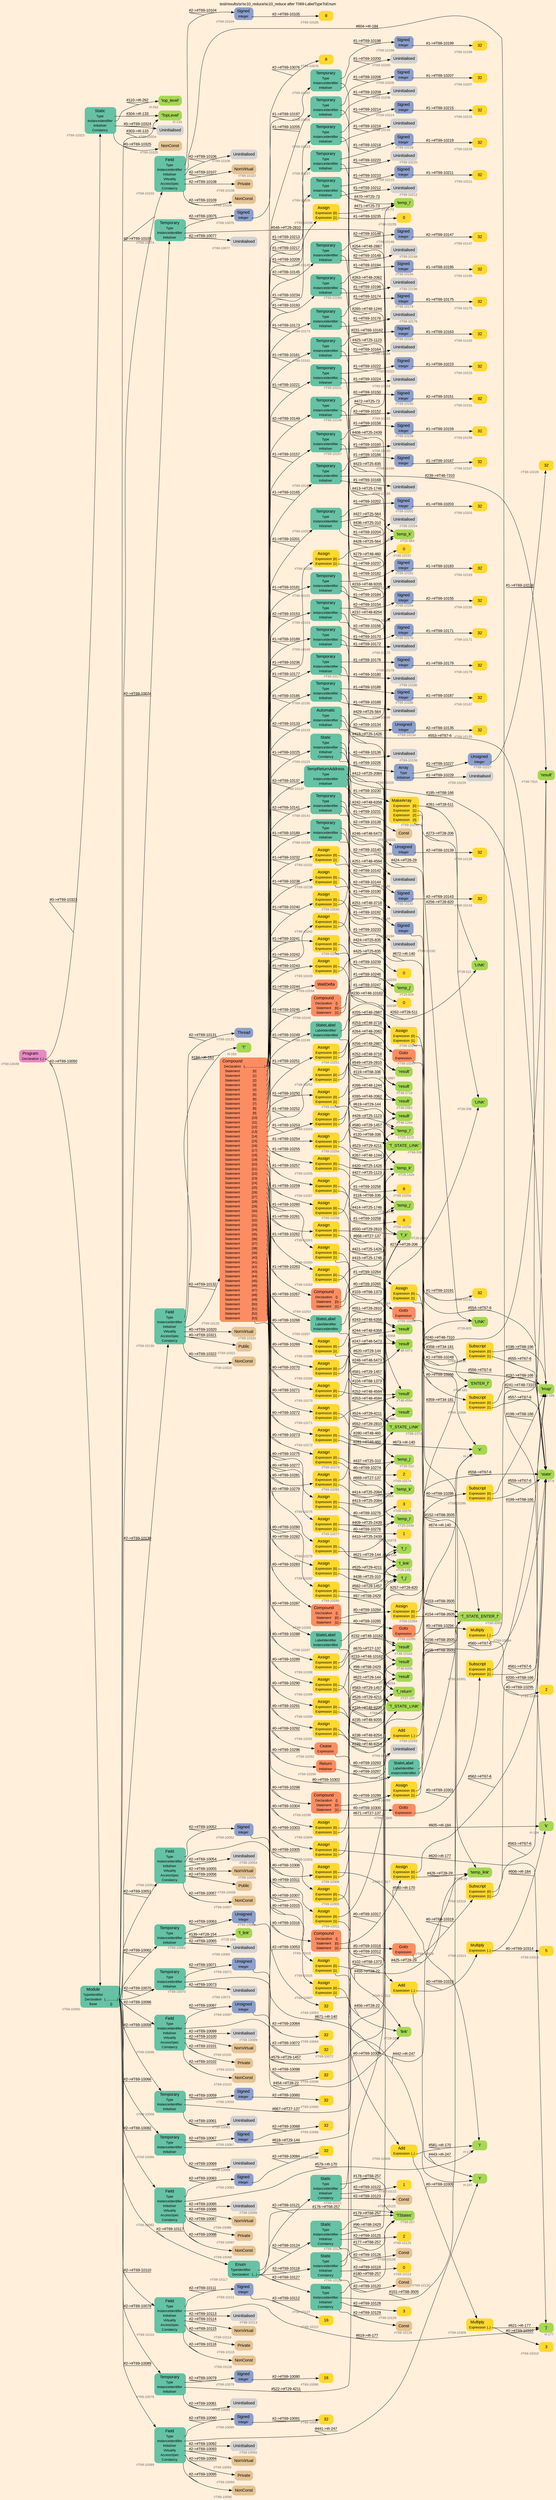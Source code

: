digraph "test/results/sr/sc10_reduce/sc10_reduce after T069-LabelTypeToEnum" {
label = "test/results/sr/sc10_reduce/sc10_reduce after T069-LabelTypeToEnum"
labelloc = t
graph [
    rankdir = "LR"
    ranksep = 0.3
    bgcolor = antiquewhite1
    color = black
    fontcolor = black
    fontname = "Arial"
];
node [
    fontname = "Arial"
];
edge [
    fontname = "Arial"
];

// -------------------- node figure --------------------
// -------- block #T69-10049 ----------
"#T69-10049" [
    fillcolor = "/set28/4"
    xlabel = "#T69-10049"
    fontsize = "12"
    fontcolor = grey40
    shape = "plaintext"
    label = <<TABLE BORDER="0" CELLBORDER="0" CELLSPACING="0">
     <TR><TD><FONT COLOR="black" POINT-SIZE="15">Program</FONT></TD></TR>
     <TR><TD><FONT COLOR="black" POINT-SIZE="12">Declaration</FONT></TD><TD PORT="port0"><FONT COLOR="black" POINT-SIZE="12">{..}</FONT></TD></TR>
    </TABLE>>
    style = "rounded,filled"
];

// -------- block #T69-10050 ----------
"#T69-10050" [
    fillcolor = "/set28/1"
    xlabel = "#T69-10050"
    fontsize = "12"
    fontcolor = grey40
    shape = "plaintext"
    label = <<TABLE BORDER="0" CELLBORDER="0" CELLSPACING="0">
     <TR><TD><FONT COLOR="black" POINT-SIZE="15">Module</FONT></TD></TR>
     <TR><TD><FONT COLOR="black" POINT-SIZE="12">TypeIdentifier</FONT></TD><TD PORT="port0"></TD></TR>
     <TR><TD><FONT COLOR="black" POINT-SIZE="12">Declaration</FONT></TD><TD PORT="port1"><FONT COLOR="black" POINT-SIZE="12">{..............}</FONT></TD></TR>
     <TR><TD><FONT COLOR="black" POINT-SIZE="12">Base</FONT></TD><TD PORT="port2"><FONT COLOR="black" POINT-SIZE="12">{}</FONT></TD></TR>
    </TABLE>>
    style = "rounded,filled"
];

// -------- block #I-133 ----------
"#I-133" [
    fillcolor = "/set28/5"
    xlabel = "#I-133"
    fontsize = "12"
    fontcolor = grey40
    shape = "plaintext"
    label = <<TABLE BORDER="0" CELLBORDER="0" CELLSPACING="0">
     <TR><TD><FONT COLOR="black" POINT-SIZE="15">'TopLevel'</FONT></TD></TR>
    </TABLE>>
    style = "rounded,filled"
];

// -------- block #T69-10051 ----------
"#T69-10051" [
    fillcolor = "/set28/1"
    xlabel = "#T69-10051"
    fontsize = "12"
    fontcolor = grey40
    shape = "plaintext"
    label = <<TABLE BORDER="0" CELLBORDER="0" CELLSPACING="0">
     <TR><TD><FONT COLOR="black" POINT-SIZE="15">Field</FONT></TD></TR>
     <TR><TD><FONT COLOR="black" POINT-SIZE="12">Type</FONT></TD><TD PORT="port0"></TD></TR>
     <TR><TD><FONT COLOR="black" POINT-SIZE="12">InstanceIdentifier</FONT></TD><TD PORT="port1"></TD></TR>
     <TR><TD><FONT COLOR="black" POINT-SIZE="12">Initialiser</FONT></TD><TD PORT="port2"></TD></TR>
     <TR><TD><FONT COLOR="black" POINT-SIZE="12">Virtuality</FONT></TD><TD PORT="port3"></TD></TR>
     <TR><TD><FONT COLOR="black" POINT-SIZE="12">AccessSpec</FONT></TD><TD PORT="port4"></TD></TR>
     <TR><TD><FONT COLOR="black" POINT-SIZE="12">Constancy</FONT></TD><TD PORT="port5"></TD></TR>
    </TABLE>>
    style = "rounded,filled"
];

// -------- block #T69-10052 ----------
"#T69-10052" [
    fillcolor = "/set28/3"
    xlabel = "#T69-10052"
    fontsize = "12"
    fontcolor = grey40
    shape = "plaintext"
    label = <<TABLE BORDER="0" CELLBORDER="0" CELLSPACING="0">
     <TR><TD><FONT COLOR="black" POINT-SIZE="15">Signed</FONT></TD></TR>
     <TR><TD><FONT COLOR="black" POINT-SIZE="12">Integer</FONT></TD><TD PORT="port0"></TD></TR>
    </TABLE>>
    style = "rounded,filled"
];

// -------- block #T69-10053 ----------
"#T69-10053" [
    fillcolor = "/set28/6"
    xlabel = "#T69-10053"
    fontsize = "12"
    fontcolor = grey40
    shape = "plaintext"
    label = <<TABLE BORDER="0" CELLBORDER="0" CELLSPACING="0">
     <TR><TD><FONT COLOR="black" POINT-SIZE="15">32</FONT></TD></TR>
    </TABLE>>
    style = "rounded,filled"
];

// -------- block #I-140 ----------
"#I-140" [
    fillcolor = "/set28/5"
    xlabel = "#I-140"
    fontsize = "12"
    fontcolor = grey40
    shape = "plaintext"
    label = <<TABLE BORDER="0" CELLBORDER="0" CELLSPACING="0">
     <TR><TD><FONT COLOR="black" POINT-SIZE="15">'x'</FONT></TD></TR>
    </TABLE>>
    style = "rounded,filled"
];

// -------- block #T69-10054 ----------
"#T69-10054" [
    xlabel = "#T69-10054"
    fontsize = "12"
    fontcolor = grey40
    shape = "plaintext"
    label = <<TABLE BORDER="0" CELLBORDER="0" CELLSPACING="0">
     <TR><TD><FONT COLOR="black" POINT-SIZE="15">Uninitialised</FONT></TD></TR>
    </TABLE>>
    style = "rounded,filled"
];

// -------- block #T69-10055 ----------
"#T69-10055" [
    fillcolor = "/set28/7"
    xlabel = "#T69-10055"
    fontsize = "12"
    fontcolor = grey40
    shape = "plaintext"
    label = <<TABLE BORDER="0" CELLBORDER="0" CELLSPACING="0">
     <TR><TD><FONT COLOR="black" POINT-SIZE="15">NonVirtual</FONT></TD></TR>
    </TABLE>>
    style = "rounded,filled"
];

// -------- block #T69-10056 ----------
"#T69-10056" [
    fillcolor = "/set28/7"
    xlabel = "#T69-10056"
    fontsize = "12"
    fontcolor = grey40
    shape = "plaintext"
    label = <<TABLE BORDER="0" CELLBORDER="0" CELLSPACING="0">
     <TR><TD><FONT COLOR="black" POINT-SIZE="15">Public</FONT></TD></TR>
    </TABLE>>
    style = "rounded,filled"
];

// -------- block #T69-10057 ----------
"#T69-10057" [
    fillcolor = "/set28/7"
    xlabel = "#T69-10057"
    fontsize = "12"
    fontcolor = grey40
    shape = "plaintext"
    label = <<TABLE BORDER="0" CELLBORDER="0" CELLSPACING="0">
     <TR><TD><FONT COLOR="black" POINT-SIZE="15">NonConst</FONT></TD></TR>
    </TABLE>>
    style = "rounded,filled"
];

// -------- block #T69-10058 ----------
"#T69-10058" [
    fillcolor = "/set28/1"
    xlabel = "#T69-10058"
    fontsize = "12"
    fontcolor = grey40
    shape = "plaintext"
    label = <<TABLE BORDER="0" CELLBORDER="0" CELLSPACING="0">
     <TR><TD><FONT COLOR="black" POINT-SIZE="15">Temporary</FONT></TD></TR>
     <TR><TD><FONT COLOR="black" POINT-SIZE="12">Type</FONT></TD><TD PORT="port0"></TD></TR>
     <TR><TD><FONT COLOR="black" POINT-SIZE="12">InstanceIdentifier</FONT></TD><TD PORT="port1"></TD></TR>
     <TR><TD><FONT COLOR="black" POINT-SIZE="12">Initialiser</FONT></TD><TD PORT="port2"></TD></TR>
    </TABLE>>
    style = "rounded,filled"
];

// -------- block #T69-10059 ----------
"#T69-10059" [
    fillcolor = "/set28/3"
    xlabel = "#T69-10059"
    fontsize = "12"
    fontcolor = grey40
    shape = "plaintext"
    label = <<TABLE BORDER="0" CELLBORDER="0" CELLSPACING="0">
     <TR><TD><FONT COLOR="black" POINT-SIZE="15">Signed</FONT></TD></TR>
     <TR><TD><FONT COLOR="black" POINT-SIZE="12">Integer</FONT></TD><TD PORT="port0"></TD></TR>
    </TABLE>>
    style = "rounded,filled"
];

// -------- block #T69-10060 ----------
"#T69-10060" [
    fillcolor = "/set28/6"
    xlabel = "#T69-10060"
    fontsize = "12"
    fontcolor = grey40
    shape = "plaintext"
    label = <<TABLE BORDER="0" CELLBORDER="0" CELLSPACING="0">
     <TR><TD><FONT COLOR="black" POINT-SIZE="15">32</FONT></TD></TR>
    </TABLE>>
    style = "rounded,filled"
];

// -------- block #T27-137 ----------
"#T27-137" [
    fillcolor = "/set28/5"
    xlabel = "#T27-137"
    fontsize = "12"
    fontcolor = grey40
    shape = "plaintext"
    label = <<TABLE BORDER="0" CELLBORDER="0" CELLSPACING="0">
     <TR><TD><FONT COLOR="black" POINT-SIZE="15">'f_return'</FONT></TD></TR>
    </TABLE>>
    style = "rounded,filled"
];

// -------- block #T69-10061 ----------
"#T69-10061" [
    xlabel = "#T69-10061"
    fontsize = "12"
    fontcolor = grey40
    shape = "plaintext"
    label = <<TABLE BORDER="0" CELLBORDER="0" CELLSPACING="0">
     <TR><TD><FONT COLOR="black" POINT-SIZE="15">Uninitialised</FONT></TD></TR>
    </TABLE>>
    style = "rounded,filled"
];

// -------- block #T69-10062 ----------
"#T69-10062" [
    fillcolor = "/set28/1"
    xlabel = "#T69-10062"
    fontsize = "12"
    fontcolor = grey40
    shape = "plaintext"
    label = <<TABLE BORDER="0" CELLBORDER="0" CELLSPACING="0">
     <TR><TD><FONT COLOR="black" POINT-SIZE="15">Temporary</FONT></TD></TR>
     <TR><TD><FONT COLOR="black" POINT-SIZE="12">Type</FONT></TD><TD PORT="port0"></TD></TR>
     <TR><TD><FONT COLOR="black" POINT-SIZE="12">InstanceIdentifier</FONT></TD><TD PORT="port1"></TD></TR>
     <TR><TD><FONT COLOR="black" POINT-SIZE="12">Initialiser</FONT></TD><TD PORT="port2"></TD></TR>
    </TABLE>>
    style = "rounded,filled"
];

// -------- block #T69-10063 ----------
"#T69-10063" [
    fillcolor = "/set28/3"
    xlabel = "#T69-10063"
    fontsize = "12"
    fontcolor = grey40
    shape = "plaintext"
    label = <<TABLE BORDER="0" CELLBORDER="0" CELLSPACING="0">
     <TR><TD><FONT COLOR="black" POINT-SIZE="15">Unsigned</FONT></TD></TR>
     <TR><TD><FONT COLOR="black" POINT-SIZE="12">Integer</FONT></TD><TD PORT="port0"></TD></TR>
    </TABLE>>
    style = "rounded,filled"
];

// -------- block #T69-10064 ----------
"#T69-10064" [
    fillcolor = "/set28/6"
    xlabel = "#T69-10064"
    fontsize = "12"
    fontcolor = grey40
    shape = "plaintext"
    label = <<TABLE BORDER="0" CELLBORDER="0" CELLSPACING="0">
     <TR><TD><FONT COLOR="black" POINT-SIZE="15">32</FONT></TD></TR>
    </TABLE>>
    style = "rounded,filled"
];

// -------- block #T28-154 ----------
"#T28-154" [
    fillcolor = "/set28/5"
    xlabel = "#T28-154"
    fontsize = "12"
    fontcolor = grey40
    shape = "plaintext"
    label = <<TABLE BORDER="0" CELLBORDER="0" CELLSPACING="0">
     <TR><TD><FONT COLOR="black" POINT-SIZE="15">'f_link'</FONT></TD></TR>
    </TABLE>>
    style = "rounded,filled"
];

// -------- block #T69-10065 ----------
"#T69-10065" [
    xlabel = "#T69-10065"
    fontsize = "12"
    fontcolor = grey40
    shape = "plaintext"
    label = <<TABLE BORDER="0" CELLBORDER="0" CELLSPACING="0">
     <TR><TD><FONT COLOR="black" POINT-SIZE="15">Uninitialised</FONT></TD></TR>
    </TABLE>>
    style = "rounded,filled"
];

// -------- block #T69-10066 ----------
"#T69-10066" [
    fillcolor = "/set28/1"
    xlabel = "#T69-10066"
    fontsize = "12"
    fontcolor = grey40
    shape = "plaintext"
    label = <<TABLE BORDER="0" CELLBORDER="0" CELLSPACING="0">
     <TR><TD><FONT COLOR="black" POINT-SIZE="15">Temporary</FONT></TD></TR>
     <TR><TD><FONT COLOR="black" POINT-SIZE="12">Type</FONT></TD><TD PORT="port0"></TD></TR>
     <TR><TD><FONT COLOR="black" POINT-SIZE="12">InstanceIdentifier</FONT></TD><TD PORT="port1"></TD></TR>
     <TR><TD><FONT COLOR="black" POINT-SIZE="12">Initialiser</FONT></TD><TD PORT="port2"></TD></TR>
    </TABLE>>
    style = "rounded,filled"
];

// -------- block #T69-10067 ----------
"#T69-10067" [
    fillcolor = "/set28/3"
    xlabel = "#T69-10067"
    fontsize = "12"
    fontcolor = grey40
    shape = "plaintext"
    label = <<TABLE BORDER="0" CELLBORDER="0" CELLSPACING="0">
     <TR><TD><FONT COLOR="black" POINT-SIZE="15">Signed</FONT></TD></TR>
     <TR><TD><FONT COLOR="black" POINT-SIZE="12">Integer</FONT></TD><TD PORT="port0"></TD></TR>
    </TABLE>>
    style = "rounded,filled"
];

// -------- block #T69-10068 ----------
"#T69-10068" [
    fillcolor = "/set28/6"
    xlabel = "#T69-10068"
    fontsize = "12"
    fontcolor = grey40
    shape = "plaintext"
    label = <<TABLE BORDER="0" CELLBORDER="0" CELLSPACING="0">
     <TR><TD><FONT COLOR="black" POINT-SIZE="15">32</FONT></TD></TR>
    </TABLE>>
    style = "rounded,filled"
];

// -------- block #T29-144 ----------
"#T29-144" [
    fillcolor = "/set28/5"
    xlabel = "#T29-144"
    fontsize = "12"
    fontcolor = grey40
    shape = "plaintext"
    label = <<TABLE BORDER="0" CELLBORDER="0" CELLSPACING="0">
     <TR><TD><FONT COLOR="black" POINT-SIZE="15">'f_i'</FONT></TD></TR>
    </TABLE>>
    style = "rounded,filled"
];

// -------- block #T69-10069 ----------
"#T69-10069" [
    xlabel = "#T69-10069"
    fontsize = "12"
    fontcolor = grey40
    shape = "plaintext"
    label = <<TABLE BORDER="0" CELLBORDER="0" CELLSPACING="0">
     <TR><TD><FONT COLOR="black" POINT-SIZE="15">Uninitialised</FONT></TD></TR>
    </TABLE>>
    style = "rounded,filled"
];

// -------- block #T69-10070 ----------
"#T69-10070" [
    fillcolor = "/set28/1"
    xlabel = "#T69-10070"
    fontsize = "12"
    fontcolor = grey40
    shape = "plaintext"
    label = <<TABLE BORDER="0" CELLBORDER="0" CELLSPACING="0">
     <TR><TD><FONT COLOR="black" POINT-SIZE="15">Temporary</FONT></TD></TR>
     <TR><TD><FONT COLOR="black" POINT-SIZE="12">Type</FONT></TD><TD PORT="port0"></TD></TR>
     <TR><TD><FONT COLOR="black" POINT-SIZE="12">InstanceIdentifier</FONT></TD><TD PORT="port1"></TD></TR>
     <TR><TD><FONT COLOR="black" POINT-SIZE="12">Initialiser</FONT></TD><TD PORT="port2"></TD></TR>
    </TABLE>>
    style = "rounded,filled"
];

// -------- block #T69-10071 ----------
"#T69-10071" [
    fillcolor = "/set28/3"
    xlabel = "#T69-10071"
    fontsize = "12"
    fontcolor = grey40
    shape = "plaintext"
    label = <<TABLE BORDER="0" CELLBORDER="0" CELLSPACING="0">
     <TR><TD><FONT COLOR="black" POINT-SIZE="15">Unsigned</FONT></TD></TR>
     <TR><TD><FONT COLOR="black" POINT-SIZE="12">Integer</FONT></TD><TD PORT="port0"></TD></TR>
    </TABLE>>
    style = "rounded,filled"
];

// -------- block #T69-10072 ----------
"#T69-10072" [
    fillcolor = "/set28/6"
    xlabel = "#T69-10072"
    fontsize = "12"
    fontcolor = grey40
    shape = "plaintext"
    label = <<TABLE BORDER="0" CELLBORDER="0" CELLSPACING="0">
     <TR><TD><FONT COLOR="black" POINT-SIZE="15">32</FONT></TD></TR>
    </TABLE>>
    style = "rounded,filled"
];

// -------- block #T29-1457 ----------
"#T29-1457" [
    fillcolor = "/set28/5"
    xlabel = "#T29-1457"
    fontsize = "12"
    fontcolor = grey40
    shape = "plaintext"
    label = <<TABLE BORDER="0" CELLBORDER="0" CELLSPACING="0">
     <TR><TD><FONT COLOR="black" POINT-SIZE="15">'f_link'</FONT></TD></TR>
    </TABLE>>
    style = "rounded,filled"
];

// -------- block #T69-10073 ----------
"#T69-10073" [
    xlabel = "#T69-10073"
    fontsize = "12"
    fontcolor = grey40
    shape = "plaintext"
    label = <<TABLE BORDER="0" CELLBORDER="0" CELLSPACING="0">
     <TR><TD><FONT COLOR="black" POINT-SIZE="15">Uninitialised</FONT></TD></TR>
    </TABLE>>
    style = "rounded,filled"
];

// -------- block #T69-10074 ----------
"#T69-10074" [
    fillcolor = "/set28/1"
    xlabel = "#T69-10074"
    fontsize = "12"
    fontcolor = grey40
    shape = "plaintext"
    label = <<TABLE BORDER="0" CELLBORDER="0" CELLSPACING="0">
     <TR><TD><FONT COLOR="black" POINT-SIZE="15">Temporary</FONT></TD></TR>
     <TR><TD><FONT COLOR="black" POINT-SIZE="12">Type</FONT></TD><TD PORT="port0"></TD></TR>
     <TR><TD><FONT COLOR="black" POINT-SIZE="12">InstanceIdentifier</FONT></TD><TD PORT="port1"></TD></TR>
     <TR><TD><FONT COLOR="black" POINT-SIZE="12">Initialiser</FONT></TD><TD PORT="port2"></TD></TR>
    </TABLE>>
    style = "rounded,filled"
];

// -------- block #T69-10075 ----------
"#T69-10075" [
    fillcolor = "/set28/3"
    xlabel = "#T69-10075"
    fontsize = "12"
    fontcolor = grey40
    shape = "plaintext"
    label = <<TABLE BORDER="0" CELLBORDER="0" CELLSPACING="0">
     <TR><TD><FONT COLOR="black" POINT-SIZE="15">Signed</FONT></TD></TR>
     <TR><TD><FONT COLOR="black" POINT-SIZE="12">Integer</FONT></TD><TD PORT="port0"></TD></TR>
    </TABLE>>
    style = "rounded,filled"
];

// -------- block #T69-10076 ----------
"#T69-10076" [
    fillcolor = "/set28/6"
    xlabel = "#T69-10076"
    fontsize = "12"
    fontcolor = grey40
    shape = "plaintext"
    label = <<TABLE BORDER="0" CELLBORDER="0" CELLSPACING="0">
     <TR><TD><FONT COLOR="black" POINT-SIZE="15">8</FONT></TD></TR>
    </TABLE>>
    style = "rounded,filled"
];

// -------- block #T29-2810 ----------
"#T29-2810" [
    fillcolor = "/set28/5"
    xlabel = "#T29-2810"
    fontsize = "12"
    fontcolor = grey40
    shape = "plaintext"
    label = <<TABLE BORDER="0" CELLBORDER="0" CELLSPACING="0">
     <TR><TD><FONT COLOR="black" POINT-SIZE="15">'f_k'</FONT></TD></TR>
    </TABLE>>
    style = "rounded,filled"
];

// -------- block #T69-10077 ----------
"#T69-10077" [
    xlabel = "#T69-10077"
    fontsize = "12"
    fontcolor = grey40
    shape = "plaintext"
    label = <<TABLE BORDER="0" CELLBORDER="0" CELLSPACING="0">
     <TR><TD><FONT COLOR="black" POINT-SIZE="15">Uninitialised</FONT></TD></TR>
    </TABLE>>
    style = "rounded,filled"
];

// -------- block #T69-10078 ----------
"#T69-10078" [
    fillcolor = "/set28/1"
    xlabel = "#T69-10078"
    fontsize = "12"
    fontcolor = grey40
    shape = "plaintext"
    label = <<TABLE BORDER="0" CELLBORDER="0" CELLSPACING="0">
     <TR><TD><FONT COLOR="black" POINT-SIZE="15">Temporary</FONT></TD></TR>
     <TR><TD><FONT COLOR="black" POINT-SIZE="12">Type</FONT></TD><TD PORT="port0"></TD></TR>
     <TR><TD><FONT COLOR="black" POINT-SIZE="12">InstanceIdentifier</FONT></TD><TD PORT="port1"></TD></TR>
     <TR><TD><FONT COLOR="black" POINT-SIZE="12">Initialiser</FONT></TD><TD PORT="port2"></TD></TR>
    </TABLE>>
    style = "rounded,filled"
];

// -------- block #T69-10079 ----------
"#T69-10079" [
    fillcolor = "/set28/3"
    xlabel = "#T69-10079"
    fontsize = "12"
    fontcolor = grey40
    shape = "plaintext"
    label = <<TABLE BORDER="0" CELLBORDER="0" CELLSPACING="0">
     <TR><TD><FONT COLOR="black" POINT-SIZE="15">Signed</FONT></TD></TR>
     <TR><TD><FONT COLOR="black" POINT-SIZE="12">Integer</FONT></TD><TD PORT="port0"></TD></TR>
    </TABLE>>
    style = "rounded,filled"
];

// -------- block #T69-10080 ----------
"#T69-10080" [
    fillcolor = "/set28/6"
    xlabel = "#T69-10080"
    fontsize = "12"
    fontcolor = grey40
    shape = "plaintext"
    label = <<TABLE BORDER="0" CELLBORDER="0" CELLSPACING="0">
     <TR><TD><FONT COLOR="black" POINT-SIZE="15">16</FONT></TD></TR>
    </TABLE>>
    style = "rounded,filled"
];

// -------- block #T29-4211 ----------
"#T29-4211" [
    fillcolor = "/set28/5"
    xlabel = "#T29-4211"
    fontsize = "12"
    fontcolor = grey40
    shape = "plaintext"
    label = <<TABLE BORDER="0" CELLBORDER="0" CELLSPACING="0">
     <TR><TD><FONT COLOR="black" POINT-SIZE="15">'f_j'</FONT></TD></TR>
    </TABLE>>
    style = "rounded,filled"
];

// -------- block #T69-10081 ----------
"#T69-10081" [
    xlabel = "#T69-10081"
    fontsize = "12"
    fontcolor = grey40
    shape = "plaintext"
    label = <<TABLE BORDER="0" CELLBORDER="0" CELLSPACING="0">
     <TR><TD><FONT COLOR="black" POINT-SIZE="15">Uninitialised</FONT></TD></TR>
    </TABLE>>
    style = "rounded,filled"
];

// -------- block #T69-10082 ----------
"#T69-10082" [
    fillcolor = "/set28/1"
    xlabel = "#T69-10082"
    fontsize = "12"
    fontcolor = grey40
    shape = "plaintext"
    label = <<TABLE BORDER="0" CELLBORDER="0" CELLSPACING="0">
     <TR><TD><FONT COLOR="black" POINT-SIZE="15">Field</FONT></TD></TR>
     <TR><TD><FONT COLOR="black" POINT-SIZE="12">Type</FONT></TD><TD PORT="port0"></TD></TR>
     <TR><TD><FONT COLOR="black" POINT-SIZE="12">InstanceIdentifier</FONT></TD><TD PORT="port1"></TD></TR>
     <TR><TD><FONT COLOR="black" POINT-SIZE="12">Initialiser</FONT></TD><TD PORT="port2"></TD></TR>
     <TR><TD><FONT COLOR="black" POINT-SIZE="12">Virtuality</FONT></TD><TD PORT="port3"></TD></TR>
     <TR><TD><FONT COLOR="black" POINT-SIZE="12">AccessSpec</FONT></TD><TD PORT="port4"></TD></TR>
     <TR><TD><FONT COLOR="black" POINT-SIZE="12">Constancy</FONT></TD><TD PORT="port5"></TD></TR>
    </TABLE>>
    style = "rounded,filled"
];

// -------- block #T69-10083 ----------
"#T69-10083" [
    fillcolor = "/set28/3"
    xlabel = "#T69-10083"
    fontsize = "12"
    fontcolor = grey40
    shape = "plaintext"
    label = <<TABLE BORDER="0" CELLBORDER="0" CELLSPACING="0">
     <TR><TD><FONT COLOR="black" POINT-SIZE="15">Signed</FONT></TD></TR>
     <TR><TD><FONT COLOR="black" POINT-SIZE="12">Integer</FONT></TD><TD PORT="port0"></TD></TR>
    </TABLE>>
    style = "rounded,filled"
];

// -------- block #T69-10084 ----------
"#T69-10084" [
    fillcolor = "/set28/6"
    xlabel = "#T69-10084"
    fontsize = "12"
    fontcolor = grey40
    shape = "plaintext"
    label = <<TABLE BORDER="0" CELLBORDER="0" CELLSPACING="0">
     <TR><TD><FONT COLOR="black" POINT-SIZE="15">32</FONT></TD></TR>
    </TABLE>>
    style = "rounded,filled"
];

// -------- block #I-170 ----------
"#I-170" [
    fillcolor = "/set28/5"
    xlabel = "#I-170"
    fontsize = "12"
    fontcolor = grey40
    shape = "plaintext"
    label = <<TABLE BORDER="0" CELLBORDER="0" CELLSPACING="0">
     <TR><TD><FONT COLOR="black" POINT-SIZE="15">'i'</FONT></TD></TR>
    </TABLE>>
    style = "rounded,filled"
];

// -------- block #T69-10085 ----------
"#T69-10085" [
    xlabel = "#T69-10085"
    fontsize = "12"
    fontcolor = grey40
    shape = "plaintext"
    label = <<TABLE BORDER="0" CELLBORDER="0" CELLSPACING="0">
     <TR><TD><FONT COLOR="black" POINT-SIZE="15">Uninitialised</FONT></TD></TR>
    </TABLE>>
    style = "rounded,filled"
];

// -------- block #T69-10086 ----------
"#T69-10086" [
    fillcolor = "/set28/7"
    xlabel = "#T69-10086"
    fontsize = "12"
    fontcolor = grey40
    shape = "plaintext"
    label = <<TABLE BORDER="0" CELLBORDER="0" CELLSPACING="0">
     <TR><TD><FONT COLOR="black" POINT-SIZE="15">NonVirtual</FONT></TD></TR>
    </TABLE>>
    style = "rounded,filled"
];

// -------- block #T69-10087 ----------
"#T69-10087" [
    fillcolor = "/set28/7"
    xlabel = "#T69-10087"
    fontsize = "12"
    fontcolor = grey40
    shape = "plaintext"
    label = <<TABLE BORDER="0" CELLBORDER="0" CELLSPACING="0">
     <TR><TD><FONT COLOR="black" POINT-SIZE="15">Private</FONT></TD></TR>
    </TABLE>>
    style = "rounded,filled"
];

// -------- block #T69-10088 ----------
"#T69-10088" [
    fillcolor = "/set28/7"
    xlabel = "#T69-10088"
    fontsize = "12"
    fontcolor = grey40
    shape = "plaintext"
    label = <<TABLE BORDER="0" CELLBORDER="0" CELLSPACING="0">
     <TR><TD><FONT COLOR="black" POINT-SIZE="15">NonConst</FONT></TD></TR>
    </TABLE>>
    style = "rounded,filled"
];

// -------- block #T69-10089 ----------
"#T69-10089" [
    fillcolor = "/set28/1"
    xlabel = "#T69-10089"
    fontsize = "12"
    fontcolor = grey40
    shape = "plaintext"
    label = <<TABLE BORDER="0" CELLBORDER="0" CELLSPACING="0">
     <TR><TD><FONT COLOR="black" POINT-SIZE="15">Field</FONT></TD></TR>
     <TR><TD><FONT COLOR="black" POINT-SIZE="12">Type</FONT></TD><TD PORT="port0"></TD></TR>
     <TR><TD><FONT COLOR="black" POINT-SIZE="12">InstanceIdentifier</FONT></TD><TD PORT="port1"></TD></TR>
     <TR><TD><FONT COLOR="black" POINT-SIZE="12">Initialiser</FONT></TD><TD PORT="port2"></TD></TR>
     <TR><TD><FONT COLOR="black" POINT-SIZE="12">Virtuality</FONT></TD><TD PORT="port3"></TD></TR>
     <TR><TD><FONT COLOR="black" POINT-SIZE="12">AccessSpec</FONT></TD><TD PORT="port4"></TD></TR>
     <TR><TD><FONT COLOR="black" POINT-SIZE="12">Constancy</FONT></TD><TD PORT="port5"></TD></TR>
    </TABLE>>
    style = "rounded,filled"
];

// -------- block #T69-10090 ----------
"#T69-10090" [
    fillcolor = "/set28/3"
    xlabel = "#T69-10090"
    fontsize = "12"
    fontcolor = grey40
    shape = "plaintext"
    label = <<TABLE BORDER="0" CELLBORDER="0" CELLSPACING="0">
     <TR><TD><FONT COLOR="black" POINT-SIZE="15">Signed</FONT></TD></TR>
     <TR><TD><FONT COLOR="black" POINT-SIZE="12">Integer</FONT></TD><TD PORT="port0"></TD></TR>
    </TABLE>>
    style = "rounded,filled"
];

// -------- block #T69-10091 ----------
"#T69-10091" [
    fillcolor = "/set28/6"
    xlabel = "#T69-10091"
    fontsize = "12"
    fontcolor = grey40
    shape = "plaintext"
    label = <<TABLE BORDER="0" CELLBORDER="0" CELLSPACING="0">
     <TR><TD><FONT COLOR="black" POINT-SIZE="15">32</FONT></TD></TR>
    </TABLE>>
    style = "rounded,filled"
];

// -------- block #I-247 ----------
"#I-247" [
    fillcolor = "/set28/5"
    xlabel = "#I-247"
    fontsize = "12"
    fontcolor = grey40
    shape = "plaintext"
    label = <<TABLE BORDER="0" CELLBORDER="0" CELLSPACING="0">
     <TR><TD><FONT COLOR="black" POINT-SIZE="15">'t'</FONT></TD></TR>
    </TABLE>>
    style = "rounded,filled"
];

// -------- block #T69-10092 ----------
"#T69-10092" [
    xlabel = "#T69-10092"
    fontsize = "12"
    fontcolor = grey40
    shape = "plaintext"
    label = <<TABLE BORDER="0" CELLBORDER="0" CELLSPACING="0">
     <TR><TD><FONT COLOR="black" POINT-SIZE="15">Uninitialised</FONT></TD></TR>
    </TABLE>>
    style = "rounded,filled"
];

// -------- block #T69-10093 ----------
"#T69-10093" [
    fillcolor = "/set28/7"
    xlabel = "#T69-10093"
    fontsize = "12"
    fontcolor = grey40
    shape = "plaintext"
    label = <<TABLE BORDER="0" CELLBORDER="0" CELLSPACING="0">
     <TR><TD><FONT COLOR="black" POINT-SIZE="15">NonVirtual</FONT></TD></TR>
    </TABLE>>
    style = "rounded,filled"
];

// -------- block #T69-10094 ----------
"#T69-10094" [
    fillcolor = "/set28/7"
    xlabel = "#T69-10094"
    fontsize = "12"
    fontcolor = grey40
    shape = "plaintext"
    label = <<TABLE BORDER="0" CELLBORDER="0" CELLSPACING="0">
     <TR><TD><FONT COLOR="black" POINT-SIZE="15">Private</FONT></TD></TR>
    </TABLE>>
    style = "rounded,filled"
];

// -------- block #T69-10095 ----------
"#T69-10095" [
    fillcolor = "/set28/7"
    xlabel = "#T69-10095"
    fontsize = "12"
    fontcolor = grey40
    shape = "plaintext"
    label = <<TABLE BORDER="0" CELLBORDER="0" CELLSPACING="0">
     <TR><TD><FONT COLOR="black" POINT-SIZE="15">NonConst</FONT></TD></TR>
    </TABLE>>
    style = "rounded,filled"
];

// -------- block #T69-10096 ----------
"#T69-10096" [
    fillcolor = "/set28/1"
    xlabel = "#T69-10096"
    fontsize = "12"
    fontcolor = grey40
    shape = "plaintext"
    label = <<TABLE BORDER="0" CELLBORDER="0" CELLSPACING="0">
     <TR><TD><FONT COLOR="black" POINT-SIZE="15">Field</FONT></TD></TR>
     <TR><TD><FONT COLOR="black" POINT-SIZE="12">Type</FONT></TD><TD PORT="port0"></TD></TR>
     <TR><TD><FONT COLOR="black" POINT-SIZE="12">InstanceIdentifier</FONT></TD><TD PORT="port1"></TD></TR>
     <TR><TD><FONT COLOR="black" POINT-SIZE="12">Initialiser</FONT></TD><TD PORT="port2"></TD></TR>
     <TR><TD><FONT COLOR="black" POINT-SIZE="12">Virtuality</FONT></TD><TD PORT="port3"></TD></TR>
     <TR><TD><FONT COLOR="black" POINT-SIZE="12">AccessSpec</FONT></TD><TD PORT="port4"></TD></TR>
     <TR><TD><FONT COLOR="black" POINT-SIZE="12">Constancy</FONT></TD><TD PORT="port5"></TD></TR>
    </TABLE>>
    style = "rounded,filled"
];

// -------- block #T69-10097 ----------
"#T69-10097" [
    fillcolor = "/set28/3"
    xlabel = "#T69-10097"
    fontsize = "12"
    fontcolor = grey40
    shape = "plaintext"
    label = <<TABLE BORDER="0" CELLBORDER="0" CELLSPACING="0">
     <TR><TD><FONT COLOR="black" POINT-SIZE="15">Unsigned</FONT></TD></TR>
     <TR><TD><FONT COLOR="black" POINT-SIZE="12">Integer</FONT></TD><TD PORT="port0"></TD></TR>
    </TABLE>>
    style = "rounded,filled"
];

// -------- block #T69-10098 ----------
"#T69-10098" [
    fillcolor = "/set28/6"
    xlabel = "#T69-10098"
    fontsize = "12"
    fontcolor = grey40
    shape = "plaintext"
    label = <<TABLE BORDER="0" CELLBORDER="0" CELLSPACING="0">
     <TR><TD><FONT COLOR="black" POINT-SIZE="15">32</FONT></TD></TR>
    </TABLE>>
    style = "rounded,filled"
];

// -------- block #T28-22 ----------
"#T28-22" [
    fillcolor = "/set28/5"
    xlabel = "#T28-22"
    fontsize = "12"
    fontcolor = grey40
    shape = "plaintext"
    label = <<TABLE BORDER="0" CELLBORDER="0" CELLSPACING="0">
     <TR><TD><FONT COLOR="black" POINT-SIZE="15">'link'</FONT></TD></TR>
    </TABLE>>
    style = "rounded,filled"
];

// -------- block #T69-10099 ----------
"#T69-10099" [
    xlabel = "#T69-10099"
    fontsize = "12"
    fontcolor = grey40
    shape = "plaintext"
    label = <<TABLE BORDER="0" CELLBORDER="0" CELLSPACING="0">
     <TR><TD><FONT COLOR="black" POINT-SIZE="15">Uninitialised</FONT></TD></TR>
    </TABLE>>
    style = "rounded,filled"
];

// -------- block #T69-10100 ----------
"#T69-10100" [
    fillcolor = "/set28/7"
    xlabel = "#T69-10100"
    fontsize = "12"
    fontcolor = grey40
    shape = "plaintext"
    label = <<TABLE BORDER="0" CELLBORDER="0" CELLSPACING="0">
     <TR><TD><FONT COLOR="black" POINT-SIZE="15">NonVirtual</FONT></TD></TR>
    </TABLE>>
    style = "rounded,filled"
];

// -------- block #T69-10101 ----------
"#T69-10101" [
    fillcolor = "/set28/7"
    xlabel = "#T69-10101"
    fontsize = "12"
    fontcolor = grey40
    shape = "plaintext"
    label = <<TABLE BORDER="0" CELLBORDER="0" CELLSPACING="0">
     <TR><TD><FONT COLOR="black" POINT-SIZE="15">Private</FONT></TD></TR>
    </TABLE>>
    style = "rounded,filled"
];

// -------- block #T69-10102 ----------
"#T69-10102" [
    fillcolor = "/set28/7"
    xlabel = "#T69-10102"
    fontsize = "12"
    fontcolor = grey40
    shape = "plaintext"
    label = <<TABLE BORDER="0" CELLBORDER="0" CELLSPACING="0">
     <TR><TD><FONT COLOR="black" POINT-SIZE="15">NonConst</FONT></TD></TR>
    </TABLE>>
    style = "rounded,filled"
];

// -------- block #T69-10103 ----------
"#T69-10103" [
    fillcolor = "/set28/1"
    xlabel = "#T69-10103"
    fontsize = "12"
    fontcolor = grey40
    shape = "plaintext"
    label = <<TABLE BORDER="0" CELLBORDER="0" CELLSPACING="0">
     <TR><TD><FONT COLOR="black" POINT-SIZE="15">Field</FONT></TD></TR>
     <TR><TD><FONT COLOR="black" POINT-SIZE="12">Type</FONT></TD><TD PORT="port0"></TD></TR>
     <TR><TD><FONT COLOR="black" POINT-SIZE="12">InstanceIdentifier</FONT></TD><TD PORT="port1"></TD></TR>
     <TR><TD><FONT COLOR="black" POINT-SIZE="12">Initialiser</FONT></TD><TD PORT="port2"></TD></TR>
     <TR><TD><FONT COLOR="black" POINT-SIZE="12">Virtuality</FONT></TD><TD PORT="port3"></TD></TR>
     <TR><TD><FONT COLOR="black" POINT-SIZE="12">AccessSpec</FONT></TD><TD PORT="port4"></TD></TR>
     <TR><TD><FONT COLOR="black" POINT-SIZE="12">Constancy</FONT></TD><TD PORT="port5"></TD></TR>
    </TABLE>>
    style = "rounded,filled"
];

// -------- block #T69-10104 ----------
"#T69-10104" [
    fillcolor = "/set28/3"
    xlabel = "#T69-10104"
    fontsize = "12"
    fontcolor = grey40
    shape = "plaintext"
    label = <<TABLE BORDER="0" CELLBORDER="0" CELLSPACING="0">
     <TR><TD><FONT COLOR="black" POINT-SIZE="15">Signed</FONT></TD></TR>
     <TR><TD><FONT COLOR="black" POINT-SIZE="12">Integer</FONT></TD><TD PORT="port0"></TD></TR>
    </TABLE>>
    style = "rounded,filled"
];

// -------- block #T69-10105 ----------
"#T69-10105" [
    fillcolor = "/set28/6"
    xlabel = "#T69-10105"
    fontsize = "12"
    fontcolor = grey40
    shape = "plaintext"
    label = <<TABLE BORDER="0" CELLBORDER="0" CELLSPACING="0">
     <TR><TD><FONT COLOR="black" POINT-SIZE="15">8</FONT></TD></TR>
    </TABLE>>
    style = "rounded,filled"
];

// -------- block #I-184 ----------
"#I-184" [
    fillcolor = "/set28/5"
    xlabel = "#I-184"
    fontsize = "12"
    fontcolor = grey40
    shape = "plaintext"
    label = <<TABLE BORDER="0" CELLBORDER="0" CELLSPACING="0">
     <TR><TD><FONT COLOR="black" POINT-SIZE="15">'k'</FONT></TD></TR>
    </TABLE>>
    style = "rounded,filled"
];

// -------- block #T69-10106 ----------
"#T69-10106" [
    xlabel = "#T69-10106"
    fontsize = "12"
    fontcolor = grey40
    shape = "plaintext"
    label = <<TABLE BORDER="0" CELLBORDER="0" CELLSPACING="0">
     <TR><TD><FONT COLOR="black" POINT-SIZE="15">Uninitialised</FONT></TD></TR>
    </TABLE>>
    style = "rounded,filled"
];

// -------- block #T69-10107 ----------
"#T69-10107" [
    fillcolor = "/set28/7"
    xlabel = "#T69-10107"
    fontsize = "12"
    fontcolor = grey40
    shape = "plaintext"
    label = <<TABLE BORDER="0" CELLBORDER="0" CELLSPACING="0">
     <TR><TD><FONT COLOR="black" POINT-SIZE="15">NonVirtual</FONT></TD></TR>
    </TABLE>>
    style = "rounded,filled"
];

// -------- block #T69-10108 ----------
"#T69-10108" [
    fillcolor = "/set28/7"
    xlabel = "#T69-10108"
    fontsize = "12"
    fontcolor = grey40
    shape = "plaintext"
    label = <<TABLE BORDER="0" CELLBORDER="0" CELLSPACING="0">
     <TR><TD><FONT COLOR="black" POINT-SIZE="15">Private</FONT></TD></TR>
    </TABLE>>
    style = "rounded,filled"
];

// -------- block #T69-10109 ----------
"#T69-10109" [
    fillcolor = "/set28/7"
    xlabel = "#T69-10109"
    fontsize = "12"
    fontcolor = grey40
    shape = "plaintext"
    label = <<TABLE BORDER="0" CELLBORDER="0" CELLSPACING="0">
     <TR><TD><FONT COLOR="black" POINT-SIZE="15">NonConst</FONT></TD></TR>
    </TABLE>>
    style = "rounded,filled"
];

// -------- block #T69-10110 ----------
"#T69-10110" [
    fillcolor = "/set28/1"
    xlabel = "#T69-10110"
    fontsize = "12"
    fontcolor = grey40
    shape = "plaintext"
    label = <<TABLE BORDER="0" CELLBORDER="0" CELLSPACING="0">
     <TR><TD><FONT COLOR="black" POINT-SIZE="15">Field</FONT></TD></TR>
     <TR><TD><FONT COLOR="black" POINT-SIZE="12">Type</FONT></TD><TD PORT="port0"></TD></TR>
     <TR><TD><FONT COLOR="black" POINT-SIZE="12">InstanceIdentifier</FONT></TD><TD PORT="port1"></TD></TR>
     <TR><TD><FONT COLOR="black" POINT-SIZE="12">Initialiser</FONT></TD><TD PORT="port2"></TD></TR>
     <TR><TD><FONT COLOR="black" POINT-SIZE="12">Virtuality</FONT></TD><TD PORT="port3"></TD></TR>
     <TR><TD><FONT COLOR="black" POINT-SIZE="12">AccessSpec</FONT></TD><TD PORT="port4"></TD></TR>
     <TR><TD><FONT COLOR="black" POINT-SIZE="12">Constancy</FONT></TD><TD PORT="port5"></TD></TR>
    </TABLE>>
    style = "rounded,filled"
];

// -------- block #T69-10111 ----------
"#T69-10111" [
    fillcolor = "/set28/3"
    xlabel = "#T69-10111"
    fontsize = "12"
    fontcolor = grey40
    shape = "plaintext"
    label = <<TABLE BORDER="0" CELLBORDER="0" CELLSPACING="0">
     <TR><TD><FONT COLOR="black" POINT-SIZE="15">Signed</FONT></TD></TR>
     <TR><TD><FONT COLOR="black" POINT-SIZE="12">Integer</FONT></TD><TD PORT="port0"></TD></TR>
    </TABLE>>
    style = "rounded,filled"
];

// -------- block #T69-10112 ----------
"#T69-10112" [
    fillcolor = "/set28/6"
    xlabel = "#T69-10112"
    fontsize = "12"
    fontcolor = grey40
    shape = "plaintext"
    label = <<TABLE BORDER="0" CELLBORDER="0" CELLSPACING="0">
     <TR><TD><FONT COLOR="black" POINT-SIZE="15">16</FONT></TD></TR>
    </TABLE>>
    style = "rounded,filled"
];

// -------- block #I-177 ----------
"#I-177" [
    fillcolor = "/set28/5"
    xlabel = "#I-177"
    fontsize = "12"
    fontcolor = grey40
    shape = "plaintext"
    label = <<TABLE BORDER="0" CELLBORDER="0" CELLSPACING="0">
     <TR><TD><FONT COLOR="black" POINT-SIZE="15">'j'</FONT></TD></TR>
    </TABLE>>
    style = "rounded,filled"
];

// -------- block #T69-10113 ----------
"#T69-10113" [
    xlabel = "#T69-10113"
    fontsize = "12"
    fontcolor = grey40
    shape = "plaintext"
    label = <<TABLE BORDER="0" CELLBORDER="0" CELLSPACING="0">
     <TR><TD><FONT COLOR="black" POINT-SIZE="15">Uninitialised</FONT></TD></TR>
    </TABLE>>
    style = "rounded,filled"
];

// -------- block #T69-10114 ----------
"#T69-10114" [
    fillcolor = "/set28/7"
    xlabel = "#T69-10114"
    fontsize = "12"
    fontcolor = grey40
    shape = "plaintext"
    label = <<TABLE BORDER="0" CELLBORDER="0" CELLSPACING="0">
     <TR><TD><FONT COLOR="black" POINT-SIZE="15">NonVirtual</FONT></TD></TR>
    </TABLE>>
    style = "rounded,filled"
];

// -------- block #T69-10115 ----------
"#T69-10115" [
    fillcolor = "/set28/7"
    xlabel = "#T69-10115"
    fontsize = "12"
    fontcolor = grey40
    shape = "plaintext"
    label = <<TABLE BORDER="0" CELLBORDER="0" CELLSPACING="0">
     <TR><TD><FONT COLOR="black" POINT-SIZE="15">Private</FONT></TD></TR>
    </TABLE>>
    style = "rounded,filled"
];

// -------- block #T69-10116 ----------
"#T69-10116" [
    fillcolor = "/set28/7"
    xlabel = "#T69-10116"
    fontsize = "12"
    fontcolor = grey40
    shape = "plaintext"
    label = <<TABLE BORDER="0" CELLBORDER="0" CELLSPACING="0">
     <TR><TD><FONT COLOR="black" POINT-SIZE="15">NonConst</FONT></TD></TR>
    </TABLE>>
    style = "rounded,filled"
];

// -------- block #T69-10117 ----------
"#T69-10117" [
    fillcolor = "/set28/1"
    xlabel = "#T69-10117"
    fontsize = "12"
    fontcolor = grey40
    shape = "plaintext"
    label = <<TABLE BORDER="0" CELLBORDER="0" CELLSPACING="0">
     <TR><TD><FONT COLOR="black" POINT-SIZE="15">Enum</FONT></TD></TR>
     <TR><TD><FONT COLOR="black" POINT-SIZE="12">TypeIdentifier</FONT></TD><TD PORT="port0"></TD></TR>
     <TR><TD><FONT COLOR="black" POINT-SIZE="12">Declaration</FONT></TD><TD PORT="port1"><FONT COLOR="black" POINT-SIZE="12">{....}</FONT></TD></TR>
    </TABLE>>
    style = "rounded,filled"
];

// -------- block #T68-257 ----------
"#T68-257" [
    fillcolor = "/set28/5"
    xlabel = "#T68-257"
    fontsize = "12"
    fontcolor = grey40
    shape = "plaintext"
    label = <<TABLE BORDER="0" CELLBORDER="0" CELLSPACING="0">
     <TR><TD><FONT COLOR="black" POINT-SIZE="15">'TStates'</FONT></TD></TR>
    </TABLE>>
    style = "rounded,filled"
];

// -------- block #T69-10118 ----------
"#T69-10118" [
    fillcolor = "/set28/1"
    xlabel = "#T69-10118"
    fontsize = "12"
    fontcolor = grey40
    shape = "plaintext"
    label = <<TABLE BORDER="0" CELLBORDER="0" CELLSPACING="0">
     <TR><TD><FONT COLOR="black" POINT-SIZE="15">Static</FONT></TD></TR>
     <TR><TD><FONT COLOR="black" POINT-SIZE="12">Type</FONT></TD><TD PORT="port0"></TD></TR>
     <TR><TD><FONT COLOR="black" POINT-SIZE="12">InstanceIdentifier</FONT></TD><TD PORT="port1"></TD></TR>
     <TR><TD><FONT COLOR="black" POINT-SIZE="12">Initialiser</FONT></TD><TD PORT="port2"></TD></TR>
     <TR><TD><FONT COLOR="black" POINT-SIZE="12">Constancy</FONT></TD><TD PORT="port3"></TD></TR>
    </TABLE>>
    style = "rounded,filled"
];

// -------- block #T68-336 ----------
"#T68-336" [
    fillcolor = "/set28/5"
    xlabel = "#T68-336"
    fontsize = "12"
    fontcolor = grey40
    shape = "plaintext"
    label = <<TABLE BORDER="0" CELLBORDER="0" CELLSPACING="0">
     <TR><TD><FONT COLOR="black" POINT-SIZE="15">'T_STATE_LINK'</FONT></TD></TR>
    </TABLE>>
    style = "rounded,filled"
];

// -------- block #T69-10119 ----------
"#T69-10119" [
    fillcolor = "/set28/6"
    xlabel = "#T69-10119"
    fontsize = "12"
    fontcolor = grey40
    shape = "plaintext"
    label = <<TABLE BORDER="0" CELLBORDER="0" CELLSPACING="0">
     <TR><TD><FONT COLOR="black" POINT-SIZE="15">0</FONT></TD></TR>
    </TABLE>>
    style = "rounded,filled"
];

// -------- block #T69-10120 ----------
"#T69-10120" [
    fillcolor = "/set28/7"
    xlabel = "#T69-10120"
    fontsize = "12"
    fontcolor = grey40
    shape = "plaintext"
    label = <<TABLE BORDER="0" CELLBORDER="0" CELLSPACING="0">
     <TR><TD><FONT COLOR="black" POINT-SIZE="15">Const</FONT></TD></TR>
    </TABLE>>
    style = "rounded,filled"
];

// -------- block #T69-10121 ----------
"#T69-10121" [
    fillcolor = "/set28/1"
    xlabel = "#T69-10121"
    fontsize = "12"
    fontcolor = grey40
    shape = "plaintext"
    label = <<TABLE BORDER="0" CELLBORDER="0" CELLSPACING="0">
     <TR><TD><FONT COLOR="black" POINT-SIZE="15">Static</FONT></TD></TR>
     <TR><TD><FONT COLOR="black" POINT-SIZE="12">Type</FONT></TD><TD PORT="port0"></TD></TR>
     <TR><TD><FONT COLOR="black" POINT-SIZE="12">InstanceIdentifier</FONT></TD><TD PORT="port1"></TD></TR>
     <TR><TD><FONT COLOR="black" POINT-SIZE="12">Initialiser</FONT></TD><TD PORT="port2"></TD></TR>
     <TR><TD><FONT COLOR="black" POINT-SIZE="12">Constancy</FONT></TD><TD PORT="port3"></TD></TR>
    </TABLE>>
    style = "rounded,filled"
];

// -------- block #T68-1373 ----------
"#T68-1373" [
    fillcolor = "/set28/5"
    xlabel = "#T68-1373"
    fontsize = "12"
    fontcolor = grey40
    shape = "plaintext"
    label = <<TABLE BORDER="0" CELLBORDER="0" CELLSPACING="0">
     <TR><TD><FONT COLOR="black" POINT-SIZE="15">'T_STATE_LINK'</FONT></TD></TR>
    </TABLE>>
    style = "rounded,filled"
];

// -------- block #T69-10122 ----------
"#T69-10122" [
    fillcolor = "/set28/6"
    xlabel = "#T69-10122"
    fontsize = "12"
    fontcolor = grey40
    shape = "plaintext"
    label = <<TABLE BORDER="0" CELLBORDER="0" CELLSPACING="0">
     <TR><TD><FONT COLOR="black" POINT-SIZE="15">1</FONT></TD></TR>
    </TABLE>>
    style = "rounded,filled"
];

// -------- block #T69-10123 ----------
"#T69-10123" [
    fillcolor = "/set28/7"
    xlabel = "#T69-10123"
    fontsize = "12"
    fontcolor = grey40
    shape = "plaintext"
    label = <<TABLE BORDER="0" CELLBORDER="0" CELLSPACING="0">
     <TR><TD><FONT COLOR="black" POINT-SIZE="15">Const</FONT></TD></TR>
    </TABLE>>
    style = "rounded,filled"
];

// -------- block #T69-10124 ----------
"#T69-10124" [
    fillcolor = "/set28/1"
    xlabel = "#T69-10124"
    fontsize = "12"
    fontcolor = grey40
    shape = "plaintext"
    label = <<TABLE BORDER="0" CELLBORDER="0" CELLSPACING="0">
     <TR><TD><FONT COLOR="black" POINT-SIZE="15">Static</FONT></TD></TR>
     <TR><TD><FONT COLOR="black" POINT-SIZE="12">Type</FONT></TD><TD PORT="port0"></TD></TR>
     <TR><TD><FONT COLOR="black" POINT-SIZE="12">InstanceIdentifier</FONT></TD><TD PORT="port1"></TD></TR>
     <TR><TD><FONT COLOR="black" POINT-SIZE="12">Initialiser</FONT></TD><TD PORT="port2"></TD></TR>
     <TR><TD><FONT COLOR="black" POINT-SIZE="12">Constancy</FONT></TD><TD PORT="port3"></TD></TR>
    </TABLE>>
    style = "rounded,filled"
];

// -------- block #T68-2429 ----------
"#T68-2429" [
    fillcolor = "/set28/5"
    xlabel = "#T68-2429"
    fontsize = "12"
    fontcolor = grey40
    shape = "plaintext"
    label = <<TABLE BORDER="0" CELLBORDER="0" CELLSPACING="0">
     <TR><TD><FONT COLOR="black" POINT-SIZE="15">'T_STATE_LINK'</FONT></TD></TR>
    </TABLE>>
    style = "rounded,filled"
];

// -------- block #T69-10125 ----------
"#T69-10125" [
    fillcolor = "/set28/6"
    xlabel = "#T69-10125"
    fontsize = "12"
    fontcolor = grey40
    shape = "plaintext"
    label = <<TABLE BORDER="0" CELLBORDER="0" CELLSPACING="0">
     <TR><TD><FONT COLOR="black" POINT-SIZE="15">2</FONT></TD></TR>
    </TABLE>>
    style = "rounded,filled"
];

// -------- block #T69-10126 ----------
"#T69-10126" [
    fillcolor = "/set28/7"
    xlabel = "#T69-10126"
    fontsize = "12"
    fontcolor = grey40
    shape = "plaintext"
    label = <<TABLE BORDER="0" CELLBORDER="0" CELLSPACING="0">
     <TR><TD><FONT COLOR="black" POINT-SIZE="15">Const</FONT></TD></TR>
    </TABLE>>
    style = "rounded,filled"
];

// -------- block #T69-10127 ----------
"#T69-10127" [
    fillcolor = "/set28/1"
    xlabel = "#T69-10127"
    fontsize = "12"
    fontcolor = grey40
    shape = "plaintext"
    label = <<TABLE BORDER="0" CELLBORDER="0" CELLSPACING="0">
     <TR><TD><FONT COLOR="black" POINT-SIZE="15">Static</FONT></TD></TR>
     <TR><TD><FONT COLOR="black" POINT-SIZE="12">Type</FONT></TD><TD PORT="port0"></TD></TR>
     <TR><TD><FONT COLOR="black" POINT-SIZE="12">InstanceIdentifier</FONT></TD><TD PORT="port1"></TD></TR>
     <TR><TD><FONT COLOR="black" POINT-SIZE="12">Initialiser</FONT></TD><TD PORT="port2"></TD></TR>
     <TR><TD><FONT COLOR="black" POINT-SIZE="12">Constancy</FONT></TD><TD PORT="port3"></TD></TR>
    </TABLE>>
    style = "rounded,filled"
];

// -------- block #T68-3505 ----------
"#T68-3505" [
    fillcolor = "/set28/5"
    xlabel = "#T68-3505"
    fontsize = "12"
    fontcolor = grey40
    shape = "plaintext"
    label = <<TABLE BORDER="0" CELLBORDER="0" CELLSPACING="0">
     <TR><TD><FONT COLOR="black" POINT-SIZE="15">'T_STATE_ENTER_f'</FONT></TD></TR>
    </TABLE>>
    style = "rounded,filled"
];

// -------- block #T69-10128 ----------
"#T69-10128" [
    fillcolor = "/set28/6"
    xlabel = "#T69-10128"
    fontsize = "12"
    fontcolor = grey40
    shape = "plaintext"
    label = <<TABLE BORDER="0" CELLBORDER="0" CELLSPACING="0">
     <TR><TD><FONT COLOR="black" POINT-SIZE="15">3</FONT></TD></TR>
    </TABLE>>
    style = "rounded,filled"
];

// -------- block #T69-10129 ----------
"#T69-10129" [
    fillcolor = "/set28/7"
    xlabel = "#T69-10129"
    fontsize = "12"
    fontcolor = grey40
    shape = "plaintext"
    label = <<TABLE BORDER="0" CELLBORDER="0" CELLSPACING="0">
     <TR><TD><FONT COLOR="black" POINT-SIZE="15">Const</FONT></TD></TR>
    </TABLE>>
    style = "rounded,filled"
];

// -------- block #T69-10130 ----------
"#T69-10130" [
    fillcolor = "/set28/1"
    xlabel = "#T69-10130"
    fontsize = "12"
    fontcolor = grey40
    shape = "plaintext"
    label = <<TABLE BORDER="0" CELLBORDER="0" CELLSPACING="0">
     <TR><TD><FONT COLOR="black" POINT-SIZE="15">Field</FONT></TD></TR>
     <TR><TD><FONT COLOR="black" POINT-SIZE="12">Type</FONT></TD><TD PORT="port0"></TD></TR>
     <TR><TD><FONT COLOR="black" POINT-SIZE="12">InstanceIdentifier</FONT></TD><TD PORT="port1"></TD></TR>
     <TR><TD><FONT COLOR="black" POINT-SIZE="12">Initialiser</FONT></TD><TD PORT="port2"></TD></TR>
     <TR><TD><FONT COLOR="black" POINT-SIZE="12">Virtuality</FONT></TD><TD PORT="port3"></TD></TR>
     <TR><TD><FONT COLOR="black" POINT-SIZE="12">AccessSpec</FONT></TD><TD PORT="port4"></TD></TR>
     <TR><TD><FONT COLOR="black" POINT-SIZE="12">Constancy</FONT></TD><TD PORT="port5"></TD></TR>
    </TABLE>>
    style = "rounded,filled"
];

// -------- block #T69-10131 ----------
"#T69-10131" [
    fillcolor = "/set28/3"
    xlabel = "#T69-10131"
    fontsize = "12"
    fontcolor = grey40
    shape = "plaintext"
    label = <<TABLE BORDER="0" CELLBORDER="0" CELLSPACING="0">
     <TR><TD><FONT COLOR="black" POINT-SIZE="15">Thread</FONT></TD></TR>
    </TABLE>>
    style = "rounded,filled"
];

// -------- block #I-163 ----------
"#I-163" [
    fillcolor = "/set28/5"
    xlabel = "#I-163"
    fontsize = "12"
    fontcolor = grey40
    shape = "plaintext"
    label = <<TABLE BORDER="0" CELLBORDER="0" CELLSPACING="0">
     <TR><TD><FONT COLOR="black" POINT-SIZE="15">'T'</FONT></TD></TR>
    </TABLE>>
    style = "rounded,filled"
];

// -------- block #T69-10132 ----------
"#T69-10132" [
    fillcolor = "/set28/2"
    xlabel = "#T69-10132"
    fontsize = "12"
    fontcolor = grey40
    shape = "plaintext"
    label = <<TABLE BORDER="0" CELLBORDER="0" CELLSPACING="0">
     <TR><TD><FONT COLOR="black" POINT-SIZE="15">Compound</FONT></TD></TR>
     <TR><TD><FONT COLOR="black" POINT-SIZE="12">Declaration</FONT></TD><TD PORT="port0"><FONT COLOR="black" POINT-SIZE="12">{........................}</FONT></TD></TR>
     <TR><TD><FONT COLOR="black" POINT-SIZE="12">Statement</FONT></TD><TD PORT="port1"><FONT COLOR="black" POINT-SIZE="12">[0]</FONT></TD></TR>
     <TR><TD><FONT COLOR="black" POINT-SIZE="12">Statement</FONT></TD><TD PORT="port2"><FONT COLOR="black" POINT-SIZE="12">[1]</FONT></TD></TR>
     <TR><TD><FONT COLOR="black" POINT-SIZE="12">Statement</FONT></TD><TD PORT="port3"><FONT COLOR="black" POINT-SIZE="12">[2]</FONT></TD></TR>
     <TR><TD><FONT COLOR="black" POINT-SIZE="12">Statement</FONT></TD><TD PORT="port4"><FONT COLOR="black" POINT-SIZE="12">[3]</FONT></TD></TR>
     <TR><TD><FONT COLOR="black" POINT-SIZE="12">Statement</FONT></TD><TD PORT="port5"><FONT COLOR="black" POINT-SIZE="12">[4]</FONT></TD></TR>
     <TR><TD><FONT COLOR="black" POINT-SIZE="12">Statement</FONT></TD><TD PORT="port6"><FONT COLOR="black" POINT-SIZE="12">[5]</FONT></TD></TR>
     <TR><TD><FONT COLOR="black" POINT-SIZE="12">Statement</FONT></TD><TD PORT="port7"><FONT COLOR="black" POINT-SIZE="12">[6]</FONT></TD></TR>
     <TR><TD><FONT COLOR="black" POINT-SIZE="12">Statement</FONT></TD><TD PORT="port8"><FONT COLOR="black" POINT-SIZE="12">[7]</FONT></TD></TR>
     <TR><TD><FONT COLOR="black" POINT-SIZE="12">Statement</FONT></TD><TD PORT="port9"><FONT COLOR="black" POINT-SIZE="12">[8]</FONT></TD></TR>
     <TR><TD><FONT COLOR="black" POINT-SIZE="12">Statement</FONT></TD><TD PORT="port10"><FONT COLOR="black" POINT-SIZE="12">[9]</FONT></TD></TR>
     <TR><TD><FONT COLOR="black" POINT-SIZE="12">Statement</FONT></TD><TD PORT="port11"><FONT COLOR="black" POINT-SIZE="12">[10]</FONT></TD></TR>
     <TR><TD><FONT COLOR="black" POINT-SIZE="12">Statement</FONT></TD><TD PORT="port12"><FONT COLOR="black" POINT-SIZE="12">[11]</FONT></TD></TR>
     <TR><TD><FONT COLOR="black" POINT-SIZE="12">Statement</FONT></TD><TD PORT="port13"><FONT COLOR="black" POINT-SIZE="12">[12]</FONT></TD></TR>
     <TR><TD><FONT COLOR="black" POINT-SIZE="12">Statement</FONT></TD><TD PORT="port14"><FONT COLOR="black" POINT-SIZE="12">[13]</FONT></TD></TR>
     <TR><TD><FONT COLOR="black" POINT-SIZE="12">Statement</FONT></TD><TD PORT="port15"><FONT COLOR="black" POINT-SIZE="12">[14]</FONT></TD></TR>
     <TR><TD><FONT COLOR="black" POINT-SIZE="12">Statement</FONT></TD><TD PORT="port16"><FONT COLOR="black" POINT-SIZE="12">[15]</FONT></TD></TR>
     <TR><TD><FONT COLOR="black" POINT-SIZE="12">Statement</FONT></TD><TD PORT="port17"><FONT COLOR="black" POINT-SIZE="12">[16]</FONT></TD></TR>
     <TR><TD><FONT COLOR="black" POINT-SIZE="12">Statement</FONT></TD><TD PORT="port18"><FONT COLOR="black" POINT-SIZE="12">[17]</FONT></TD></TR>
     <TR><TD><FONT COLOR="black" POINT-SIZE="12">Statement</FONT></TD><TD PORT="port19"><FONT COLOR="black" POINT-SIZE="12">[18]</FONT></TD></TR>
     <TR><TD><FONT COLOR="black" POINT-SIZE="12">Statement</FONT></TD><TD PORT="port20"><FONT COLOR="black" POINT-SIZE="12">[19]</FONT></TD></TR>
     <TR><TD><FONT COLOR="black" POINT-SIZE="12">Statement</FONT></TD><TD PORT="port21"><FONT COLOR="black" POINT-SIZE="12">[20]</FONT></TD></TR>
     <TR><TD><FONT COLOR="black" POINT-SIZE="12">Statement</FONT></TD><TD PORT="port22"><FONT COLOR="black" POINT-SIZE="12">[21]</FONT></TD></TR>
     <TR><TD><FONT COLOR="black" POINT-SIZE="12">Statement</FONT></TD><TD PORT="port23"><FONT COLOR="black" POINT-SIZE="12">[22]</FONT></TD></TR>
     <TR><TD><FONT COLOR="black" POINT-SIZE="12">Statement</FONT></TD><TD PORT="port24"><FONT COLOR="black" POINT-SIZE="12">[23]</FONT></TD></TR>
     <TR><TD><FONT COLOR="black" POINT-SIZE="12">Statement</FONT></TD><TD PORT="port25"><FONT COLOR="black" POINT-SIZE="12">[24]</FONT></TD></TR>
     <TR><TD><FONT COLOR="black" POINT-SIZE="12">Statement</FONT></TD><TD PORT="port26"><FONT COLOR="black" POINT-SIZE="12">[25]</FONT></TD></TR>
     <TR><TD><FONT COLOR="black" POINT-SIZE="12">Statement</FONT></TD><TD PORT="port27"><FONT COLOR="black" POINT-SIZE="12">[26]</FONT></TD></TR>
     <TR><TD><FONT COLOR="black" POINT-SIZE="12">Statement</FONT></TD><TD PORT="port28"><FONT COLOR="black" POINT-SIZE="12">[27]</FONT></TD></TR>
     <TR><TD><FONT COLOR="black" POINT-SIZE="12">Statement</FONT></TD><TD PORT="port29"><FONT COLOR="black" POINT-SIZE="12">[28]</FONT></TD></TR>
     <TR><TD><FONT COLOR="black" POINT-SIZE="12">Statement</FONT></TD><TD PORT="port30"><FONT COLOR="black" POINT-SIZE="12">[29]</FONT></TD></TR>
     <TR><TD><FONT COLOR="black" POINT-SIZE="12">Statement</FONT></TD><TD PORT="port31"><FONT COLOR="black" POINT-SIZE="12">[30]</FONT></TD></TR>
     <TR><TD><FONT COLOR="black" POINT-SIZE="12">Statement</FONT></TD><TD PORT="port32"><FONT COLOR="black" POINT-SIZE="12">[31]</FONT></TD></TR>
     <TR><TD><FONT COLOR="black" POINT-SIZE="12">Statement</FONT></TD><TD PORT="port33"><FONT COLOR="black" POINT-SIZE="12">[32]</FONT></TD></TR>
     <TR><TD><FONT COLOR="black" POINT-SIZE="12">Statement</FONT></TD><TD PORT="port34"><FONT COLOR="black" POINT-SIZE="12">[33]</FONT></TD></TR>
     <TR><TD><FONT COLOR="black" POINT-SIZE="12">Statement</FONT></TD><TD PORT="port35"><FONT COLOR="black" POINT-SIZE="12">[34]</FONT></TD></TR>
     <TR><TD><FONT COLOR="black" POINT-SIZE="12">Statement</FONT></TD><TD PORT="port36"><FONT COLOR="black" POINT-SIZE="12">[35]</FONT></TD></TR>
     <TR><TD><FONT COLOR="black" POINT-SIZE="12">Statement</FONT></TD><TD PORT="port37"><FONT COLOR="black" POINT-SIZE="12">[36]</FONT></TD></TR>
     <TR><TD><FONT COLOR="black" POINT-SIZE="12">Statement</FONT></TD><TD PORT="port38"><FONT COLOR="black" POINT-SIZE="12">[37]</FONT></TD></TR>
     <TR><TD><FONT COLOR="black" POINT-SIZE="12">Statement</FONT></TD><TD PORT="port39"><FONT COLOR="black" POINT-SIZE="12">[38]</FONT></TD></TR>
     <TR><TD><FONT COLOR="black" POINT-SIZE="12">Statement</FONT></TD><TD PORT="port40"><FONT COLOR="black" POINT-SIZE="12">[39]</FONT></TD></TR>
     <TR><TD><FONT COLOR="black" POINT-SIZE="12">Statement</FONT></TD><TD PORT="port41"><FONT COLOR="black" POINT-SIZE="12">[40]</FONT></TD></TR>
     <TR><TD><FONT COLOR="black" POINT-SIZE="12">Statement</FONT></TD><TD PORT="port42"><FONT COLOR="black" POINT-SIZE="12">[41]</FONT></TD></TR>
     <TR><TD><FONT COLOR="black" POINT-SIZE="12">Statement</FONT></TD><TD PORT="port43"><FONT COLOR="black" POINT-SIZE="12">[42]</FONT></TD></TR>
     <TR><TD><FONT COLOR="black" POINT-SIZE="12">Statement</FONT></TD><TD PORT="port44"><FONT COLOR="black" POINT-SIZE="12">[43]</FONT></TD></TR>
     <TR><TD><FONT COLOR="black" POINT-SIZE="12">Statement</FONT></TD><TD PORT="port45"><FONT COLOR="black" POINT-SIZE="12">[44]</FONT></TD></TR>
     <TR><TD><FONT COLOR="black" POINT-SIZE="12">Statement</FONT></TD><TD PORT="port46"><FONT COLOR="black" POINT-SIZE="12">[45]</FONT></TD></TR>
     <TR><TD><FONT COLOR="black" POINT-SIZE="12">Statement</FONT></TD><TD PORT="port47"><FONT COLOR="black" POINT-SIZE="12">[46]</FONT></TD></TR>
     <TR><TD><FONT COLOR="black" POINT-SIZE="12">Statement</FONT></TD><TD PORT="port48"><FONT COLOR="black" POINT-SIZE="12">[47]</FONT></TD></TR>
     <TR><TD><FONT COLOR="black" POINT-SIZE="12">Statement</FONT></TD><TD PORT="port49"><FONT COLOR="black" POINT-SIZE="12">[48]</FONT></TD></TR>
     <TR><TD><FONT COLOR="black" POINT-SIZE="12">Statement</FONT></TD><TD PORT="port50"><FONT COLOR="black" POINT-SIZE="12">[49]</FONT></TD></TR>
     <TR><TD><FONT COLOR="black" POINT-SIZE="12">Statement</FONT></TD><TD PORT="port51"><FONT COLOR="black" POINT-SIZE="12">[50]</FONT></TD></TR>
     <TR><TD><FONT COLOR="black" POINT-SIZE="12">Statement</FONT></TD><TD PORT="port52"><FONT COLOR="black" POINT-SIZE="12">[51]</FONT></TD></TR>
     <TR><TD><FONT COLOR="black" POINT-SIZE="12">Statement</FONT></TD><TD PORT="port53"><FONT COLOR="black" POINT-SIZE="12">[52]</FONT></TD></TR>
     <TR><TD><FONT COLOR="black" POINT-SIZE="12">Statement</FONT></TD><TD PORT="port54"><FONT COLOR="black" POINT-SIZE="12">[53]</FONT></TD></TR>
    </TABLE>>
    style = "rounded,filled"
];

// -------- block #T69-10133 ----------
"#T69-10133" [
    fillcolor = "/set28/1"
    xlabel = "#T69-10133"
    fontsize = "12"
    fontcolor = grey40
    shape = "plaintext"
    label = <<TABLE BORDER="0" CELLBORDER="0" CELLSPACING="0">
     <TR><TD><FONT COLOR="black" POINT-SIZE="15">Automatic</FONT></TD></TR>
     <TR><TD><FONT COLOR="black" POINT-SIZE="12">Type</FONT></TD><TD PORT="port0"></TD></TR>
     <TR><TD><FONT COLOR="black" POINT-SIZE="12">InstanceIdentifier</FONT></TD><TD PORT="port1"></TD></TR>
     <TR><TD><FONT COLOR="black" POINT-SIZE="12">Initialiser</FONT></TD><TD PORT="port2"></TD></TR>
    </TABLE>>
    style = "rounded,filled"
];

// -------- block #T69-10134 ----------
"#T69-10134" [
    fillcolor = "/set28/3"
    xlabel = "#T69-10134"
    fontsize = "12"
    fontcolor = grey40
    shape = "plaintext"
    label = <<TABLE BORDER="0" CELLBORDER="0" CELLSPACING="0">
     <TR><TD><FONT COLOR="black" POINT-SIZE="15">Unsigned</FONT></TD></TR>
     <TR><TD><FONT COLOR="black" POINT-SIZE="12">Integer</FONT></TD><TD PORT="port0"></TD></TR>
    </TABLE>>
    style = "rounded,filled"
];

// -------- block #T69-10135 ----------
"#T69-10135" [
    fillcolor = "/set28/6"
    xlabel = "#T69-10135"
    fontsize = "12"
    fontcolor = grey40
    shape = "plaintext"
    label = <<TABLE BORDER="0" CELLBORDER="0" CELLSPACING="0">
     <TR><TD><FONT COLOR="black" POINT-SIZE="15">32</FONT></TD></TR>
    </TABLE>>
    style = "rounded,filled"
];

// -------- block #T67-6 ----------
"#T67-6" [
    fillcolor = "/set28/5"
    xlabel = "#T67-6"
    fontsize = "12"
    fontcolor = grey40
    shape = "plaintext"
    label = <<TABLE BORDER="0" CELLBORDER="0" CELLSPACING="0">
     <TR><TD><FONT COLOR="black" POINT-SIZE="15">'state'</FONT></TD></TR>
    </TABLE>>
    style = "rounded,filled"
];

// -------- block #T69-10136 ----------
"#T69-10136" [
    xlabel = "#T69-10136"
    fontsize = "12"
    fontcolor = grey40
    shape = "plaintext"
    label = <<TABLE BORDER="0" CELLBORDER="0" CELLSPACING="0">
     <TR><TD><FONT COLOR="black" POINT-SIZE="15">Uninitialised</FONT></TD></TR>
    </TABLE>>
    style = "rounded,filled"
];

// -------- block #T69-10137 ----------
"#T69-10137" [
    fillcolor = "/set28/1"
    xlabel = "#T69-10137"
    fontsize = "12"
    fontcolor = grey40
    shape = "plaintext"
    label = <<TABLE BORDER="0" CELLBORDER="0" CELLSPACING="0">
     <TR><TD><FONT COLOR="black" POINT-SIZE="15">TempReturnAddress</FONT></TD></TR>
     <TR><TD><FONT COLOR="black" POINT-SIZE="12">Type</FONT></TD><TD PORT="port0"></TD></TR>
     <TR><TD><FONT COLOR="black" POINT-SIZE="12">InstanceIdentifier</FONT></TD><TD PORT="port1"></TD></TR>
     <TR><TD><FONT COLOR="black" POINT-SIZE="12">Initialiser</FONT></TD><TD PORT="port2"></TD></TR>
    </TABLE>>
    style = "rounded,filled"
];

// -------- block #T69-10138 ----------
"#T69-10138" [
    fillcolor = "/set28/3"
    xlabel = "#T69-10138"
    fontsize = "12"
    fontcolor = grey40
    shape = "plaintext"
    label = <<TABLE BORDER="0" CELLBORDER="0" CELLSPACING="0">
     <TR><TD><FONT COLOR="black" POINT-SIZE="15">Unsigned</FONT></TD></TR>
     <TR><TD><FONT COLOR="black" POINT-SIZE="12">Integer</FONT></TD><TD PORT="port0"></TD></TR>
    </TABLE>>
    style = "rounded,filled"
];

// -------- block #T69-10139 ----------
"#T69-10139" [
    fillcolor = "/set28/6"
    xlabel = "#T69-10139"
    fontsize = "12"
    fontcolor = grey40
    shape = "plaintext"
    label = <<TABLE BORDER="0" CELLBORDER="0" CELLSPACING="0">
     <TR><TD><FONT COLOR="black" POINT-SIZE="15">32</FONT></TD></TR>
    </TABLE>>
    style = "rounded,filled"
];

// -------- block #T28-29 ----------
"#T28-29" [
    fillcolor = "/set28/5"
    xlabel = "#T28-29"
    fontsize = "12"
    fontcolor = grey40
    shape = "plaintext"
    label = <<TABLE BORDER="0" CELLBORDER="0" CELLSPACING="0">
     <TR><TD><FONT COLOR="black" POINT-SIZE="15">'temp_link'</FONT></TD></TR>
    </TABLE>>
    style = "rounded,filled"
];

// -------- block #T69-10140 ----------
"#T69-10140" [
    xlabel = "#T69-10140"
    fontsize = "12"
    fontcolor = grey40
    shape = "plaintext"
    label = <<TABLE BORDER="0" CELLBORDER="0" CELLSPACING="0">
     <TR><TD><FONT COLOR="black" POINT-SIZE="15">Uninitialised</FONT></TD></TR>
    </TABLE>>
    style = "rounded,filled"
];

// -------- block #T69-10141 ----------
"#T69-10141" [
    fillcolor = "/set28/1"
    xlabel = "#T69-10141"
    fontsize = "12"
    fontcolor = grey40
    shape = "plaintext"
    label = <<TABLE BORDER="0" CELLBORDER="0" CELLSPACING="0">
     <TR><TD><FONT COLOR="black" POINT-SIZE="15">Temporary</FONT></TD></TR>
     <TR><TD><FONT COLOR="black" POINT-SIZE="12">Type</FONT></TD><TD PORT="port0"></TD></TR>
     <TR><TD><FONT COLOR="black" POINT-SIZE="12">InstanceIdentifier</FONT></TD><TD PORT="port1"></TD></TR>
     <TR><TD><FONT COLOR="black" POINT-SIZE="12">Initialiser</FONT></TD><TD PORT="port2"></TD></TR>
    </TABLE>>
    style = "rounded,filled"
];

// -------- block #T69-10142 ----------
"#T69-10142" [
    fillcolor = "/set28/3"
    xlabel = "#T69-10142"
    fontsize = "12"
    fontcolor = grey40
    shape = "plaintext"
    label = <<TABLE BORDER="0" CELLBORDER="0" CELLSPACING="0">
     <TR><TD><FONT COLOR="black" POINT-SIZE="15">Signed</FONT></TD></TR>
     <TR><TD><FONT COLOR="black" POINT-SIZE="12">Integer</FONT></TD><TD PORT="port0"></TD></TR>
    </TABLE>>
    style = "rounded,filled"
];

// -------- block #T69-10143 ----------
"#T69-10143" [
    fillcolor = "/set28/6"
    xlabel = "#T69-10143"
    fontsize = "12"
    fontcolor = grey40
    shape = "plaintext"
    label = <<TABLE BORDER="0" CELLBORDER="0" CELLSPACING="0">
     <TR><TD><FONT COLOR="black" POINT-SIZE="15">32</FONT></TD></TR>
    </TABLE>>
    style = "rounded,filled"
];

// -------- block #T48-10162 ----------
"#T48-10162" [
    fillcolor = "/set28/5"
    xlabel = "#T48-10162"
    fontsize = "12"
    fontcolor = grey40
    shape = "plaintext"
    label = <<TABLE BORDER="0" CELLBORDER="0" CELLSPACING="0">
     <TR><TD><FONT COLOR="black" POINT-SIZE="15">'result'</FONT></TD></TR>
    </TABLE>>
    style = "rounded,filled"
];

// -------- block #T69-10144 ----------
"#T69-10144" [
    xlabel = "#T69-10144"
    fontsize = "12"
    fontcolor = grey40
    shape = "plaintext"
    label = <<TABLE BORDER="0" CELLBORDER="0" CELLSPACING="0">
     <TR><TD><FONT COLOR="black" POINT-SIZE="15">Uninitialised</FONT></TD></TR>
    </TABLE>>
    style = "rounded,filled"
];

// -------- block #T69-10145 ----------
"#T69-10145" [
    fillcolor = "/set28/1"
    xlabel = "#T69-10145"
    fontsize = "12"
    fontcolor = grey40
    shape = "plaintext"
    label = <<TABLE BORDER="0" CELLBORDER="0" CELLSPACING="0">
     <TR><TD><FONT COLOR="black" POINT-SIZE="15">Temporary</FONT></TD></TR>
     <TR><TD><FONT COLOR="black" POINT-SIZE="12">Type</FONT></TD><TD PORT="port0"></TD></TR>
     <TR><TD><FONT COLOR="black" POINT-SIZE="12">InstanceIdentifier</FONT></TD><TD PORT="port1"></TD></TR>
     <TR><TD><FONT COLOR="black" POINT-SIZE="12">Initialiser</FONT></TD><TD PORT="port2"></TD></TR>
    </TABLE>>
    style = "rounded,filled"
];

// -------- block #T69-10146 ----------
"#T69-10146" [
    fillcolor = "/set28/3"
    xlabel = "#T69-10146"
    fontsize = "12"
    fontcolor = grey40
    shape = "plaintext"
    label = <<TABLE BORDER="0" CELLBORDER="0" CELLSPACING="0">
     <TR><TD><FONT COLOR="black" POINT-SIZE="15">Signed</FONT></TD></TR>
     <TR><TD><FONT COLOR="black" POINT-SIZE="12">Integer</FONT></TD><TD PORT="port0"></TD></TR>
    </TABLE>>
    style = "rounded,filled"
];

// -------- block #T69-10147 ----------
"#T69-10147" [
    fillcolor = "/set28/6"
    xlabel = "#T69-10147"
    fontsize = "12"
    fontcolor = grey40
    shape = "plaintext"
    label = <<TABLE BORDER="0" CELLBORDER="0" CELLSPACING="0">
     <TR><TD><FONT COLOR="black" POINT-SIZE="15">32</FONT></TD></TR>
    </TABLE>>
    style = "rounded,filled"
];

// -------- block #T25-2439 ----------
"#T25-2439" [
    fillcolor = "/set28/5"
    xlabel = "#T25-2439"
    fontsize = "12"
    fontcolor = grey40
    shape = "plaintext"
    label = <<TABLE BORDER="0" CELLBORDER="0" CELLSPACING="0">
     <TR><TD><FONT COLOR="black" POINT-SIZE="15">'temp_i'</FONT></TD></TR>
    </TABLE>>
    style = "rounded,filled"
];

// -------- block #T69-10148 ----------
"#T69-10148" [
    xlabel = "#T69-10148"
    fontsize = "12"
    fontcolor = grey40
    shape = "plaintext"
    label = <<TABLE BORDER="0" CELLBORDER="0" CELLSPACING="0">
     <TR><TD><FONT COLOR="black" POINT-SIZE="15">Uninitialised</FONT></TD></TR>
    </TABLE>>
    style = "rounded,filled"
];

// -------- block #T69-10149 ----------
"#T69-10149" [
    fillcolor = "/set28/1"
    xlabel = "#T69-10149"
    fontsize = "12"
    fontcolor = grey40
    shape = "plaintext"
    label = <<TABLE BORDER="0" CELLBORDER="0" CELLSPACING="0">
     <TR><TD><FONT COLOR="black" POINT-SIZE="15">Temporary</FONT></TD></TR>
     <TR><TD><FONT COLOR="black" POINT-SIZE="12">Type</FONT></TD><TD PORT="port0"></TD></TR>
     <TR><TD><FONT COLOR="black" POINT-SIZE="12">InstanceIdentifier</FONT></TD><TD PORT="port1"></TD></TR>
     <TR><TD><FONT COLOR="black" POINT-SIZE="12">Initialiser</FONT></TD><TD PORT="port2"></TD></TR>
    </TABLE>>
    style = "rounded,filled"
];

// -------- block #T69-10150 ----------
"#T69-10150" [
    fillcolor = "/set28/3"
    xlabel = "#T69-10150"
    fontsize = "12"
    fontcolor = grey40
    shape = "plaintext"
    label = <<TABLE BORDER="0" CELLBORDER="0" CELLSPACING="0">
     <TR><TD><FONT COLOR="black" POINT-SIZE="15">Signed</FONT></TD></TR>
     <TR><TD><FONT COLOR="black" POINT-SIZE="12">Integer</FONT></TD><TD PORT="port0"></TD></TR>
    </TABLE>>
    style = "rounded,filled"
];

// -------- block #T69-10151 ----------
"#T69-10151" [
    fillcolor = "/set28/6"
    xlabel = "#T69-10151"
    fontsize = "12"
    fontcolor = grey40
    shape = "plaintext"
    label = <<TABLE BORDER="0" CELLBORDER="0" CELLSPACING="0">
     <TR><TD><FONT COLOR="black" POINT-SIZE="15">32</FONT></TD></TR>
    </TABLE>>
    style = "rounded,filled"
];

// -------- block #T48-9205 ----------
"#T48-9205" [
    fillcolor = "/set28/5"
    xlabel = "#T48-9205"
    fontsize = "12"
    fontcolor = grey40
    shape = "plaintext"
    label = <<TABLE BORDER="0" CELLBORDER="0" CELLSPACING="0">
     <TR><TD><FONT COLOR="black" POINT-SIZE="15">'result'</FONT></TD></TR>
    </TABLE>>
    style = "rounded,filled"
];

// -------- block #T69-10152 ----------
"#T69-10152" [
    xlabel = "#T69-10152"
    fontsize = "12"
    fontcolor = grey40
    shape = "plaintext"
    label = <<TABLE BORDER="0" CELLBORDER="0" CELLSPACING="0">
     <TR><TD><FONT COLOR="black" POINT-SIZE="15">Uninitialised</FONT></TD></TR>
    </TABLE>>
    style = "rounded,filled"
];

// -------- block #T69-10153 ----------
"#T69-10153" [
    fillcolor = "/set28/1"
    xlabel = "#T69-10153"
    fontsize = "12"
    fontcolor = grey40
    shape = "plaintext"
    label = <<TABLE BORDER="0" CELLBORDER="0" CELLSPACING="0">
     <TR><TD><FONT COLOR="black" POINT-SIZE="15">Temporary</FONT></TD></TR>
     <TR><TD><FONT COLOR="black" POINT-SIZE="12">Type</FONT></TD><TD PORT="port0"></TD></TR>
     <TR><TD><FONT COLOR="black" POINT-SIZE="12">InstanceIdentifier</FONT></TD><TD PORT="port1"></TD></TR>
     <TR><TD><FONT COLOR="black" POINT-SIZE="12">Initialiser</FONT></TD><TD PORT="port2"></TD></TR>
    </TABLE>>
    style = "rounded,filled"
];

// -------- block #T69-10154 ----------
"#T69-10154" [
    fillcolor = "/set28/3"
    xlabel = "#T69-10154"
    fontsize = "12"
    fontcolor = grey40
    shape = "plaintext"
    label = <<TABLE BORDER="0" CELLBORDER="0" CELLSPACING="0">
     <TR><TD><FONT COLOR="black" POINT-SIZE="15">Signed</FONT></TD></TR>
     <TR><TD><FONT COLOR="black" POINT-SIZE="12">Integer</FONT></TD><TD PORT="port0"></TD></TR>
    </TABLE>>
    style = "rounded,filled"
];

// -------- block #T69-10155 ----------
"#T69-10155" [
    fillcolor = "/set28/6"
    xlabel = "#T69-10155"
    fontsize = "12"
    fontcolor = grey40
    shape = "plaintext"
    label = <<TABLE BORDER="0" CELLBORDER="0" CELLSPACING="0">
     <TR><TD><FONT COLOR="black" POINT-SIZE="15">32</FONT></TD></TR>
    </TABLE>>
    style = "rounded,filled"
];

// -------- block #T25-2084 ----------
"#T25-2084" [
    fillcolor = "/set28/5"
    xlabel = "#T25-2084"
    fontsize = "12"
    fontcolor = grey40
    shape = "plaintext"
    label = <<TABLE BORDER="0" CELLBORDER="0" CELLSPACING="0">
     <TR><TD><FONT COLOR="black" POINT-SIZE="15">'temp_k'</FONT></TD></TR>
    </TABLE>>
    style = "rounded,filled"
];

// -------- block #T69-10156 ----------
"#T69-10156" [
    xlabel = "#T69-10156"
    fontsize = "12"
    fontcolor = grey40
    shape = "plaintext"
    label = <<TABLE BORDER="0" CELLBORDER="0" CELLSPACING="0">
     <TR><TD><FONT COLOR="black" POINT-SIZE="15">Uninitialised</FONT></TD></TR>
    </TABLE>>
    style = "rounded,filled"
];

// -------- block #T69-10157 ----------
"#T69-10157" [
    fillcolor = "/set28/1"
    xlabel = "#T69-10157"
    fontsize = "12"
    fontcolor = grey40
    shape = "plaintext"
    label = <<TABLE BORDER="0" CELLBORDER="0" CELLSPACING="0">
     <TR><TD><FONT COLOR="black" POINT-SIZE="15">Temporary</FONT></TD></TR>
     <TR><TD><FONT COLOR="black" POINT-SIZE="12">Type</FONT></TD><TD PORT="port0"></TD></TR>
     <TR><TD><FONT COLOR="black" POINT-SIZE="12">InstanceIdentifier</FONT></TD><TD PORT="port1"></TD></TR>
     <TR><TD><FONT COLOR="black" POINT-SIZE="12">Initialiser</FONT></TD><TD PORT="port2"></TD></TR>
    </TABLE>>
    style = "rounded,filled"
];

// -------- block #T69-10158 ----------
"#T69-10158" [
    fillcolor = "/set28/3"
    xlabel = "#T69-10158"
    fontsize = "12"
    fontcolor = grey40
    shape = "plaintext"
    label = <<TABLE BORDER="0" CELLBORDER="0" CELLSPACING="0">
     <TR><TD><FONT COLOR="black" POINT-SIZE="15">Signed</FONT></TD></TR>
     <TR><TD><FONT COLOR="black" POINT-SIZE="12">Integer</FONT></TD><TD PORT="port0"></TD></TR>
    </TABLE>>
    style = "rounded,filled"
];

// -------- block #T69-10159 ----------
"#T69-10159" [
    fillcolor = "/set28/6"
    xlabel = "#T69-10159"
    fontsize = "12"
    fontcolor = grey40
    shape = "plaintext"
    label = <<TABLE BORDER="0" CELLBORDER="0" CELLSPACING="0">
     <TR><TD><FONT COLOR="black" POINT-SIZE="15">32</FONT></TD></TR>
    </TABLE>>
    style = "rounded,filled"
];

// -------- block #T48-8254 ----------
"#T48-8254" [
    fillcolor = "/set28/5"
    xlabel = "#T48-8254"
    fontsize = "12"
    fontcolor = grey40
    shape = "plaintext"
    label = <<TABLE BORDER="0" CELLBORDER="0" CELLSPACING="0">
     <TR><TD><FONT COLOR="black" POINT-SIZE="15">'result'</FONT></TD></TR>
    </TABLE>>
    style = "rounded,filled"
];

// -------- block #T69-10160 ----------
"#T69-10160" [
    xlabel = "#T69-10160"
    fontsize = "12"
    fontcolor = grey40
    shape = "plaintext"
    label = <<TABLE BORDER="0" CELLBORDER="0" CELLSPACING="0">
     <TR><TD><FONT COLOR="black" POINT-SIZE="15">Uninitialised</FONT></TD></TR>
    </TABLE>>
    style = "rounded,filled"
];

// -------- block #T69-10161 ----------
"#T69-10161" [
    fillcolor = "/set28/1"
    xlabel = "#T69-10161"
    fontsize = "12"
    fontcolor = grey40
    shape = "plaintext"
    label = <<TABLE BORDER="0" CELLBORDER="0" CELLSPACING="0">
     <TR><TD><FONT COLOR="black" POINT-SIZE="15">Temporary</FONT></TD></TR>
     <TR><TD><FONT COLOR="black" POINT-SIZE="12">Type</FONT></TD><TD PORT="port0"></TD></TR>
     <TR><TD><FONT COLOR="black" POINT-SIZE="12">InstanceIdentifier</FONT></TD><TD PORT="port1"></TD></TR>
     <TR><TD><FONT COLOR="black" POINT-SIZE="12">Initialiser</FONT></TD><TD PORT="port2"></TD></TR>
    </TABLE>>
    style = "rounded,filled"
];

// -------- block #T69-10162 ----------
"#T69-10162" [
    fillcolor = "/set28/3"
    xlabel = "#T69-10162"
    fontsize = "12"
    fontcolor = grey40
    shape = "plaintext"
    label = <<TABLE BORDER="0" CELLBORDER="0" CELLSPACING="0">
     <TR><TD><FONT COLOR="black" POINT-SIZE="15">Signed</FONT></TD></TR>
     <TR><TD><FONT COLOR="black" POINT-SIZE="12">Integer</FONT></TD><TD PORT="port0"></TD></TR>
    </TABLE>>
    style = "rounded,filled"
];

// -------- block #T69-10163 ----------
"#T69-10163" [
    fillcolor = "/set28/6"
    xlabel = "#T69-10163"
    fontsize = "12"
    fontcolor = grey40
    shape = "plaintext"
    label = <<TABLE BORDER="0" CELLBORDER="0" CELLSPACING="0">
     <TR><TD><FONT COLOR="black" POINT-SIZE="15">32</FONT></TD></TR>
    </TABLE>>
    style = "rounded,filled"
];

// -------- block #T25-310 ----------
"#T25-310" [
    fillcolor = "/set28/5"
    xlabel = "#T25-310"
    fontsize = "12"
    fontcolor = grey40
    shape = "plaintext"
    label = <<TABLE BORDER="0" CELLBORDER="0" CELLSPACING="0">
     <TR><TD><FONT COLOR="black" POINT-SIZE="15">'temp_j'</FONT></TD></TR>
    </TABLE>>
    style = "rounded,filled"
];

// -------- block #T69-10164 ----------
"#T69-10164" [
    xlabel = "#T69-10164"
    fontsize = "12"
    fontcolor = grey40
    shape = "plaintext"
    label = <<TABLE BORDER="0" CELLBORDER="0" CELLSPACING="0">
     <TR><TD><FONT COLOR="black" POINT-SIZE="15">Uninitialised</FONT></TD></TR>
    </TABLE>>
    style = "rounded,filled"
];

// -------- block #T69-10165 ----------
"#T69-10165" [
    fillcolor = "/set28/1"
    xlabel = "#T69-10165"
    fontsize = "12"
    fontcolor = grey40
    shape = "plaintext"
    label = <<TABLE BORDER="0" CELLBORDER="0" CELLSPACING="0">
     <TR><TD><FONT COLOR="black" POINT-SIZE="15">Temporary</FONT></TD></TR>
     <TR><TD><FONT COLOR="black" POINT-SIZE="12">Type</FONT></TD><TD PORT="port0"></TD></TR>
     <TR><TD><FONT COLOR="black" POINT-SIZE="12">InstanceIdentifier</FONT></TD><TD PORT="port1"></TD></TR>
     <TR><TD><FONT COLOR="black" POINT-SIZE="12">Initialiser</FONT></TD><TD PORT="port2"></TD></TR>
    </TABLE>>
    style = "rounded,filled"
];

// -------- block #T69-10166 ----------
"#T69-10166" [
    fillcolor = "/set28/3"
    xlabel = "#T69-10166"
    fontsize = "12"
    fontcolor = grey40
    shape = "plaintext"
    label = <<TABLE BORDER="0" CELLBORDER="0" CELLSPACING="0">
     <TR><TD><FONT COLOR="black" POINT-SIZE="15">Signed</FONT></TD></TR>
     <TR><TD><FONT COLOR="black" POINT-SIZE="12">Integer</FONT></TD><TD PORT="port0"></TD></TR>
    </TABLE>>
    style = "rounded,filled"
];

// -------- block #T69-10167 ----------
"#T69-10167" [
    fillcolor = "/set28/6"
    xlabel = "#T69-10167"
    fontsize = "12"
    fontcolor = grey40
    shape = "plaintext"
    label = <<TABLE BORDER="0" CELLBORDER="0" CELLSPACING="0">
     <TR><TD><FONT COLOR="black" POINT-SIZE="15">32</FONT></TD></TR>
    </TABLE>>
    style = "rounded,filled"
];

// -------- block #T48-7310 ----------
"#T48-7310" [
    fillcolor = "/set28/5"
    xlabel = "#T48-7310"
    fontsize = "12"
    fontcolor = grey40
    shape = "plaintext"
    label = <<TABLE BORDER="0" CELLBORDER="0" CELLSPACING="0">
     <TR><TD><FONT COLOR="black" POINT-SIZE="15">'result'</FONT></TD></TR>
    </TABLE>>
    style = "rounded,filled"
];

// -------- block #T69-10168 ----------
"#T69-10168" [
    xlabel = "#T69-10168"
    fontsize = "12"
    fontcolor = grey40
    shape = "plaintext"
    label = <<TABLE BORDER="0" CELLBORDER="0" CELLSPACING="0">
     <TR><TD><FONT COLOR="black" POINT-SIZE="15">Uninitialised</FONT></TD></TR>
    </TABLE>>
    style = "rounded,filled"
];

// -------- block #T69-10169 ----------
"#T69-10169" [
    fillcolor = "/set28/1"
    xlabel = "#T69-10169"
    fontsize = "12"
    fontcolor = grey40
    shape = "plaintext"
    label = <<TABLE BORDER="0" CELLBORDER="0" CELLSPACING="0">
     <TR><TD><FONT COLOR="black" POINT-SIZE="15">Temporary</FONT></TD></TR>
     <TR><TD><FONT COLOR="black" POINT-SIZE="12">Type</FONT></TD><TD PORT="port0"></TD></TR>
     <TR><TD><FONT COLOR="black" POINT-SIZE="12">InstanceIdentifier</FONT></TD><TD PORT="port1"></TD></TR>
     <TR><TD><FONT COLOR="black" POINT-SIZE="12">Initialiser</FONT></TD><TD PORT="port2"></TD></TR>
    </TABLE>>
    style = "rounded,filled"
];

// -------- block #T69-10170 ----------
"#T69-10170" [
    fillcolor = "/set28/3"
    xlabel = "#T69-10170"
    fontsize = "12"
    fontcolor = grey40
    shape = "plaintext"
    label = <<TABLE BORDER="0" CELLBORDER="0" CELLSPACING="0">
     <TR><TD><FONT COLOR="black" POINT-SIZE="15">Signed</FONT></TD></TR>
     <TR><TD><FONT COLOR="black" POINT-SIZE="12">Integer</FONT></TD><TD PORT="port0"></TD></TR>
    </TABLE>>
    style = "rounded,filled"
];

// -------- block #T69-10171 ----------
"#T69-10171" [
    fillcolor = "/set28/6"
    xlabel = "#T69-10171"
    fontsize = "12"
    fontcolor = grey40
    shape = "plaintext"
    label = <<TABLE BORDER="0" CELLBORDER="0" CELLSPACING="0">
     <TR><TD><FONT COLOR="black" POINT-SIZE="15">32</FONT></TD></TR>
    </TABLE>>
    style = "rounded,filled"
];

// -------- block #T48-6358 ----------
"#T48-6358" [
    fillcolor = "/set28/5"
    xlabel = "#T48-6358"
    fontsize = "12"
    fontcolor = grey40
    shape = "plaintext"
    label = <<TABLE BORDER="0" CELLBORDER="0" CELLSPACING="0">
     <TR><TD><FONT COLOR="black" POINT-SIZE="15">'result'</FONT></TD></TR>
    </TABLE>>
    style = "rounded,filled"
];

// -------- block #T69-10172 ----------
"#T69-10172" [
    xlabel = "#T69-10172"
    fontsize = "12"
    fontcolor = grey40
    shape = "plaintext"
    label = <<TABLE BORDER="0" CELLBORDER="0" CELLSPACING="0">
     <TR><TD><FONT COLOR="black" POINT-SIZE="15">Uninitialised</FONT></TD></TR>
    </TABLE>>
    style = "rounded,filled"
];

// -------- block #T69-10173 ----------
"#T69-10173" [
    fillcolor = "/set28/1"
    xlabel = "#T69-10173"
    fontsize = "12"
    fontcolor = grey40
    shape = "plaintext"
    label = <<TABLE BORDER="0" CELLBORDER="0" CELLSPACING="0">
     <TR><TD><FONT COLOR="black" POINT-SIZE="15">Temporary</FONT></TD></TR>
     <TR><TD><FONT COLOR="black" POINT-SIZE="12">Type</FONT></TD><TD PORT="port0"></TD></TR>
     <TR><TD><FONT COLOR="black" POINT-SIZE="12">InstanceIdentifier</FONT></TD><TD PORT="port1"></TD></TR>
     <TR><TD><FONT COLOR="black" POINT-SIZE="12">Initialiser</FONT></TD><TD PORT="port2"></TD></TR>
    </TABLE>>
    style = "rounded,filled"
];

// -------- block #T69-10174 ----------
"#T69-10174" [
    fillcolor = "/set28/3"
    xlabel = "#T69-10174"
    fontsize = "12"
    fontcolor = grey40
    shape = "plaintext"
    label = <<TABLE BORDER="0" CELLBORDER="0" CELLSPACING="0">
     <TR><TD><FONT COLOR="black" POINT-SIZE="15">Signed</FONT></TD></TR>
     <TR><TD><FONT COLOR="black" POINT-SIZE="12">Integer</FONT></TD><TD PORT="port0"></TD></TR>
    </TABLE>>
    style = "rounded,filled"
];

// -------- block #T69-10175 ----------
"#T69-10175" [
    fillcolor = "/set28/6"
    xlabel = "#T69-10175"
    fontsize = "12"
    fontcolor = grey40
    shape = "plaintext"
    label = <<TABLE BORDER="0" CELLBORDER="0" CELLSPACING="0">
     <TR><TD><FONT COLOR="black" POINT-SIZE="15">32</FONT></TD></TR>
    </TABLE>>
    style = "rounded,filled"
];

// -------- block #T25-1746 ----------
"#T25-1746" [
    fillcolor = "/set28/5"
    xlabel = "#T25-1746"
    fontsize = "12"
    fontcolor = grey40
    shape = "plaintext"
    label = <<TABLE BORDER="0" CELLBORDER="0" CELLSPACING="0">
     <TR><TD><FONT COLOR="black" POINT-SIZE="15">'temp_j'</FONT></TD></TR>
    </TABLE>>
    style = "rounded,filled"
];

// -------- block #T69-10176 ----------
"#T69-10176" [
    xlabel = "#T69-10176"
    fontsize = "12"
    fontcolor = grey40
    shape = "plaintext"
    label = <<TABLE BORDER="0" CELLBORDER="0" CELLSPACING="0">
     <TR><TD><FONT COLOR="black" POINT-SIZE="15">Uninitialised</FONT></TD></TR>
    </TABLE>>
    style = "rounded,filled"
];

// -------- block #T69-10177 ----------
"#T69-10177" [
    fillcolor = "/set28/1"
    xlabel = "#T69-10177"
    fontsize = "12"
    fontcolor = grey40
    shape = "plaintext"
    label = <<TABLE BORDER="0" CELLBORDER="0" CELLSPACING="0">
     <TR><TD><FONT COLOR="black" POINT-SIZE="15">Temporary</FONT></TD></TR>
     <TR><TD><FONT COLOR="black" POINT-SIZE="12">Type</FONT></TD><TD PORT="port0"></TD></TR>
     <TR><TD><FONT COLOR="black" POINT-SIZE="12">InstanceIdentifier</FONT></TD><TD PORT="port1"></TD></TR>
     <TR><TD><FONT COLOR="black" POINT-SIZE="12">Initialiser</FONT></TD><TD PORT="port2"></TD></TR>
    </TABLE>>
    style = "rounded,filled"
];

// -------- block #T69-10178 ----------
"#T69-10178" [
    fillcolor = "/set28/3"
    xlabel = "#T69-10178"
    fontsize = "12"
    fontcolor = grey40
    shape = "plaintext"
    label = <<TABLE BORDER="0" CELLBORDER="0" CELLSPACING="0">
     <TR><TD><FONT COLOR="black" POINT-SIZE="15">Signed</FONT></TD></TR>
     <TR><TD><FONT COLOR="black" POINT-SIZE="12">Integer</FONT></TD><TD PORT="port0"></TD></TR>
    </TABLE>>
    style = "rounded,filled"
];

// -------- block #T69-10179 ----------
"#T69-10179" [
    fillcolor = "/set28/6"
    xlabel = "#T69-10179"
    fontsize = "12"
    fontcolor = grey40
    shape = "plaintext"
    label = <<TABLE BORDER="0" CELLBORDER="0" CELLSPACING="0">
     <TR><TD><FONT COLOR="black" POINT-SIZE="15">32</FONT></TD></TR>
    </TABLE>>
    style = "rounded,filled"
];

// -------- block #T48-5473 ----------
"#T48-5473" [
    fillcolor = "/set28/5"
    xlabel = "#T48-5473"
    fontsize = "12"
    fontcolor = grey40
    shape = "plaintext"
    label = <<TABLE BORDER="0" CELLBORDER="0" CELLSPACING="0">
     <TR><TD><FONT COLOR="black" POINT-SIZE="15">'result'</FONT></TD></TR>
    </TABLE>>
    style = "rounded,filled"
];

// -------- block #T69-10180 ----------
"#T69-10180" [
    xlabel = "#T69-10180"
    fontsize = "12"
    fontcolor = grey40
    shape = "plaintext"
    label = <<TABLE BORDER="0" CELLBORDER="0" CELLSPACING="0">
     <TR><TD><FONT COLOR="black" POINT-SIZE="15">Uninitialised</FONT></TD></TR>
    </TABLE>>
    style = "rounded,filled"
];

// -------- block #T69-10181 ----------
"#T69-10181" [
    fillcolor = "/set28/1"
    xlabel = "#T69-10181"
    fontsize = "12"
    fontcolor = grey40
    shape = "plaintext"
    label = <<TABLE BORDER="0" CELLBORDER="0" CELLSPACING="0">
     <TR><TD><FONT COLOR="black" POINT-SIZE="15">Temporary</FONT></TD></TR>
     <TR><TD><FONT COLOR="black" POINT-SIZE="12">Type</FONT></TD><TD PORT="port0"></TD></TR>
     <TR><TD><FONT COLOR="black" POINT-SIZE="12">InstanceIdentifier</FONT></TD><TD PORT="port1"></TD></TR>
     <TR><TD><FONT COLOR="black" POINT-SIZE="12">Initialiser</FONT></TD><TD PORT="port2"></TD></TR>
    </TABLE>>
    style = "rounded,filled"
];

// -------- block #T69-10182 ----------
"#T69-10182" [
    fillcolor = "/set28/3"
    xlabel = "#T69-10182"
    fontsize = "12"
    fontcolor = grey40
    shape = "plaintext"
    label = <<TABLE BORDER="0" CELLBORDER="0" CELLSPACING="0">
     <TR><TD><FONT COLOR="black" POINT-SIZE="15">Signed</FONT></TD></TR>
     <TR><TD><FONT COLOR="black" POINT-SIZE="12">Integer</FONT></TD><TD PORT="port0"></TD></TR>
    </TABLE>>
    style = "rounded,filled"
];

// -------- block #T69-10183 ----------
"#T69-10183" [
    fillcolor = "/set28/6"
    xlabel = "#T69-10183"
    fontsize = "12"
    fontcolor = grey40
    shape = "plaintext"
    label = <<TABLE BORDER="0" CELLBORDER="0" CELLSPACING="0">
     <TR><TD><FONT COLOR="black" POINT-SIZE="15">32</FONT></TD></TR>
    </TABLE>>
    style = "rounded,filled"
];

// -------- block #T25-1426 ----------
"#T25-1426" [
    fillcolor = "/set28/5"
    xlabel = "#T25-1426"
    fontsize = "12"
    fontcolor = grey40
    shape = "plaintext"
    label = <<TABLE BORDER="0" CELLBORDER="0" CELLSPACING="0">
     <TR><TD><FONT COLOR="black" POINT-SIZE="15">'temp_k'</FONT></TD></TR>
    </TABLE>>
    style = "rounded,filled"
];

// -------- block #T69-10184 ----------
"#T69-10184" [
    xlabel = "#T69-10184"
    fontsize = "12"
    fontcolor = grey40
    shape = "plaintext"
    label = <<TABLE BORDER="0" CELLBORDER="0" CELLSPACING="0">
     <TR><TD><FONT COLOR="black" POINT-SIZE="15">Uninitialised</FONT></TD></TR>
    </TABLE>>
    style = "rounded,filled"
];

// -------- block #T69-10185 ----------
"#T69-10185" [
    fillcolor = "/set28/1"
    xlabel = "#T69-10185"
    fontsize = "12"
    fontcolor = grey40
    shape = "plaintext"
    label = <<TABLE BORDER="0" CELLBORDER="0" CELLSPACING="0">
     <TR><TD><FONT COLOR="black" POINT-SIZE="15">Temporary</FONT></TD></TR>
     <TR><TD><FONT COLOR="black" POINT-SIZE="12">Type</FONT></TD><TD PORT="port0"></TD></TR>
     <TR><TD><FONT COLOR="black" POINT-SIZE="12">InstanceIdentifier</FONT></TD><TD PORT="port1"></TD></TR>
     <TR><TD><FONT COLOR="black" POINT-SIZE="12">Initialiser</FONT></TD><TD PORT="port2"></TD></TR>
    </TABLE>>
    style = "rounded,filled"
];

// -------- block #T69-10186 ----------
"#T69-10186" [
    fillcolor = "/set28/3"
    xlabel = "#T69-10186"
    fontsize = "12"
    fontcolor = grey40
    shape = "plaintext"
    label = <<TABLE BORDER="0" CELLBORDER="0" CELLSPACING="0">
     <TR><TD><FONT COLOR="black" POINT-SIZE="15">Signed</FONT></TD></TR>
     <TR><TD><FONT COLOR="black" POINT-SIZE="12">Integer</FONT></TD><TD PORT="port0"></TD></TR>
    </TABLE>>
    style = "rounded,filled"
];

// -------- block #T69-10187 ----------
"#T69-10187" [
    fillcolor = "/set28/6"
    xlabel = "#T69-10187"
    fontsize = "12"
    fontcolor = grey40
    shape = "plaintext"
    label = <<TABLE BORDER="0" CELLBORDER="0" CELLSPACING="0">
     <TR><TD><FONT COLOR="black" POINT-SIZE="15">32</FONT></TD></TR>
    </TABLE>>
    style = "rounded,filled"
];

// -------- block #T48-4594 ----------
"#T48-4594" [
    fillcolor = "/set28/5"
    xlabel = "#T48-4594"
    fontsize = "12"
    fontcolor = grey40
    shape = "plaintext"
    label = <<TABLE BORDER="0" CELLBORDER="0" CELLSPACING="0">
     <TR><TD><FONT COLOR="black" POINT-SIZE="15">'result'</FONT></TD></TR>
    </TABLE>>
    style = "rounded,filled"
];

// -------- block #T69-10188 ----------
"#T69-10188" [
    xlabel = "#T69-10188"
    fontsize = "12"
    fontcolor = grey40
    shape = "plaintext"
    label = <<TABLE BORDER="0" CELLBORDER="0" CELLSPACING="0">
     <TR><TD><FONT COLOR="black" POINT-SIZE="15">Uninitialised</FONT></TD></TR>
    </TABLE>>
    style = "rounded,filled"
];

// -------- block #T69-10189 ----------
"#T69-10189" [
    fillcolor = "/set28/1"
    xlabel = "#T69-10189"
    fontsize = "12"
    fontcolor = grey40
    shape = "plaintext"
    label = <<TABLE BORDER="0" CELLBORDER="0" CELLSPACING="0">
     <TR><TD><FONT COLOR="black" POINT-SIZE="15">Temporary</FONT></TD></TR>
     <TR><TD><FONT COLOR="black" POINT-SIZE="12">Type</FONT></TD><TD PORT="port0"></TD></TR>
     <TR><TD><FONT COLOR="black" POINT-SIZE="12">InstanceIdentifier</FONT></TD><TD PORT="port1"></TD></TR>
     <TR><TD><FONT COLOR="black" POINT-SIZE="12">Initialiser</FONT></TD><TD PORT="port2"></TD></TR>
    </TABLE>>
    style = "rounded,filled"
];

// -------- block #T69-10190 ----------
"#T69-10190" [
    fillcolor = "/set28/3"
    xlabel = "#T69-10190"
    fontsize = "12"
    fontcolor = grey40
    shape = "plaintext"
    label = <<TABLE BORDER="0" CELLBORDER="0" CELLSPACING="0">
     <TR><TD><FONT COLOR="black" POINT-SIZE="15">Signed</FONT></TD></TR>
     <TR><TD><FONT COLOR="black" POINT-SIZE="12">Integer</FONT></TD><TD PORT="port0"></TD></TR>
    </TABLE>>
    style = "rounded,filled"
];

// -------- block #T69-10191 ----------
"#T69-10191" [
    fillcolor = "/set28/6"
    xlabel = "#T69-10191"
    fontsize = "12"
    fontcolor = grey40
    shape = "plaintext"
    label = <<TABLE BORDER="0" CELLBORDER="0" CELLSPACING="0">
     <TR><TD><FONT COLOR="black" POINT-SIZE="15">32</FONT></TD></TR>
    </TABLE>>
    style = "rounded,filled"
];

// -------- block #T48-3718 ----------
"#T48-3718" [
    fillcolor = "/set28/5"
    xlabel = "#T48-3718"
    fontsize = "12"
    fontcolor = grey40
    shape = "plaintext"
    label = <<TABLE BORDER="0" CELLBORDER="0" CELLSPACING="0">
     <TR><TD><FONT COLOR="black" POINT-SIZE="15">'result'</FONT></TD></TR>
    </TABLE>>
    style = "rounded,filled"
];

// -------- block #T69-10192 ----------
"#T69-10192" [
    xlabel = "#T69-10192"
    fontsize = "12"
    fontcolor = grey40
    shape = "plaintext"
    label = <<TABLE BORDER="0" CELLBORDER="0" CELLSPACING="0">
     <TR><TD><FONT COLOR="black" POINT-SIZE="15">Uninitialised</FONT></TD></TR>
    </TABLE>>
    style = "rounded,filled"
];

// -------- block #T69-10193 ----------
"#T69-10193" [
    fillcolor = "/set28/1"
    xlabel = "#T69-10193"
    fontsize = "12"
    fontcolor = grey40
    shape = "plaintext"
    label = <<TABLE BORDER="0" CELLBORDER="0" CELLSPACING="0">
     <TR><TD><FONT COLOR="black" POINT-SIZE="15">Temporary</FONT></TD></TR>
     <TR><TD><FONT COLOR="black" POINT-SIZE="12">Type</FONT></TD><TD PORT="port0"></TD></TR>
     <TR><TD><FONT COLOR="black" POINT-SIZE="12">InstanceIdentifier</FONT></TD><TD PORT="port1"></TD></TR>
     <TR><TD><FONT COLOR="black" POINT-SIZE="12">Initialiser</FONT></TD><TD PORT="port2"></TD></TR>
    </TABLE>>
    style = "rounded,filled"
];

// -------- block #T69-10194 ----------
"#T69-10194" [
    fillcolor = "/set28/3"
    xlabel = "#T69-10194"
    fontsize = "12"
    fontcolor = grey40
    shape = "plaintext"
    label = <<TABLE BORDER="0" CELLBORDER="0" CELLSPACING="0">
     <TR><TD><FONT COLOR="black" POINT-SIZE="15">Signed</FONT></TD></TR>
     <TR><TD><FONT COLOR="black" POINT-SIZE="12">Integer</FONT></TD><TD PORT="port0"></TD></TR>
    </TABLE>>
    style = "rounded,filled"
];

// -------- block #T69-10195 ----------
"#T69-10195" [
    fillcolor = "/set28/6"
    xlabel = "#T69-10195"
    fontsize = "12"
    fontcolor = grey40
    shape = "plaintext"
    label = <<TABLE BORDER="0" CELLBORDER="0" CELLSPACING="0">
     <TR><TD><FONT COLOR="black" POINT-SIZE="15">32</FONT></TD></TR>
    </TABLE>>
    style = "rounded,filled"
];

// -------- block #T25-835 ----------
"#T25-835" [
    fillcolor = "/set28/5"
    xlabel = "#T25-835"
    fontsize = "12"
    fontcolor = grey40
    shape = "plaintext"
    label = <<TABLE BORDER="0" CELLBORDER="0" CELLSPACING="0">
     <TR><TD><FONT COLOR="black" POINT-SIZE="15">'temp_j'</FONT></TD></TR>
    </TABLE>>
    style = "rounded,filled"
];

// -------- block #T69-10196 ----------
"#T69-10196" [
    xlabel = "#T69-10196"
    fontsize = "12"
    fontcolor = grey40
    shape = "plaintext"
    label = <<TABLE BORDER="0" CELLBORDER="0" CELLSPACING="0">
     <TR><TD><FONT COLOR="black" POINT-SIZE="15">Uninitialised</FONT></TD></TR>
    </TABLE>>
    style = "rounded,filled"
];

// -------- block #T69-10197 ----------
"#T69-10197" [
    fillcolor = "/set28/1"
    xlabel = "#T69-10197"
    fontsize = "12"
    fontcolor = grey40
    shape = "plaintext"
    label = <<TABLE BORDER="0" CELLBORDER="0" CELLSPACING="0">
     <TR><TD><FONT COLOR="black" POINT-SIZE="15">Temporary</FONT></TD></TR>
     <TR><TD><FONT COLOR="black" POINT-SIZE="12">Type</FONT></TD><TD PORT="port0"></TD></TR>
     <TR><TD><FONT COLOR="black" POINT-SIZE="12">InstanceIdentifier</FONT></TD><TD PORT="port1"></TD></TR>
     <TR><TD><FONT COLOR="black" POINT-SIZE="12">Initialiser</FONT></TD><TD PORT="port2"></TD></TR>
    </TABLE>>
    style = "rounded,filled"
];

// -------- block #T69-10198 ----------
"#T69-10198" [
    fillcolor = "/set28/3"
    xlabel = "#T69-10198"
    fontsize = "12"
    fontcolor = grey40
    shape = "plaintext"
    label = <<TABLE BORDER="0" CELLBORDER="0" CELLSPACING="0">
     <TR><TD><FONT COLOR="black" POINT-SIZE="15">Signed</FONT></TD></TR>
     <TR><TD><FONT COLOR="black" POINT-SIZE="12">Integer</FONT></TD><TD PORT="port0"></TD></TR>
    </TABLE>>
    style = "rounded,filled"
];

// -------- block #T69-10199 ----------
"#T69-10199" [
    fillcolor = "/set28/6"
    xlabel = "#T69-10199"
    fontsize = "12"
    fontcolor = grey40
    shape = "plaintext"
    label = <<TABLE BORDER="0" CELLBORDER="0" CELLSPACING="0">
     <TR><TD><FONT COLOR="black" POINT-SIZE="15">32</FONT></TD></TR>
    </TABLE>>
    style = "rounded,filled"
];

// -------- block #T48-2887 ----------
"#T48-2887" [
    fillcolor = "/set28/5"
    xlabel = "#T48-2887"
    fontsize = "12"
    fontcolor = grey40
    shape = "plaintext"
    label = <<TABLE BORDER="0" CELLBORDER="0" CELLSPACING="0">
     <TR><TD><FONT COLOR="black" POINT-SIZE="15">'result'</FONT></TD></TR>
    </TABLE>>
    style = "rounded,filled"
];

// -------- block #T69-10200 ----------
"#T69-10200" [
    xlabel = "#T69-10200"
    fontsize = "12"
    fontcolor = grey40
    shape = "plaintext"
    label = <<TABLE BORDER="0" CELLBORDER="0" CELLSPACING="0">
     <TR><TD><FONT COLOR="black" POINT-SIZE="15">Uninitialised</FONT></TD></TR>
    </TABLE>>
    style = "rounded,filled"
];

// -------- block #T69-10201 ----------
"#T69-10201" [
    fillcolor = "/set28/1"
    xlabel = "#T69-10201"
    fontsize = "12"
    fontcolor = grey40
    shape = "plaintext"
    label = <<TABLE BORDER="0" CELLBORDER="0" CELLSPACING="0">
     <TR><TD><FONT COLOR="black" POINT-SIZE="15">Temporary</FONT></TD></TR>
     <TR><TD><FONT COLOR="black" POINT-SIZE="12">Type</FONT></TD><TD PORT="port0"></TD></TR>
     <TR><TD><FONT COLOR="black" POINT-SIZE="12">InstanceIdentifier</FONT></TD><TD PORT="port1"></TD></TR>
     <TR><TD><FONT COLOR="black" POINT-SIZE="12">Initialiser</FONT></TD><TD PORT="port2"></TD></TR>
    </TABLE>>
    style = "rounded,filled"
];

// -------- block #T69-10202 ----------
"#T69-10202" [
    fillcolor = "/set28/3"
    xlabel = "#T69-10202"
    fontsize = "12"
    fontcolor = grey40
    shape = "plaintext"
    label = <<TABLE BORDER="0" CELLBORDER="0" CELLSPACING="0">
     <TR><TD><FONT COLOR="black" POINT-SIZE="15">Signed</FONT></TD></TR>
     <TR><TD><FONT COLOR="black" POINT-SIZE="12">Integer</FONT></TD><TD PORT="port0"></TD></TR>
    </TABLE>>
    style = "rounded,filled"
];

// -------- block #T69-10203 ----------
"#T69-10203" [
    fillcolor = "/set28/6"
    xlabel = "#T69-10203"
    fontsize = "12"
    fontcolor = grey40
    shape = "plaintext"
    label = <<TABLE BORDER="0" CELLBORDER="0" CELLSPACING="0">
     <TR><TD><FONT COLOR="black" POINT-SIZE="15">32</FONT></TD></TR>
    </TABLE>>
    style = "rounded,filled"
];

// -------- block #T25-564 ----------
"#T25-564" [
    fillcolor = "/set28/5"
    xlabel = "#T25-564"
    fontsize = "12"
    fontcolor = grey40
    shape = "plaintext"
    label = <<TABLE BORDER="0" CELLBORDER="0" CELLSPACING="0">
     <TR><TD><FONT COLOR="black" POINT-SIZE="15">'temp_k'</FONT></TD></TR>
    </TABLE>>
    style = "rounded,filled"
];

// -------- block #T69-10204 ----------
"#T69-10204" [
    xlabel = "#T69-10204"
    fontsize = "12"
    fontcolor = grey40
    shape = "plaintext"
    label = <<TABLE BORDER="0" CELLBORDER="0" CELLSPACING="0">
     <TR><TD><FONT COLOR="black" POINT-SIZE="15">Uninitialised</FONT></TD></TR>
    </TABLE>>
    style = "rounded,filled"
];

// -------- block #T69-10205 ----------
"#T69-10205" [
    fillcolor = "/set28/1"
    xlabel = "#T69-10205"
    fontsize = "12"
    fontcolor = grey40
    shape = "plaintext"
    label = <<TABLE BORDER="0" CELLBORDER="0" CELLSPACING="0">
     <TR><TD><FONT COLOR="black" POINT-SIZE="15">Temporary</FONT></TD></TR>
     <TR><TD><FONT COLOR="black" POINT-SIZE="12">Type</FONT></TD><TD PORT="port0"></TD></TR>
     <TR><TD><FONT COLOR="black" POINT-SIZE="12">InstanceIdentifier</FONT></TD><TD PORT="port1"></TD></TR>
     <TR><TD><FONT COLOR="black" POINT-SIZE="12">Initialiser</FONT></TD><TD PORT="port2"></TD></TR>
    </TABLE>>
    style = "rounded,filled"
];

// -------- block #T69-10206 ----------
"#T69-10206" [
    fillcolor = "/set28/3"
    xlabel = "#T69-10206"
    fontsize = "12"
    fontcolor = grey40
    shape = "plaintext"
    label = <<TABLE BORDER="0" CELLBORDER="0" CELLSPACING="0">
     <TR><TD><FONT COLOR="black" POINT-SIZE="15">Signed</FONT></TD></TR>
     <TR><TD><FONT COLOR="black" POINT-SIZE="12">Integer</FONT></TD><TD PORT="port0"></TD></TR>
    </TABLE>>
    style = "rounded,filled"
];

// -------- block #T69-10207 ----------
"#T69-10207" [
    fillcolor = "/set28/6"
    xlabel = "#T69-10207"
    fontsize = "12"
    fontcolor = grey40
    shape = "plaintext"
    label = <<TABLE BORDER="0" CELLBORDER="0" CELLSPACING="0">
     <TR><TD><FONT COLOR="black" POINT-SIZE="15">32</FONT></TD></TR>
    </TABLE>>
    style = "rounded,filled"
];

// -------- block #T48-2062 ----------
"#T48-2062" [
    fillcolor = "/set28/5"
    xlabel = "#T48-2062"
    fontsize = "12"
    fontcolor = grey40
    shape = "plaintext"
    label = <<TABLE BORDER="0" CELLBORDER="0" CELLSPACING="0">
     <TR><TD><FONT COLOR="black" POINT-SIZE="15">'result'</FONT></TD></TR>
    </TABLE>>
    style = "rounded,filled"
];

// -------- block #T69-10208 ----------
"#T69-10208" [
    xlabel = "#T69-10208"
    fontsize = "12"
    fontcolor = grey40
    shape = "plaintext"
    label = <<TABLE BORDER="0" CELLBORDER="0" CELLSPACING="0">
     <TR><TD><FONT COLOR="black" POINT-SIZE="15">Uninitialised</FONT></TD></TR>
    </TABLE>>
    style = "rounded,filled"
];

// -------- block #T69-10209 ----------
"#T69-10209" [
    fillcolor = "/set28/1"
    xlabel = "#T69-10209"
    fontsize = "12"
    fontcolor = grey40
    shape = "plaintext"
    label = <<TABLE BORDER="0" CELLBORDER="0" CELLSPACING="0">
     <TR><TD><FONT COLOR="black" POINT-SIZE="15">Temporary</FONT></TD></TR>
     <TR><TD><FONT COLOR="black" POINT-SIZE="12">Type</FONT></TD><TD PORT="port0"></TD></TR>
     <TR><TD><FONT COLOR="black" POINT-SIZE="12">InstanceIdentifier</FONT></TD><TD PORT="port1"></TD></TR>
     <TR><TD><FONT COLOR="black" POINT-SIZE="12">Initialiser</FONT></TD><TD PORT="port2"></TD></TR>
    </TABLE>>
    style = "rounded,filled"
];

// -------- block #T69-10210 ----------
"#T69-10210" [
    fillcolor = "/set28/3"
    xlabel = "#T69-10210"
    fontsize = "12"
    fontcolor = grey40
    shape = "plaintext"
    label = <<TABLE BORDER="0" CELLBORDER="0" CELLSPACING="0">
     <TR><TD><FONT COLOR="black" POINT-SIZE="15">Signed</FONT></TD></TR>
     <TR><TD><FONT COLOR="black" POINT-SIZE="12">Integer</FONT></TD><TD PORT="port0"></TD></TR>
    </TABLE>>
    style = "rounded,filled"
];

// -------- block #T69-10211 ----------
"#T69-10211" [
    fillcolor = "/set28/6"
    xlabel = "#T69-10211"
    fontsize = "12"
    fontcolor = grey40
    shape = "plaintext"
    label = <<TABLE BORDER="0" CELLBORDER="0" CELLSPACING="0">
     <TR><TD><FONT COLOR="black" POINT-SIZE="15">32</FONT></TD></TR>
    </TABLE>>
    style = "rounded,filled"
];

// -------- block #T25-73 ----------
"#T25-73" [
    fillcolor = "/set28/5"
    xlabel = "#T25-73"
    fontsize = "12"
    fontcolor = grey40
    shape = "plaintext"
    label = <<TABLE BORDER="0" CELLBORDER="0" CELLSPACING="0">
     <TR><TD><FONT COLOR="black" POINT-SIZE="15">'temp_i'</FONT></TD></TR>
    </TABLE>>
    style = "rounded,filled"
];

// -------- block #T69-10212 ----------
"#T69-10212" [
    xlabel = "#T69-10212"
    fontsize = "12"
    fontcolor = grey40
    shape = "plaintext"
    label = <<TABLE BORDER="0" CELLBORDER="0" CELLSPACING="0">
     <TR><TD><FONT COLOR="black" POINT-SIZE="15">Uninitialised</FONT></TD></TR>
    </TABLE>>
    style = "rounded,filled"
];

// -------- block #T69-10213 ----------
"#T69-10213" [
    fillcolor = "/set28/1"
    xlabel = "#T69-10213"
    fontsize = "12"
    fontcolor = grey40
    shape = "plaintext"
    label = <<TABLE BORDER="0" CELLBORDER="0" CELLSPACING="0">
     <TR><TD><FONT COLOR="black" POINT-SIZE="15">Temporary</FONT></TD></TR>
     <TR><TD><FONT COLOR="black" POINT-SIZE="12">Type</FONT></TD><TD PORT="port0"></TD></TR>
     <TR><TD><FONT COLOR="black" POINT-SIZE="12">InstanceIdentifier</FONT></TD><TD PORT="port1"></TD></TR>
     <TR><TD><FONT COLOR="black" POINT-SIZE="12">Initialiser</FONT></TD><TD PORT="port2"></TD></TR>
    </TABLE>>
    style = "rounded,filled"
];

// -------- block #T69-10214 ----------
"#T69-10214" [
    fillcolor = "/set28/3"
    xlabel = "#T69-10214"
    fontsize = "12"
    fontcolor = grey40
    shape = "plaintext"
    label = <<TABLE BORDER="0" CELLBORDER="0" CELLSPACING="0">
     <TR><TD><FONT COLOR="black" POINT-SIZE="15">Signed</FONT></TD></TR>
     <TR><TD><FONT COLOR="black" POINT-SIZE="12">Integer</FONT></TD><TD PORT="port0"></TD></TR>
    </TABLE>>
    style = "rounded,filled"
];

// -------- block #T69-10215 ----------
"#T69-10215" [
    fillcolor = "/set28/6"
    xlabel = "#T69-10215"
    fontsize = "12"
    fontcolor = grey40
    shape = "plaintext"
    label = <<TABLE BORDER="0" CELLBORDER="0" CELLSPACING="0">
     <TR><TD><FONT COLOR="black" POINT-SIZE="15">32</FONT></TD></TR>
    </TABLE>>
    style = "rounded,filled"
];

// -------- block #T48-1244 ----------
"#T48-1244" [
    fillcolor = "/set28/5"
    xlabel = "#T48-1244"
    fontsize = "12"
    fontcolor = grey40
    shape = "plaintext"
    label = <<TABLE BORDER="0" CELLBORDER="0" CELLSPACING="0">
     <TR><TD><FONT COLOR="black" POINT-SIZE="15">'result'</FONT></TD></TR>
    </TABLE>>
    style = "rounded,filled"
];

// -------- block #T69-10216 ----------
"#T69-10216" [
    xlabel = "#T69-10216"
    fontsize = "12"
    fontcolor = grey40
    shape = "plaintext"
    label = <<TABLE BORDER="0" CELLBORDER="0" CELLSPACING="0">
     <TR><TD><FONT COLOR="black" POINT-SIZE="15">Uninitialised</FONT></TD></TR>
    </TABLE>>
    style = "rounded,filled"
];

// -------- block #T69-10217 ----------
"#T69-10217" [
    fillcolor = "/set28/1"
    xlabel = "#T69-10217"
    fontsize = "12"
    fontcolor = grey40
    shape = "plaintext"
    label = <<TABLE BORDER="0" CELLBORDER="0" CELLSPACING="0">
     <TR><TD><FONT COLOR="black" POINT-SIZE="15">Temporary</FONT></TD></TR>
     <TR><TD><FONT COLOR="black" POINT-SIZE="12">Type</FONT></TD><TD PORT="port0"></TD></TR>
     <TR><TD><FONT COLOR="black" POINT-SIZE="12">InstanceIdentifier</FONT></TD><TD PORT="port1"></TD></TR>
     <TR><TD><FONT COLOR="black" POINT-SIZE="12">Initialiser</FONT></TD><TD PORT="port2"></TD></TR>
    </TABLE>>
    style = "rounded,filled"
];

// -------- block #T69-10218 ----------
"#T69-10218" [
    fillcolor = "/set28/3"
    xlabel = "#T69-10218"
    fontsize = "12"
    fontcolor = grey40
    shape = "plaintext"
    label = <<TABLE BORDER="0" CELLBORDER="0" CELLSPACING="0">
     <TR><TD><FONT COLOR="black" POINT-SIZE="15">Signed</FONT></TD></TR>
     <TR><TD><FONT COLOR="black" POINT-SIZE="12">Integer</FONT></TD><TD PORT="port0"></TD></TR>
    </TABLE>>
    style = "rounded,filled"
];

// -------- block #T69-10219 ----------
"#T69-10219" [
    fillcolor = "/set28/6"
    xlabel = "#T69-10219"
    fontsize = "12"
    fontcolor = grey40
    shape = "plaintext"
    label = <<TABLE BORDER="0" CELLBORDER="0" CELLSPACING="0">
     <TR><TD><FONT COLOR="black" POINT-SIZE="15">32</FONT></TD></TR>
    </TABLE>>
    style = "rounded,filled"
];

// -------- block #T25-1123 ----------
"#T25-1123" [
    fillcolor = "/set28/5"
    xlabel = "#T25-1123"
    fontsize = "12"
    fontcolor = grey40
    shape = "plaintext"
    label = <<TABLE BORDER="0" CELLBORDER="0" CELLSPACING="0">
     <TR><TD><FONT COLOR="black" POINT-SIZE="15">'temp_i'</FONT></TD></TR>
    </TABLE>>
    style = "rounded,filled"
];

// -------- block #T69-10220 ----------
"#T69-10220" [
    xlabel = "#T69-10220"
    fontsize = "12"
    fontcolor = grey40
    shape = "plaintext"
    label = <<TABLE BORDER="0" CELLBORDER="0" CELLSPACING="0">
     <TR><TD><FONT COLOR="black" POINT-SIZE="15">Uninitialised</FONT></TD></TR>
    </TABLE>>
    style = "rounded,filled"
];

// -------- block #T69-10221 ----------
"#T69-10221" [
    fillcolor = "/set28/1"
    xlabel = "#T69-10221"
    fontsize = "12"
    fontcolor = grey40
    shape = "plaintext"
    label = <<TABLE BORDER="0" CELLBORDER="0" CELLSPACING="0">
     <TR><TD><FONT COLOR="black" POINT-SIZE="15">Temporary</FONT></TD></TR>
     <TR><TD><FONT COLOR="black" POINT-SIZE="12">Type</FONT></TD><TD PORT="port0"></TD></TR>
     <TR><TD><FONT COLOR="black" POINT-SIZE="12">InstanceIdentifier</FONT></TD><TD PORT="port1"></TD></TR>
     <TR><TD><FONT COLOR="black" POINT-SIZE="12">Initialiser</FONT></TD><TD PORT="port2"></TD></TR>
    </TABLE>>
    style = "rounded,filled"
];

// -------- block #T69-10222 ----------
"#T69-10222" [
    fillcolor = "/set28/3"
    xlabel = "#T69-10222"
    fontsize = "12"
    fontcolor = grey40
    shape = "plaintext"
    label = <<TABLE BORDER="0" CELLBORDER="0" CELLSPACING="0">
     <TR><TD><FONT COLOR="black" POINT-SIZE="15">Signed</FONT></TD></TR>
     <TR><TD><FONT COLOR="black" POINT-SIZE="12">Integer</FONT></TD><TD PORT="port0"></TD></TR>
    </TABLE>>
    style = "rounded,filled"
];

// -------- block #T69-10223 ----------
"#T69-10223" [
    fillcolor = "/set28/6"
    xlabel = "#T69-10223"
    fontsize = "12"
    fontcolor = grey40
    shape = "plaintext"
    label = <<TABLE BORDER="0" CELLBORDER="0" CELLSPACING="0">
     <TR><TD><FONT COLOR="black" POINT-SIZE="15">32</FONT></TD></TR>
    </TABLE>>
    style = "rounded,filled"
];

// -------- block #T48-460 ----------
"#T48-460" [
    fillcolor = "/set28/5"
    xlabel = "#T48-460"
    fontsize = "12"
    fontcolor = grey40
    shape = "plaintext"
    label = <<TABLE BORDER="0" CELLBORDER="0" CELLSPACING="0">
     <TR><TD><FONT COLOR="black" POINT-SIZE="15">'result'</FONT></TD></TR>
    </TABLE>>
    style = "rounded,filled"
];

// -------- block #T69-10224 ----------
"#T69-10224" [
    xlabel = "#T69-10224"
    fontsize = "12"
    fontcolor = grey40
    shape = "plaintext"
    label = <<TABLE BORDER="0" CELLBORDER="0" CELLSPACING="0">
     <TR><TD><FONT COLOR="black" POINT-SIZE="15">Uninitialised</FONT></TD></TR>
    </TABLE>>
    style = "rounded,filled"
];

// -------- block #T69-10225 ----------
"#T69-10225" [
    fillcolor = "/set28/1"
    xlabel = "#T69-10225"
    fontsize = "12"
    fontcolor = grey40
    shape = "plaintext"
    label = <<TABLE BORDER="0" CELLBORDER="0" CELLSPACING="0">
     <TR><TD><FONT COLOR="black" POINT-SIZE="15">Static</FONT></TD></TR>
     <TR><TD><FONT COLOR="black" POINT-SIZE="12">Type</FONT></TD><TD PORT="port0"></TD></TR>
     <TR><TD><FONT COLOR="black" POINT-SIZE="12">InstanceIdentifier</FONT></TD><TD PORT="port1"></TD></TR>
     <TR><TD><FONT COLOR="black" POINT-SIZE="12">Initialiser</FONT></TD><TD PORT="port2"></TD></TR>
     <TR><TD><FONT COLOR="black" POINT-SIZE="12">Constancy</FONT></TD><TD PORT="port3"></TD></TR>
    </TABLE>>
    style = "rounded,filled"
];

// -------- block #T69-10226 ----------
"#T69-10226" [
    fillcolor = "/set28/3"
    xlabel = "#T69-10226"
    fontsize = "12"
    fontcolor = grey40
    shape = "plaintext"
    label = <<TABLE BORDER="0" CELLBORDER="0" CELLSPACING="0">
     <TR><TD><FONT COLOR="black" POINT-SIZE="15">Array</FONT></TD></TR>
     <TR><TD><FONT COLOR="black" POINT-SIZE="12">Type</FONT></TD><TD PORT="port0"></TD></TR>
     <TR><TD><FONT COLOR="black" POINT-SIZE="12">Initialiser</FONT></TD><TD PORT="port1"></TD></TR>
    </TABLE>>
    style = "rounded,filled"
];

// -------- block #T69-10227 ----------
"#T69-10227" [
    fillcolor = "/set28/3"
    xlabel = "#T69-10227"
    fontsize = "12"
    fontcolor = grey40
    shape = "plaintext"
    label = <<TABLE BORDER="0" CELLBORDER="0" CELLSPACING="0">
     <TR><TD><FONT COLOR="black" POINT-SIZE="15">Unsigned</FONT></TD></TR>
     <TR><TD><FONT COLOR="black" POINT-SIZE="12">Integer</FONT></TD><TD PORT="port0"></TD></TR>
    </TABLE>>
    style = "rounded,filled"
];

// -------- block #T69-10228 ----------
"#T69-10228" [
    fillcolor = "/set28/6"
    xlabel = "#T69-10228"
    fontsize = "12"
    fontcolor = grey40
    shape = "plaintext"
    label = <<TABLE BORDER="0" CELLBORDER="0" CELLSPACING="0">
     <TR><TD><FONT COLOR="black" POINT-SIZE="15">32</FONT></TD></TR>
    </TABLE>>
    style = "rounded,filled"
];

// -------- block #T69-10229 ----------
"#T69-10229" [
    xlabel = "#T69-10229"
    fontsize = "12"
    fontcolor = grey40
    shape = "plaintext"
    label = <<TABLE BORDER="0" CELLBORDER="0" CELLSPACING="0">
     <TR><TD><FONT COLOR="black" POINT-SIZE="15">Uninitialised</FONT></TD></TR>
    </TABLE>>
    style = "rounded,filled"
];

// -------- block #T68-166 ----------
"#T68-166" [
    fillcolor = "/set28/5"
    xlabel = "#T68-166"
    fontsize = "12"
    fontcolor = grey40
    shape = "plaintext"
    label = <<TABLE BORDER="0" CELLBORDER="0" CELLSPACING="0">
     <TR><TD><FONT COLOR="black" POINT-SIZE="15">'lmap'</FONT></TD></TR>
    </TABLE>>
    style = "rounded,filled"
];

// -------- block #T69-10230 ----------
"#T69-10230" [
    fillcolor = "/set28/6"
    xlabel = "#T69-10230"
    fontsize = "12"
    fontcolor = grey40
    shape = "plaintext"
    label = <<TABLE BORDER="0" CELLBORDER="0" CELLSPACING="0">
     <TR><TD><FONT COLOR="black" POINT-SIZE="15">MakeArray</FONT></TD></TR>
     <TR><TD><FONT COLOR="black" POINT-SIZE="12">Expression</FONT></TD><TD PORT="port0"><FONT COLOR="black" POINT-SIZE="12">[0]</FONT></TD></TR>
     <TR><TD><FONT COLOR="black" POINT-SIZE="12">Expression</FONT></TD><TD PORT="port1"><FONT COLOR="black" POINT-SIZE="12">[1]</FONT></TD></TR>
     <TR><TD><FONT COLOR="black" POINT-SIZE="12">Expression</FONT></TD><TD PORT="port2"><FONT COLOR="black" POINT-SIZE="12">[2]</FONT></TD></TR>
     <TR><TD><FONT COLOR="black" POINT-SIZE="12">Expression</FONT></TD><TD PORT="port3"><FONT COLOR="black" POINT-SIZE="12">[3]</FONT></TD></TR>
    </TABLE>>
    style = "rounded,filled"
];

// -------- block #T28-511 ----------
"#T28-511" [
    fillcolor = "/set28/5"
    xlabel = "#T28-511"
    fontsize = "12"
    fontcolor = grey40
    shape = "plaintext"
    label = <<TABLE BORDER="0" CELLBORDER="0" CELLSPACING="0">
     <TR><TD><FONT COLOR="black" POINT-SIZE="15">'LINK'</FONT></TD></TR>
    </TABLE>>
    style = "rounded,filled"
];

// -------- block #T28-206 ----------
"#T28-206" [
    fillcolor = "/set28/5"
    xlabel = "#T28-206"
    fontsize = "12"
    fontcolor = grey40
    shape = "plaintext"
    label = <<TABLE BORDER="0" CELLBORDER="0" CELLSPACING="0">
     <TR><TD><FONT COLOR="black" POINT-SIZE="15">'LINK'</FONT></TD></TR>
    </TABLE>>
    style = "rounded,filled"
];

// -------- block #T28-820 ----------
"#T28-820" [
    fillcolor = "/set28/5"
    xlabel = "#T28-820"
    fontsize = "12"
    fontcolor = grey40
    shape = "plaintext"
    label = <<TABLE BORDER="0" CELLBORDER="0" CELLSPACING="0">
     <TR><TD><FONT COLOR="black" POINT-SIZE="15">'LINK'</FONT></TD></TR>
    </TABLE>>
    style = "rounded,filled"
];

// -------- block #T34-181 ----------
"#T34-181" [
    fillcolor = "/set28/5"
    xlabel = "#T34-181"
    fontsize = "12"
    fontcolor = grey40
    shape = "plaintext"
    label = <<TABLE BORDER="0" CELLBORDER="0" CELLSPACING="0">
     <TR><TD><FONT COLOR="black" POINT-SIZE="15">'ENTER_f'</FONT></TD></TR>
    </TABLE>>
    style = "rounded,filled"
];

// -------- block #T69-10231 ----------
"#T69-10231" [
    fillcolor = "/set28/7"
    xlabel = "#T69-10231"
    fontsize = "12"
    fontcolor = grey40
    shape = "plaintext"
    label = <<TABLE BORDER="0" CELLBORDER="0" CELLSPACING="0">
     <TR><TD><FONT COLOR="black" POINT-SIZE="15">Const</FONT></TD></TR>
    </TABLE>>
    style = "rounded,filled"
];

// -------- block #T69-10232 ----------
"#T69-10232" [
    fillcolor = "/set28/6"
    xlabel = "#T69-10232"
    fontsize = "12"
    fontcolor = grey40
    shape = "plaintext"
    label = <<TABLE BORDER="0" CELLBORDER="0" CELLSPACING="0">
     <TR><TD><FONT COLOR="black" POINT-SIZE="15">Assign</FONT></TD></TR>
     <TR><TD><FONT COLOR="black" POINT-SIZE="12">Expression</FONT></TD><TD PORT="port0"><FONT COLOR="black" POINT-SIZE="12">[0]</FONT></TD></TR>
     <TR><TD><FONT COLOR="black" POINT-SIZE="12">Expression</FONT></TD><TD PORT="port1"><FONT COLOR="black" POINT-SIZE="12">[1]</FONT></TD></TR>
    </TABLE>>
    style = "rounded,filled"
];

// -------- block #T69-10233 ----------
"#T69-10233" [
    fillcolor = "/set28/6"
    xlabel = "#T69-10233"
    fontsize = "12"
    fontcolor = grey40
    shape = "plaintext"
    label = <<TABLE BORDER="0" CELLBORDER="0" CELLSPACING="0">
     <TR><TD><FONT COLOR="black" POINT-SIZE="15">0</FONT></TD></TR>
    </TABLE>>
    style = "rounded,filled"
];

// -------- block #T69-10234 ----------
"#T69-10234" [
    fillcolor = "/set28/6"
    xlabel = "#T69-10234"
    fontsize = "12"
    fontcolor = grey40
    shape = "plaintext"
    label = <<TABLE BORDER="0" CELLBORDER="0" CELLSPACING="0">
     <TR><TD><FONT COLOR="black" POINT-SIZE="15">Assign</FONT></TD></TR>
     <TR><TD><FONT COLOR="black" POINT-SIZE="12">Expression</FONT></TD><TD PORT="port0"><FONT COLOR="black" POINT-SIZE="12">[0]</FONT></TD></TR>
     <TR><TD><FONT COLOR="black" POINT-SIZE="12">Expression</FONT></TD><TD PORT="port1"><FONT COLOR="black" POINT-SIZE="12">[1]</FONT></TD></TR>
    </TABLE>>
    style = "rounded,filled"
];

// -------- block #T69-10235 ----------
"#T69-10235" [
    fillcolor = "/set28/6"
    xlabel = "#T69-10235"
    fontsize = "12"
    fontcolor = grey40
    shape = "plaintext"
    label = <<TABLE BORDER="0" CELLBORDER="0" CELLSPACING="0">
     <TR><TD><FONT COLOR="black" POINT-SIZE="15">0</FONT></TD></TR>
    </TABLE>>
    style = "rounded,filled"
];

// -------- block #T69-10236 ----------
"#T69-10236" [
    fillcolor = "/set28/6"
    xlabel = "#T69-10236"
    fontsize = "12"
    fontcolor = grey40
    shape = "plaintext"
    label = <<TABLE BORDER="0" CELLBORDER="0" CELLSPACING="0">
     <TR><TD><FONT COLOR="black" POINT-SIZE="15">Assign</FONT></TD></TR>
     <TR><TD><FONT COLOR="black" POINT-SIZE="12">Expression</FONT></TD><TD PORT="port0"><FONT COLOR="black" POINT-SIZE="12">[0]</FONT></TD></TR>
     <TR><TD><FONT COLOR="black" POINT-SIZE="12">Expression</FONT></TD><TD PORT="port1"><FONT COLOR="black" POINT-SIZE="12">[1]</FONT></TD></TR>
    </TABLE>>
    style = "rounded,filled"
];

// -------- block #T69-10237 ----------
"#T69-10237" [
    fillcolor = "/set28/6"
    xlabel = "#T69-10237"
    fontsize = "12"
    fontcolor = grey40
    shape = "plaintext"
    label = <<TABLE BORDER="0" CELLBORDER="0" CELLSPACING="0">
     <TR><TD><FONT COLOR="black" POINT-SIZE="15">0</FONT></TD></TR>
    </TABLE>>
    style = "rounded,filled"
];

// -------- block #T69-10238 ----------
"#T69-10238" [
    fillcolor = "/set28/6"
    xlabel = "#T69-10238"
    fontsize = "12"
    fontcolor = grey40
    shape = "plaintext"
    label = <<TABLE BORDER="0" CELLBORDER="0" CELLSPACING="0">
     <TR><TD><FONT COLOR="black" POINT-SIZE="15">Assign</FONT></TD></TR>
     <TR><TD><FONT COLOR="black" POINT-SIZE="12">Expression</FONT></TD><TD PORT="port0"><FONT COLOR="black" POINT-SIZE="12">[0]</FONT></TD></TR>
     <TR><TD><FONT COLOR="black" POINT-SIZE="12">Expression</FONT></TD><TD PORT="port1"><FONT COLOR="black" POINT-SIZE="12">[1]</FONT></TD></TR>
    </TABLE>>
    style = "rounded,filled"
];

// -------- block #T69-10239 ----------
"#T69-10239" [
    fillcolor = "/set28/6"
    xlabel = "#T69-10239"
    fontsize = "12"
    fontcolor = grey40
    shape = "plaintext"
    label = <<TABLE BORDER="0" CELLBORDER="0" CELLSPACING="0">
     <TR><TD><FONT COLOR="black" POINT-SIZE="15">0</FONT></TD></TR>
    </TABLE>>
    style = "rounded,filled"
];

// -------- block #T69-10240 ----------
"#T69-10240" [
    fillcolor = "/set28/6"
    xlabel = "#T69-10240"
    fontsize = "12"
    fontcolor = grey40
    shape = "plaintext"
    label = <<TABLE BORDER="0" CELLBORDER="0" CELLSPACING="0">
     <TR><TD><FONT COLOR="black" POINT-SIZE="15">Assign</FONT></TD></TR>
     <TR><TD><FONT COLOR="black" POINT-SIZE="12">Expression</FONT></TD><TD PORT="port0"><FONT COLOR="black" POINT-SIZE="12">[0]</FONT></TD></TR>
     <TR><TD><FONT COLOR="black" POINT-SIZE="12">Expression</FONT></TD><TD PORT="port1"><FONT COLOR="black" POINT-SIZE="12">[1]</FONT></TD></TR>
    </TABLE>>
    style = "rounded,filled"
];

// -------- block #T69-10241 ----------
"#T69-10241" [
    fillcolor = "/set28/6"
    xlabel = "#T69-10241"
    fontsize = "12"
    fontcolor = grey40
    shape = "plaintext"
    label = <<TABLE BORDER="0" CELLBORDER="0" CELLSPACING="0">
     <TR><TD><FONT COLOR="black" POINT-SIZE="15">Assign</FONT></TD></TR>
     <TR><TD><FONT COLOR="black" POINT-SIZE="12">Expression</FONT></TD><TD PORT="port0"><FONT COLOR="black" POINT-SIZE="12">[0]</FONT></TD></TR>
     <TR><TD><FONT COLOR="black" POINT-SIZE="12">Expression</FONT></TD><TD PORT="port1"><FONT COLOR="black" POINT-SIZE="12">[1]</FONT></TD></TR>
    </TABLE>>
    style = "rounded,filled"
];

// -------- block #T69-10242 ----------
"#T69-10242" [
    fillcolor = "/set28/6"
    xlabel = "#T69-10242"
    fontsize = "12"
    fontcolor = grey40
    shape = "plaintext"
    label = <<TABLE BORDER="0" CELLBORDER="0" CELLSPACING="0">
     <TR><TD><FONT COLOR="black" POINT-SIZE="15">Assign</FONT></TD></TR>
     <TR><TD><FONT COLOR="black" POINT-SIZE="12">Expression</FONT></TD><TD PORT="port0"><FONT COLOR="black" POINT-SIZE="12">[0]</FONT></TD></TR>
     <TR><TD><FONT COLOR="black" POINT-SIZE="12">Expression</FONT></TD><TD PORT="port1"><FONT COLOR="black" POINT-SIZE="12">[1]</FONT></TD></TR>
    </TABLE>>
    style = "rounded,filled"
];

// -------- block #T69-10243 ----------
"#T69-10243" [
    fillcolor = "/set28/6"
    xlabel = "#T69-10243"
    fontsize = "12"
    fontcolor = grey40
    shape = "plaintext"
    label = <<TABLE BORDER="0" CELLBORDER="0" CELLSPACING="0">
     <TR><TD><FONT COLOR="black" POINT-SIZE="15">Assign</FONT></TD></TR>
     <TR><TD><FONT COLOR="black" POINT-SIZE="12">Expression</FONT></TD><TD PORT="port0"><FONT COLOR="black" POINT-SIZE="12">[0]</FONT></TD></TR>
     <TR><TD><FONT COLOR="black" POINT-SIZE="12">Expression</FONT></TD><TD PORT="port1"><FONT COLOR="black" POINT-SIZE="12">[1]</FONT></TD></TR>
    </TABLE>>
    style = "rounded,filled"
];

// -------- block #T69-10244 ----------
"#T69-10244" [
    fillcolor = "/set28/2"
    xlabel = "#T69-10244"
    fontsize = "12"
    fontcolor = grey40
    shape = "plaintext"
    label = <<TABLE BORDER="0" CELLBORDER="0" CELLSPACING="0">
     <TR><TD><FONT COLOR="black" POINT-SIZE="15">WaitDelta</FONT></TD></TR>
    </TABLE>>
    style = "rounded,filled"
];

// -------- block #T69-10245 ----------
"#T69-10245" [
    fillcolor = "/set28/2"
    xlabel = "#T69-10245"
    fontsize = "12"
    fontcolor = grey40
    shape = "plaintext"
    label = <<TABLE BORDER="0" CELLBORDER="0" CELLSPACING="0">
     <TR><TD><FONT COLOR="black" POINT-SIZE="15">Compound</FONT></TD></TR>
     <TR><TD><FONT COLOR="black" POINT-SIZE="12">Declaration</FONT></TD><TD PORT="port0"><FONT COLOR="black" POINT-SIZE="12">{}</FONT></TD></TR>
     <TR><TD><FONT COLOR="black" POINT-SIZE="12">Statement</FONT></TD><TD PORT="port1"><FONT COLOR="black" POINT-SIZE="12">[0]</FONT></TD></TR>
     <TR><TD><FONT COLOR="black" POINT-SIZE="12">Statement</FONT></TD><TD PORT="port2"><FONT COLOR="black" POINT-SIZE="12">[1]</FONT></TD></TR>
    </TABLE>>
    style = "rounded,filled"
];

// -------- block #T69-10246 ----------
"#T69-10246" [
    fillcolor = "/set28/6"
    xlabel = "#T69-10246"
    fontsize = "12"
    fontcolor = grey40
    shape = "plaintext"
    label = <<TABLE BORDER="0" CELLBORDER="0" CELLSPACING="0">
     <TR><TD><FONT COLOR="black" POINT-SIZE="15">Assign</FONT></TD></TR>
     <TR><TD><FONT COLOR="black" POINT-SIZE="12">Expression</FONT></TD><TD PORT="port0"><FONT COLOR="black" POINT-SIZE="12">[0]</FONT></TD></TR>
     <TR><TD><FONT COLOR="black" POINT-SIZE="12">Expression</FONT></TD><TD PORT="port1"><FONT COLOR="black" POINT-SIZE="12">[1]</FONT></TD></TR>
    </TABLE>>
    style = "rounded,filled"
];

// -------- block #T69-10247 ----------
"#T69-10247" [
    fillcolor = "/set28/2"
    xlabel = "#T69-10247"
    fontsize = "12"
    fontcolor = grey40
    shape = "plaintext"
    label = <<TABLE BORDER="0" CELLBORDER="0" CELLSPACING="0">
     <TR><TD><FONT COLOR="black" POINT-SIZE="15">Goto</FONT></TD></TR>
     <TR><TD><FONT COLOR="black" POINT-SIZE="12">Expression</FONT></TD><TD PORT="port0"></TD></TR>
    </TABLE>>
    style = "rounded,filled"
];

// -------- block #T69-10248 ----------
"#T69-10248" [
    fillcolor = "/set28/6"
    xlabel = "#T69-10248"
    fontsize = "12"
    fontcolor = grey40
    shape = "plaintext"
    label = <<TABLE BORDER="0" CELLBORDER="0" CELLSPACING="0">
     <TR><TD><FONT COLOR="black" POINT-SIZE="15">Subscript</FONT></TD></TR>
     <TR><TD><FONT COLOR="black" POINT-SIZE="12">Expression</FONT></TD><TD PORT="port0"><FONT COLOR="black" POINT-SIZE="12">[0]</FONT></TD></TR>
     <TR><TD><FONT COLOR="black" POINT-SIZE="12">Expression</FONT></TD><TD PORT="port1"><FONT COLOR="black" POINT-SIZE="12">[1]</FONT></TD></TR>
    </TABLE>>
    style = "rounded,filled"
];

// -------- block #T69-10249 ----------
"#T69-10249" [
    fillcolor = "/set28/1"
    xlabel = "#T69-10249"
    fontsize = "12"
    fontcolor = grey40
    shape = "plaintext"
    label = <<TABLE BORDER="0" CELLBORDER="0" CELLSPACING="0">
     <TR><TD><FONT COLOR="black" POINT-SIZE="15">StateLabel</FONT></TD></TR>
     <TR><TD><FONT COLOR="black" POINT-SIZE="12">LabelIdentifier</FONT></TD><TD PORT="port0"></TD></TR>
     <TR><TD><FONT COLOR="black" POINT-SIZE="12">InstanceIdentifier</FONT></TD><TD PORT="port1"></TD></TR>
    </TABLE>>
    style = "rounded,filled"
];

// -------- block #T69-10250 ----------
"#T69-10250" [
    fillcolor = "/set28/6"
    xlabel = "#T69-10250"
    fontsize = "12"
    fontcolor = grey40
    shape = "plaintext"
    label = <<TABLE BORDER="0" CELLBORDER="0" CELLSPACING="0">
     <TR><TD><FONT COLOR="black" POINT-SIZE="15">Assign</FONT></TD></TR>
     <TR><TD><FONT COLOR="black" POINT-SIZE="12">Expression</FONT></TD><TD PORT="port0"><FONT COLOR="black" POINT-SIZE="12">[0]</FONT></TD></TR>
     <TR><TD><FONT COLOR="black" POINT-SIZE="12">Expression</FONT></TD><TD PORT="port1"><FONT COLOR="black" POINT-SIZE="12">[1]</FONT></TD></TR>
    </TABLE>>
    style = "rounded,filled"
];

// -------- block #T69-10251 ----------
"#T69-10251" [
    fillcolor = "/set28/6"
    xlabel = "#T69-10251"
    fontsize = "12"
    fontcolor = grey40
    shape = "plaintext"
    label = <<TABLE BORDER="0" CELLBORDER="0" CELLSPACING="0">
     <TR><TD><FONT COLOR="black" POINT-SIZE="15">Assign</FONT></TD></TR>
     <TR><TD><FONT COLOR="black" POINT-SIZE="12">Expression</FONT></TD><TD PORT="port0"><FONT COLOR="black" POINT-SIZE="12">[0]</FONT></TD></TR>
     <TR><TD><FONT COLOR="black" POINT-SIZE="12">Expression</FONT></TD><TD PORT="port1"><FONT COLOR="black" POINT-SIZE="12">[1]</FONT></TD></TR>
    </TABLE>>
    style = "rounded,filled"
];

// -------- block #T69-10252 ----------
"#T69-10252" [
    fillcolor = "/set28/6"
    xlabel = "#T69-10252"
    fontsize = "12"
    fontcolor = grey40
    shape = "plaintext"
    label = <<TABLE BORDER="0" CELLBORDER="0" CELLSPACING="0">
     <TR><TD><FONT COLOR="black" POINT-SIZE="15">Assign</FONT></TD></TR>
     <TR><TD><FONT COLOR="black" POINT-SIZE="12">Expression</FONT></TD><TD PORT="port0"><FONT COLOR="black" POINT-SIZE="12">[0]</FONT></TD></TR>
     <TR><TD><FONT COLOR="black" POINT-SIZE="12">Expression</FONT></TD><TD PORT="port1"><FONT COLOR="black" POINT-SIZE="12">[1]</FONT></TD></TR>
    </TABLE>>
    style = "rounded,filled"
];

// -------- block #T69-10253 ----------
"#T69-10253" [
    fillcolor = "/set28/6"
    xlabel = "#T69-10253"
    fontsize = "12"
    fontcolor = grey40
    shape = "plaintext"
    label = <<TABLE BORDER="0" CELLBORDER="0" CELLSPACING="0">
     <TR><TD><FONT COLOR="black" POINT-SIZE="15">Assign</FONT></TD></TR>
     <TR><TD><FONT COLOR="black" POINT-SIZE="12">Expression</FONT></TD><TD PORT="port0"><FONT COLOR="black" POINT-SIZE="12">[0]</FONT></TD></TR>
     <TR><TD><FONT COLOR="black" POINT-SIZE="12">Expression</FONT></TD><TD PORT="port1"><FONT COLOR="black" POINT-SIZE="12">[1]</FONT></TD></TR>
    </TABLE>>
    style = "rounded,filled"
];

// -------- block #T69-10254 ----------
"#T69-10254" [
    fillcolor = "/set28/6"
    xlabel = "#T69-10254"
    fontsize = "12"
    fontcolor = grey40
    shape = "plaintext"
    label = <<TABLE BORDER="0" CELLBORDER="0" CELLSPACING="0">
     <TR><TD><FONT COLOR="black" POINT-SIZE="15">Assign</FONT></TD></TR>
     <TR><TD><FONT COLOR="black" POINT-SIZE="12">Expression</FONT></TD><TD PORT="port0"><FONT COLOR="black" POINT-SIZE="12">[0]</FONT></TD></TR>
     <TR><TD><FONT COLOR="black" POINT-SIZE="12">Expression</FONT></TD><TD PORT="port1"><FONT COLOR="black" POINT-SIZE="12">[1]</FONT></TD></TR>
    </TABLE>>
    style = "rounded,filled"
];

// -------- block #T69-10255 ----------
"#T69-10255" [
    fillcolor = "/set28/6"
    xlabel = "#T69-10255"
    fontsize = "12"
    fontcolor = grey40
    shape = "plaintext"
    label = <<TABLE BORDER="0" CELLBORDER="0" CELLSPACING="0">
     <TR><TD><FONT COLOR="black" POINT-SIZE="15">Assign</FONT></TD></TR>
     <TR><TD><FONT COLOR="black" POINT-SIZE="12">Expression</FONT></TD><TD PORT="port0"><FONT COLOR="black" POINT-SIZE="12">[0]</FONT></TD></TR>
     <TR><TD><FONT COLOR="black" POINT-SIZE="12">Expression</FONT></TD><TD PORT="port1"><FONT COLOR="black" POINT-SIZE="12">[1]</FONT></TD></TR>
    </TABLE>>
    style = "rounded,filled"
];

// -------- block #T69-10256 ----------
"#T69-10256" [
    fillcolor = "/set28/6"
    xlabel = "#T69-10256"
    fontsize = "12"
    fontcolor = grey40
    shape = "plaintext"
    label = <<TABLE BORDER="0" CELLBORDER="0" CELLSPACING="0">
     <TR><TD><FONT COLOR="black" POINT-SIZE="15">8</FONT></TD></TR>
    </TABLE>>
    style = "rounded,filled"
];

// -------- block #T69-10257 ----------
"#T69-10257" [
    fillcolor = "/set28/6"
    xlabel = "#T69-10257"
    fontsize = "12"
    fontcolor = grey40
    shape = "plaintext"
    label = <<TABLE BORDER="0" CELLBORDER="0" CELLSPACING="0">
     <TR><TD><FONT COLOR="black" POINT-SIZE="15">Assign</FONT></TD></TR>
     <TR><TD><FONT COLOR="black" POINT-SIZE="12">Expression</FONT></TD><TD PORT="port0"><FONT COLOR="black" POINT-SIZE="12">[0]</FONT></TD></TR>
     <TR><TD><FONT COLOR="black" POINT-SIZE="12">Expression</FONT></TD><TD PORT="port1"><FONT COLOR="black" POINT-SIZE="12">[1]</FONT></TD></TR>
    </TABLE>>
    style = "rounded,filled"
];

// -------- block #T69-10258 ----------
"#T69-10258" [
    fillcolor = "/set28/6"
    xlabel = "#T69-10258"
    fontsize = "12"
    fontcolor = grey40
    shape = "plaintext"
    label = <<TABLE BORDER="0" CELLBORDER="0" CELLSPACING="0">
     <TR><TD><FONT COLOR="black" POINT-SIZE="15">6</FONT></TD></TR>
    </TABLE>>
    style = "rounded,filled"
];

// -------- block #T69-10259 ----------
"#T69-10259" [
    fillcolor = "/set28/6"
    xlabel = "#T69-10259"
    fontsize = "12"
    fontcolor = grey40
    shape = "plaintext"
    label = <<TABLE BORDER="0" CELLBORDER="0" CELLSPACING="0">
     <TR><TD><FONT COLOR="black" POINT-SIZE="15">Assign</FONT></TD></TR>
     <TR><TD><FONT COLOR="black" POINT-SIZE="12">Expression</FONT></TD><TD PORT="port0"><FONT COLOR="black" POINT-SIZE="12">[0]</FONT></TD></TR>
     <TR><TD><FONT COLOR="black" POINT-SIZE="12">Expression</FONT></TD><TD PORT="port1"><FONT COLOR="black" POINT-SIZE="12">[1]</FONT></TD></TR>
    </TABLE>>
    style = "rounded,filled"
];

// -------- block #T69-10260 ----------
"#T69-10260" [
    fillcolor = "/set28/6"
    xlabel = "#T69-10260"
    fontsize = "12"
    fontcolor = grey40
    shape = "plaintext"
    label = <<TABLE BORDER="0" CELLBORDER="0" CELLSPACING="0">
     <TR><TD><FONT COLOR="black" POINT-SIZE="15">Assign</FONT></TD></TR>
     <TR><TD><FONT COLOR="black" POINT-SIZE="12">Expression</FONT></TD><TD PORT="port0"><FONT COLOR="black" POINT-SIZE="12">[0]</FONT></TD></TR>
     <TR><TD><FONT COLOR="black" POINT-SIZE="12">Expression</FONT></TD><TD PORT="port1"><FONT COLOR="black" POINT-SIZE="12">[1]</FONT></TD></TR>
    </TABLE>>
    style = "rounded,filled"
];

// -------- block #T69-10261 ----------
"#T69-10261" [
    fillcolor = "/set28/6"
    xlabel = "#T69-10261"
    fontsize = "12"
    fontcolor = grey40
    shape = "plaintext"
    label = <<TABLE BORDER="0" CELLBORDER="0" CELLSPACING="0">
     <TR><TD><FONT COLOR="black" POINT-SIZE="15">Assign</FONT></TD></TR>
     <TR><TD><FONT COLOR="black" POINT-SIZE="12">Expression</FONT></TD><TD PORT="port0"><FONT COLOR="black" POINT-SIZE="12">[0]</FONT></TD></TR>
     <TR><TD><FONT COLOR="black" POINT-SIZE="12">Expression</FONT></TD><TD PORT="port1"><FONT COLOR="black" POINT-SIZE="12">[1]</FONT></TD></TR>
    </TABLE>>
    style = "rounded,filled"
];

// -------- block #T69-10262 ----------
"#T69-10262" [
    fillcolor = "/set28/6"
    xlabel = "#T69-10262"
    fontsize = "12"
    fontcolor = grey40
    shape = "plaintext"
    label = <<TABLE BORDER="0" CELLBORDER="0" CELLSPACING="0">
     <TR><TD><FONT COLOR="black" POINT-SIZE="15">Assign</FONT></TD></TR>
     <TR><TD><FONT COLOR="black" POINT-SIZE="12">Expression</FONT></TD><TD PORT="port0"><FONT COLOR="black" POINT-SIZE="12">[0]</FONT></TD></TR>
     <TR><TD><FONT COLOR="black" POINT-SIZE="12">Expression</FONT></TD><TD PORT="port1"><FONT COLOR="black" POINT-SIZE="12">[1]</FONT></TD></TR>
    </TABLE>>
    style = "rounded,filled"
];

// -------- block #T69-10263 ----------
"#T69-10263" [
    fillcolor = "/set28/2"
    xlabel = "#T69-10263"
    fontsize = "12"
    fontcolor = grey40
    shape = "plaintext"
    label = <<TABLE BORDER="0" CELLBORDER="0" CELLSPACING="0">
     <TR><TD><FONT COLOR="black" POINT-SIZE="15">Compound</FONT></TD></TR>
     <TR><TD><FONT COLOR="black" POINT-SIZE="12">Declaration</FONT></TD><TD PORT="port0"><FONT COLOR="black" POINT-SIZE="12">{}</FONT></TD></TR>
     <TR><TD><FONT COLOR="black" POINT-SIZE="12">Statement</FONT></TD><TD PORT="port1"><FONT COLOR="black" POINT-SIZE="12">[0]</FONT></TD></TR>
     <TR><TD><FONT COLOR="black" POINT-SIZE="12">Statement</FONT></TD><TD PORT="port2"><FONT COLOR="black" POINT-SIZE="12">[1]</FONT></TD></TR>
    </TABLE>>
    style = "rounded,filled"
];

// -------- block #T69-10264 ----------
"#T69-10264" [
    fillcolor = "/set28/6"
    xlabel = "#T69-10264"
    fontsize = "12"
    fontcolor = grey40
    shape = "plaintext"
    label = <<TABLE BORDER="0" CELLBORDER="0" CELLSPACING="0">
     <TR><TD><FONT COLOR="black" POINT-SIZE="15">Assign</FONT></TD></TR>
     <TR><TD><FONT COLOR="black" POINT-SIZE="12">Expression</FONT></TD><TD PORT="port0"><FONT COLOR="black" POINT-SIZE="12">[0]</FONT></TD></TR>
     <TR><TD><FONT COLOR="black" POINT-SIZE="12">Expression</FONT></TD><TD PORT="port1"><FONT COLOR="black" POINT-SIZE="12">[1]</FONT></TD></TR>
    </TABLE>>
    style = "rounded,filled"
];

// -------- block #T69-10265 ----------
"#T69-10265" [
    fillcolor = "/set28/2"
    xlabel = "#T69-10265"
    fontsize = "12"
    fontcolor = grey40
    shape = "plaintext"
    label = <<TABLE BORDER="0" CELLBORDER="0" CELLSPACING="0">
     <TR><TD><FONT COLOR="black" POINT-SIZE="15">Goto</FONT></TD></TR>
     <TR><TD><FONT COLOR="black" POINT-SIZE="12">Expression</FONT></TD><TD PORT="port0"></TD></TR>
    </TABLE>>
    style = "rounded,filled"
];

// -------- block #T69-10266 ----------
"#T69-10266" [
    fillcolor = "/set28/6"
    xlabel = "#T69-10266"
    fontsize = "12"
    fontcolor = grey40
    shape = "plaintext"
    label = <<TABLE BORDER="0" CELLBORDER="0" CELLSPACING="0">
     <TR><TD><FONT COLOR="black" POINT-SIZE="15">Subscript</FONT></TD></TR>
     <TR><TD><FONT COLOR="black" POINT-SIZE="12">Expression</FONT></TD><TD PORT="port0"><FONT COLOR="black" POINT-SIZE="12">[0]</FONT></TD></TR>
     <TR><TD><FONT COLOR="black" POINT-SIZE="12">Expression</FONT></TD><TD PORT="port1"><FONT COLOR="black" POINT-SIZE="12">[1]</FONT></TD></TR>
    </TABLE>>
    style = "rounded,filled"
];

// -------- block #T69-10267 ----------
"#T69-10267" [
    fillcolor = "/set28/1"
    xlabel = "#T69-10267"
    fontsize = "12"
    fontcolor = grey40
    shape = "plaintext"
    label = <<TABLE BORDER="0" CELLBORDER="0" CELLSPACING="0">
     <TR><TD><FONT COLOR="black" POINT-SIZE="15">StateLabel</FONT></TD></TR>
     <TR><TD><FONT COLOR="black" POINT-SIZE="12">LabelIdentifier</FONT></TD><TD PORT="port0"></TD></TR>
     <TR><TD><FONT COLOR="black" POINT-SIZE="12">InstanceIdentifier</FONT></TD><TD PORT="port1"></TD></TR>
    </TABLE>>
    style = "rounded,filled"
];

// -------- block #T69-10268 ----------
"#T69-10268" [
    fillcolor = "/set28/6"
    xlabel = "#T69-10268"
    fontsize = "12"
    fontcolor = grey40
    shape = "plaintext"
    label = <<TABLE BORDER="0" CELLBORDER="0" CELLSPACING="0">
     <TR><TD><FONT COLOR="black" POINT-SIZE="15">Assign</FONT></TD></TR>
     <TR><TD><FONT COLOR="black" POINT-SIZE="12">Expression</FONT></TD><TD PORT="port0"><FONT COLOR="black" POINT-SIZE="12">[0]</FONT></TD></TR>
     <TR><TD><FONT COLOR="black" POINT-SIZE="12">Expression</FONT></TD><TD PORT="port1"><FONT COLOR="black" POINT-SIZE="12">[1]</FONT></TD></TR>
    </TABLE>>
    style = "rounded,filled"
];

// -------- block #T69-10269 ----------
"#T69-10269" [
    fillcolor = "/set28/6"
    xlabel = "#T69-10269"
    fontsize = "12"
    fontcolor = grey40
    shape = "plaintext"
    label = <<TABLE BORDER="0" CELLBORDER="0" CELLSPACING="0">
     <TR><TD><FONT COLOR="black" POINT-SIZE="15">Assign</FONT></TD></TR>
     <TR><TD><FONT COLOR="black" POINT-SIZE="12">Expression</FONT></TD><TD PORT="port0"><FONT COLOR="black" POINT-SIZE="12">[0]</FONT></TD></TR>
     <TR><TD><FONT COLOR="black" POINT-SIZE="12">Expression</FONT></TD><TD PORT="port1"><FONT COLOR="black" POINT-SIZE="12">[1]</FONT></TD></TR>
    </TABLE>>
    style = "rounded,filled"
];

// -------- block #T69-10270 ----------
"#T69-10270" [
    fillcolor = "/set28/6"
    xlabel = "#T69-10270"
    fontsize = "12"
    fontcolor = grey40
    shape = "plaintext"
    label = <<TABLE BORDER="0" CELLBORDER="0" CELLSPACING="0">
     <TR><TD><FONT COLOR="black" POINT-SIZE="15">Assign</FONT></TD></TR>
     <TR><TD><FONT COLOR="black" POINT-SIZE="12">Expression</FONT></TD><TD PORT="port0"><FONT COLOR="black" POINT-SIZE="12">[0]</FONT></TD></TR>
     <TR><TD><FONT COLOR="black" POINT-SIZE="12">Expression</FONT></TD><TD PORT="port1"><FONT COLOR="black" POINT-SIZE="12">[1]</FONT></TD></TR>
    </TABLE>>
    style = "rounded,filled"
];

// -------- block #T69-10271 ----------
"#T69-10271" [
    fillcolor = "/set28/6"
    xlabel = "#T69-10271"
    fontsize = "12"
    fontcolor = grey40
    shape = "plaintext"
    label = <<TABLE BORDER="0" CELLBORDER="0" CELLSPACING="0">
     <TR><TD><FONT COLOR="black" POINT-SIZE="15">Assign</FONT></TD></TR>
     <TR><TD><FONT COLOR="black" POINT-SIZE="12">Expression</FONT></TD><TD PORT="port0"><FONT COLOR="black" POINT-SIZE="12">[0]</FONT></TD></TR>
     <TR><TD><FONT COLOR="black" POINT-SIZE="12">Expression</FONT></TD><TD PORT="port1"><FONT COLOR="black" POINT-SIZE="12">[1]</FONT></TD></TR>
    </TABLE>>
    style = "rounded,filled"
];

// -------- block #T69-10272 ----------
"#T69-10272" [
    fillcolor = "/set28/6"
    xlabel = "#T69-10272"
    fontsize = "12"
    fontcolor = grey40
    shape = "plaintext"
    label = <<TABLE BORDER="0" CELLBORDER="0" CELLSPACING="0">
     <TR><TD><FONT COLOR="black" POINT-SIZE="15">Assign</FONT></TD></TR>
     <TR><TD><FONT COLOR="black" POINT-SIZE="12">Expression</FONT></TD><TD PORT="port0"><FONT COLOR="black" POINT-SIZE="12">[0]</FONT></TD></TR>
     <TR><TD><FONT COLOR="black" POINT-SIZE="12">Expression</FONT></TD><TD PORT="port1"><FONT COLOR="black" POINT-SIZE="12">[1]</FONT></TD></TR>
    </TABLE>>
    style = "rounded,filled"
];

// -------- block #T69-10273 ----------
"#T69-10273" [
    fillcolor = "/set28/6"
    xlabel = "#T69-10273"
    fontsize = "12"
    fontcolor = grey40
    shape = "plaintext"
    label = <<TABLE BORDER="0" CELLBORDER="0" CELLSPACING="0">
     <TR><TD><FONT COLOR="black" POINT-SIZE="15">Assign</FONT></TD></TR>
     <TR><TD><FONT COLOR="black" POINT-SIZE="12">Expression</FONT></TD><TD PORT="port0"><FONT COLOR="black" POINT-SIZE="12">[0]</FONT></TD></TR>
     <TR><TD><FONT COLOR="black" POINT-SIZE="12">Expression</FONT></TD><TD PORT="port1"><FONT COLOR="black" POINT-SIZE="12">[1]</FONT></TD></TR>
    </TABLE>>
    style = "rounded,filled"
];

// -------- block #T69-10274 ----------
"#T69-10274" [
    fillcolor = "/set28/6"
    xlabel = "#T69-10274"
    fontsize = "12"
    fontcolor = grey40
    shape = "plaintext"
    label = <<TABLE BORDER="0" CELLBORDER="0" CELLSPACING="0">
     <TR><TD><FONT COLOR="black" POINT-SIZE="15">2</FONT></TD></TR>
    </TABLE>>
    style = "rounded,filled"
];

// -------- block #T69-10275 ----------
"#T69-10275" [
    fillcolor = "/set28/6"
    xlabel = "#T69-10275"
    fontsize = "12"
    fontcolor = grey40
    shape = "plaintext"
    label = <<TABLE BORDER="0" CELLBORDER="0" CELLSPACING="0">
     <TR><TD><FONT COLOR="black" POINT-SIZE="15">Assign</FONT></TD></TR>
     <TR><TD><FONT COLOR="black" POINT-SIZE="12">Expression</FONT></TD><TD PORT="port0"><FONT COLOR="black" POINT-SIZE="12">[0]</FONT></TD></TR>
     <TR><TD><FONT COLOR="black" POINT-SIZE="12">Expression</FONT></TD><TD PORT="port1"><FONT COLOR="black" POINT-SIZE="12">[1]</FONT></TD></TR>
    </TABLE>>
    style = "rounded,filled"
];

// -------- block #T69-10276 ----------
"#T69-10276" [
    fillcolor = "/set28/6"
    xlabel = "#T69-10276"
    fontsize = "12"
    fontcolor = grey40
    shape = "plaintext"
    label = <<TABLE BORDER="0" CELLBORDER="0" CELLSPACING="0">
     <TR><TD><FONT COLOR="black" POINT-SIZE="15">3</FONT></TD></TR>
    </TABLE>>
    style = "rounded,filled"
];

// -------- block #T69-10277 ----------
"#T69-10277" [
    fillcolor = "/set28/6"
    xlabel = "#T69-10277"
    fontsize = "12"
    fontcolor = grey40
    shape = "plaintext"
    label = <<TABLE BORDER="0" CELLBORDER="0" CELLSPACING="0">
     <TR><TD><FONT COLOR="black" POINT-SIZE="15">Assign</FONT></TD></TR>
     <TR><TD><FONT COLOR="black" POINT-SIZE="12">Expression</FONT></TD><TD PORT="port0"><FONT COLOR="black" POINT-SIZE="12">[0]</FONT></TD></TR>
     <TR><TD><FONT COLOR="black" POINT-SIZE="12">Expression</FONT></TD><TD PORT="port1"><FONT COLOR="black" POINT-SIZE="12">[1]</FONT></TD></TR>
    </TABLE>>
    style = "rounded,filled"
];

// -------- block #T69-10278 ----------
"#T69-10278" [
    fillcolor = "/set28/6"
    xlabel = "#T69-10278"
    fontsize = "12"
    fontcolor = grey40
    shape = "plaintext"
    label = <<TABLE BORDER="0" CELLBORDER="0" CELLSPACING="0">
     <TR><TD><FONT COLOR="black" POINT-SIZE="15">1</FONT></TD></TR>
    </TABLE>>
    style = "rounded,filled"
];

// -------- block #T69-10279 ----------
"#T69-10279" [
    fillcolor = "/set28/6"
    xlabel = "#T69-10279"
    fontsize = "12"
    fontcolor = grey40
    shape = "plaintext"
    label = <<TABLE BORDER="0" CELLBORDER="0" CELLSPACING="0">
     <TR><TD><FONT COLOR="black" POINT-SIZE="15">Assign</FONT></TD></TR>
     <TR><TD><FONT COLOR="black" POINT-SIZE="12">Expression</FONT></TD><TD PORT="port0"><FONT COLOR="black" POINT-SIZE="12">[0]</FONT></TD></TR>
     <TR><TD><FONT COLOR="black" POINT-SIZE="12">Expression</FONT></TD><TD PORT="port1"><FONT COLOR="black" POINT-SIZE="12">[1]</FONT></TD></TR>
    </TABLE>>
    style = "rounded,filled"
];

// -------- block #T69-10280 ----------
"#T69-10280" [
    fillcolor = "/set28/6"
    xlabel = "#T69-10280"
    fontsize = "12"
    fontcolor = grey40
    shape = "plaintext"
    label = <<TABLE BORDER="0" CELLBORDER="0" CELLSPACING="0">
     <TR><TD><FONT COLOR="black" POINT-SIZE="15">Assign</FONT></TD></TR>
     <TR><TD><FONT COLOR="black" POINT-SIZE="12">Expression</FONT></TD><TD PORT="port0"><FONT COLOR="black" POINT-SIZE="12">[0]</FONT></TD></TR>
     <TR><TD><FONT COLOR="black" POINT-SIZE="12">Expression</FONT></TD><TD PORT="port1"><FONT COLOR="black" POINT-SIZE="12">[1]</FONT></TD></TR>
    </TABLE>>
    style = "rounded,filled"
];

// -------- block #T69-10281 ----------
"#T69-10281" [
    fillcolor = "/set28/6"
    xlabel = "#T69-10281"
    fontsize = "12"
    fontcolor = grey40
    shape = "plaintext"
    label = <<TABLE BORDER="0" CELLBORDER="0" CELLSPACING="0">
     <TR><TD><FONT COLOR="black" POINT-SIZE="15">Assign</FONT></TD></TR>
     <TR><TD><FONT COLOR="black" POINT-SIZE="12">Expression</FONT></TD><TD PORT="port0"><FONT COLOR="black" POINT-SIZE="12">[0]</FONT></TD></TR>
     <TR><TD><FONT COLOR="black" POINT-SIZE="12">Expression</FONT></TD><TD PORT="port1"><FONT COLOR="black" POINT-SIZE="12">[1]</FONT></TD></TR>
    </TABLE>>
    style = "rounded,filled"
];

// -------- block #T69-10282 ----------
"#T69-10282" [
    fillcolor = "/set28/6"
    xlabel = "#T69-10282"
    fontsize = "12"
    fontcolor = grey40
    shape = "plaintext"
    label = <<TABLE BORDER="0" CELLBORDER="0" CELLSPACING="0">
     <TR><TD><FONT COLOR="black" POINT-SIZE="15">Assign</FONT></TD></TR>
     <TR><TD><FONT COLOR="black" POINT-SIZE="12">Expression</FONT></TD><TD PORT="port0"><FONT COLOR="black" POINT-SIZE="12">[0]</FONT></TD></TR>
     <TR><TD><FONT COLOR="black" POINT-SIZE="12">Expression</FONT></TD><TD PORT="port1"><FONT COLOR="black" POINT-SIZE="12">[1]</FONT></TD></TR>
    </TABLE>>
    style = "rounded,filled"
];

// -------- block #T69-10283 ----------
"#T69-10283" [
    fillcolor = "/set28/2"
    xlabel = "#T69-10283"
    fontsize = "12"
    fontcolor = grey40
    shape = "plaintext"
    label = <<TABLE BORDER="0" CELLBORDER="0" CELLSPACING="0">
     <TR><TD><FONT COLOR="black" POINT-SIZE="15">Compound</FONT></TD></TR>
     <TR><TD><FONT COLOR="black" POINT-SIZE="12">Declaration</FONT></TD><TD PORT="port0"><FONT COLOR="black" POINT-SIZE="12">{}</FONT></TD></TR>
     <TR><TD><FONT COLOR="black" POINT-SIZE="12">Statement</FONT></TD><TD PORT="port1"><FONT COLOR="black" POINT-SIZE="12">[0]</FONT></TD></TR>
     <TR><TD><FONT COLOR="black" POINT-SIZE="12">Statement</FONT></TD><TD PORT="port2"><FONT COLOR="black" POINT-SIZE="12">[1]</FONT></TD></TR>
    </TABLE>>
    style = "rounded,filled"
];

// -------- block #T69-10284 ----------
"#T69-10284" [
    fillcolor = "/set28/6"
    xlabel = "#T69-10284"
    fontsize = "12"
    fontcolor = grey40
    shape = "plaintext"
    label = <<TABLE BORDER="0" CELLBORDER="0" CELLSPACING="0">
     <TR><TD><FONT COLOR="black" POINT-SIZE="15">Assign</FONT></TD></TR>
     <TR><TD><FONT COLOR="black" POINT-SIZE="12">Expression</FONT></TD><TD PORT="port0"><FONT COLOR="black" POINT-SIZE="12">[0]</FONT></TD></TR>
     <TR><TD><FONT COLOR="black" POINT-SIZE="12">Expression</FONT></TD><TD PORT="port1"><FONT COLOR="black" POINT-SIZE="12">[1]</FONT></TD></TR>
    </TABLE>>
    style = "rounded,filled"
];

// -------- block #T69-10285 ----------
"#T69-10285" [
    fillcolor = "/set28/2"
    xlabel = "#T69-10285"
    fontsize = "12"
    fontcolor = grey40
    shape = "plaintext"
    label = <<TABLE BORDER="0" CELLBORDER="0" CELLSPACING="0">
     <TR><TD><FONT COLOR="black" POINT-SIZE="15">Goto</FONT></TD></TR>
     <TR><TD><FONT COLOR="black" POINT-SIZE="12">Expression</FONT></TD><TD PORT="port0"></TD></TR>
    </TABLE>>
    style = "rounded,filled"
];

// -------- block #T69-10286 ----------
"#T69-10286" [
    fillcolor = "/set28/6"
    xlabel = "#T69-10286"
    fontsize = "12"
    fontcolor = grey40
    shape = "plaintext"
    label = <<TABLE BORDER="0" CELLBORDER="0" CELLSPACING="0">
     <TR><TD><FONT COLOR="black" POINT-SIZE="15">Subscript</FONT></TD></TR>
     <TR><TD><FONT COLOR="black" POINT-SIZE="12">Expression</FONT></TD><TD PORT="port0"><FONT COLOR="black" POINT-SIZE="12">[0]</FONT></TD></TR>
     <TR><TD><FONT COLOR="black" POINT-SIZE="12">Expression</FONT></TD><TD PORT="port1"><FONT COLOR="black" POINT-SIZE="12">[1]</FONT></TD></TR>
    </TABLE>>
    style = "rounded,filled"
];

// -------- block #T69-10287 ----------
"#T69-10287" [
    fillcolor = "/set28/1"
    xlabel = "#T69-10287"
    fontsize = "12"
    fontcolor = grey40
    shape = "plaintext"
    label = <<TABLE BORDER="0" CELLBORDER="0" CELLSPACING="0">
     <TR><TD><FONT COLOR="black" POINT-SIZE="15">StateLabel</FONT></TD></TR>
     <TR><TD><FONT COLOR="black" POINT-SIZE="12">LabelIdentifier</FONT></TD><TD PORT="port0"></TD></TR>
     <TR><TD><FONT COLOR="black" POINT-SIZE="12">InstanceIdentifier</FONT></TD><TD PORT="port1"></TD></TR>
    </TABLE>>
    style = "rounded,filled"
];

// -------- block #T69-10288 ----------
"#T69-10288" [
    fillcolor = "/set28/6"
    xlabel = "#T69-10288"
    fontsize = "12"
    fontcolor = grey40
    shape = "plaintext"
    label = <<TABLE BORDER="0" CELLBORDER="0" CELLSPACING="0">
     <TR><TD><FONT COLOR="black" POINT-SIZE="15">Assign</FONT></TD></TR>
     <TR><TD><FONT COLOR="black" POINT-SIZE="12">Expression</FONT></TD><TD PORT="port0"><FONT COLOR="black" POINT-SIZE="12">[0]</FONT></TD></TR>
     <TR><TD><FONT COLOR="black" POINT-SIZE="12">Expression</FONT></TD><TD PORT="port1"><FONT COLOR="black" POINT-SIZE="12">[1]</FONT></TD></TR>
    </TABLE>>
    style = "rounded,filled"
];

// -------- block #T69-10289 ----------
"#T69-10289" [
    fillcolor = "/set28/6"
    xlabel = "#T69-10289"
    fontsize = "12"
    fontcolor = grey40
    shape = "plaintext"
    label = <<TABLE BORDER="0" CELLBORDER="0" CELLSPACING="0">
     <TR><TD><FONT COLOR="black" POINT-SIZE="15">Assign</FONT></TD></TR>
     <TR><TD><FONT COLOR="black" POINT-SIZE="12">Expression</FONT></TD><TD PORT="port0"><FONT COLOR="black" POINT-SIZE="12">[0]</FONT></TD></TR>
     <TR><TD><FONT COLOR="black" POINT-SIZE="12">Expression</FONT></TD><TD PORT="port1"><FONT COLOR="black" POINT-SIZE="12">[1]</FONT></TD></TR>
    </TABLE>>
    style = "rounded,filled"
];

// -------- block #T69-10290 ----------
"#T69-10290" [
    fillcolor = "/set28/6"
    xlabel = "#T69-10290"
    fontsize = "12"
    fontcolor = grey40
    shape = "plaintext"
    label = <<TABLE BORDER="0" CELLBORDER="0" CELLSPACING="0">
     <TR><TD><FONT COLOR="black" POINT-SIZE="15">Assign</FONT></TD></TR>
     <TR><TD><FONT COLOR="black" POINT-SIZE="12">Expression</FONT></TD><TD PORT="port0"><FONT COLOR="black" POINT-SIZE="12">[0]</FONT></TD></TR>
     <TR><TD><FONT COLOR="black" POINT-SIZE="12">Expression</FONT></TD><TD PORT="port1"><FONT COLOR="black" POINT-SIZE="12">[1]</FONT></TD></TR>
    </TABLE>>
    style = "rounded,filled"
];

// -------- block #T69-10291 ----------
"#T69-10291" [
    fillcolor = "/set28/6"
    xlabel = "#T69-10291"
    fontsize = "12"
    fontcolor = grey40
    shape = "plaintext"
    label = <<TABLE BORDER="0" CELLBORDER="0" CELLSPACING="0">
     <TR><TD><FONT COLOR="black" POINT-SIZE="15">Assign</FONT></TD></TR>
     <TR><TD><FONT COLOR="black" POINT-SIZE="12">Expression</FONT></TD><TD PORT="port0"><FONT COLOR="black" POINT-SIZE="12">[0]</FONT></TD></TR>
     <TR><TD><FONT COLOR="black" POINT-SIZE="12">Expression</FONT></TD><TD PORT="port1"><FONT COLOR="black" POINT-SIZE="12">[1]</FONT></TD></TR>
    </TABLE>>
    style = "rounded,filled"
];

// -------- block #T69-10292 ----------
"#T69-10292" [
    fillcolor = "/set28/2"
    xlabel = "#T69-10292"
    fontsize = "12"
    fontcolor = grey40
    shape = "plaintext"
    label = <<TABLE BORDER="0" CELLBORDER="0" CELLSPACING="0">
     <TR><TD><FONT COLOR="black" POINT-SIZE="15">Cease</FONT></TD></TR>
     <TR><TD><FONT COLOR="black" POINT-SIZE="12">Expression</FONT></TD><TD PORT="port0"></TD></TR>
    </TABLE>>
    style = "rounded,filled"
];

// -------- block #T69-10293 ----------
"#T69-10293" [
    fillcolor = "/set28/6"
    xlabel = "#T69-10293"
    fontsize = "12"
    fontcolor = grey40
    shape = "plaintext"
    label = <<TABLE BORDER="0" CELLBORDER="0" CELLSPACING="0">
     <TR><TD><FONT COLOR="black" POINT-SIZE="15">Add</FONT></TD></TR>
     <TR><TD><FONT COLOR="black" POINT-SIZE="12">Expression</FONT></TD><TD PORT="port0"><FONT COLOR="black" POINT-SIZE="12">{..}</FONT></TD></TR>
    </TABLE>>
    style = "rounded,filled"
];

// -------- block #T69-10294 ----------
"#T69-10294" [
    fillcolor = "/set28/6"
    xlabel = "#T69-10294"
    fontsize = "12"
    fontcolor = grey40
    shape = "plaintext"
    label = <<TABLE BORDER="0" CELLBORDER="0" CELLSPACING="0">
     <TR><TD><FONT COLOR="black" POINT-SIZE="15">Multiply</FONT></TD></TR>
     <TR><TD><FONT COLOR="black" POINT-SIZE="12">Expression</FONT></TD><TD PORT="port0"><FONT COLOR="black" POINT-SIZE="12">{..}</FONT></TD></TR>
    </TABLE>>
    style = "rounded,filled"
];

// -------- block #T69-10295 ----------
"#T69-10295" [
    fillcolor = "/set28/6"
    xlabel = "#T69-10295"
    fontsize = "12"
    fontcolor = grey40
    shape = "plaintext"
    label = <<TABLE BORDER="0" CELLBORDER="0" CELLSPACING="0">
     <TR><TD><FONT COLOR="black" POINT-SIZE="15">2</FONT></TD></TR>
    </TABLE>>
    style = "rounded,filled"
];

// -------- block #T69-10296 ----------
"#T69-10296" [
    fillcolor = "/set28/2"
    xlabel = "#T69-10296"
    fontsize = "12"
    fontcolor = grey40
    shape = "plaintext"
    label = <<TABLE BORDER="0" CELLBORDER="0" CELLSPACING="0">
     <TR><TD><FONT COLOR="black" POINT-SIZE="15">Return</FONT></TD></TR>
     <TR><TD><FONT COLOR="black" POINT-SIZE="12">Initialiser</FONT></TD><TD PORT="port0"></TD></TR>
    </TABLE>>
    style = "rounded,filled"
];

// -------- block #T69-10297 ----------
"#T69-10297" [
    xlabel = "#T69-10297"
    fontsize = "12"
    fontcolor = grey40
    shape = "plaintext"
    label = <<TABLE BORDER="0" CELLBORDER="0" CELLSPACING="0">
     <TR><TD><FONT COLOR="black" POINT-SIZE="15">Uninitialised</FONT></TD></TR>
    </TABLE>>
    style = "rounded,filled"
];

// -------- block #T69-10298 ----------
"#T69-10298" [
    fillcolor = "/set28/2"
    xlabel = "#T69-10298"
    fontsize = "12"
    fontcolor = grey40
    shape = "plaintext"
    label = <<TABLE BORDER="0" CELLBORDER="0" CELLSPACING="0">
     <TR><TD><FONT COLOR="black" POINT-SIZE="15">Compound</FONT></TD></TR>
     <TR><TD><FONT COLOR="black" POINT-SIZE="12">Declaration</FONT></TD><TD PORT="port0"><FONT COLOR="black" POINT-SIZE="12">{}</FONT></TD></TR>
     <TR><TD><FONT COLOR="black" POINT-SIZE="12">Statement</FONT></TD><TD PORT="port1"><FONT COLOR="black" POINT-SIZE="12">[0]</FONT></TD></TR>
     <TR><TD><FONT COLOR="black" POINT-SIZE="12">Statement</FONT></TD><TD PORT="port2"><FONT COLOR="black" POINT-SIZE="12">[1]</FONT></TD></TR>
    </TABLE>>
    style = "rounded,filled"
];

// -------- block #T69-10299 ----------
"#T69-10299" [
    fillcolor = "/set28/6"
    xlabel = "#T69-10299"
    fontsize = "12"
    fontcolor = grey40
    shape = "plaintext"
    label = <<TABLE BORDER="0" CELLBORDER="0" CELLSPACING="0">
     <TR><TD><FONT COLOR="black" POINT-SIZE="15">Assign</FONT></TD></TR>
     <TR><TD><FONT COLOR="black" POINT-SIZE="12">Expression</FONT></TD><TD PORT="port0"><FONT COLOR="black" POINT-SIZE="12">[0]</FONT></TD></TR>
     <TR><TD><FONT COLOR="black" POINT-SIZE="12">Expression</FONT></TD><TD PORT="port1"><FONT COLOR="black" POINT-SIZE="12">[1]</FONT></TD></TR>
    </TABLE>>
    style = "rounded,filled"
];

// -------- block #T69-10300 ----------
"#T69-10300" [
    fillcolor = "/set28/2"
    xlabel = "#T69-10300"
    fontsize = "12"
    fontcolor = grey40
    shape = "plaintext"
    label = <<TABLE BORDER="0" CELLBORDER="0" CELLSPACING="0">
     <TR><TD><FONT COLOR="black" POINT-SIZE="15">Goto</FONT></TD></TR>
     <TR><TD><FONT COLOR="black" POINT-SIZE="12">Expression</FONT></TD><TD PORT="port0"></TD></TR>
    </TABLE>>
    style = "rounded,filled"
];

// -------- block #T69-10301 ----------
"#T69-10301" [
    fillcolor = "/set28/6"
    xlabel = "#T69-10301"
    fontsize = "12"
    fontcolor = grey40
    shape = "plaintext"
    label = <<TABLE BORDER="0" CELLBORDER="0" CELLSPACING="0">
     <TR><TD><FONT COLOR="black" POINT-SIZE="15">Subscript</FONT></TD></TR>
     <TR><TD><FONT COLOR="black" POINT-SIZE="12">Expression</FONT></TD><TD PORT="port0"><FONT COLOR="black" POINT-SIZE="12">[0]</FONT></TD></TR>
     <TR><TD><FONT COLOR="black" POINT-SIZE="12">Expression</FONT></TD><TD PORT="port1"><FONT COLOR="black" POINT-SIZE="12">[1]</FONT></TD></TR>
    </TABLE>>
    style = "rounded,filled"
];

// -------- block #T69-10302 ----------
"#T69-10302" [
    fillcolor = "/set28/1"
    xlabel = "#T69-10302"
    fontsize = "12"
    fontcolor = grey40
    shape = "plaintext"
    label = <<TABLE BORDER="0" CELLBORDER="0" CELLSPACING="0">
     <TR><TD><FONT COLOR="black" POINT-SIZE="15">StateLabel</FONT></TD></TR>
     <TR><TD><FONT COLOR="black" POINT-SIZE="12">LabelIdentifier</FONT></TD><TD PORT="port0"></TD></TR>
     <TR><TD><FONT COLOR="black" POINT-SIZE="12">InstanceIdentifier</FONT></TD><TD PORT="port1"></TD></TR>
    </TABLE>>
    style = "rounded,filled"
];

// -------- block #T69-10303 ----------
"#T69-10303" [
    fillcolor = "/set28/6"
    xlabel = "#T69-10303"
    fontsize = "12"
    fontcolor = grey40
    shape = "plaintext"
    label = <<TABLE BORDER="0" CELLBORDER="0" CELLSPACING="0">
     <TR><TD><FONT COLOR="black" POINT-SIZE="15">Assign</FONT></TD></TR>
     <TR><TD><FONT COLOR="black" POINT-SIZE="12">Expression</FONT></TD><TD PORT="port0"><FONT COLOR="black" POINT-SIZE="12">[0]</FONT></TD></TR>
     <TR><TD><FONT COLOR="black" POINT-SIZE="12">Expression</FONT></TD><TD PORT="port1"><FONT COLOR="black" POINT-SIZE="12">[1]</FONT></TD></TR>
    </TABLE>>
    style = "rounded,filled"
];

// -------- block #T69-10304 ----------
"#T69-10304" [
    fillcolor = "/set28/6"
    xlabel = "#T69-10304"
    fontsize = "12"
    fontcolor = grey40
    shape = "plaintext"
    label = <<TABLE BORDER="0" CELLBORDER="0" CELLSPACING="0">
     <TR><TD><FONT COLOR="black" POINT-SIZE="15">Assign</FONT></TD></TR>
     <TR><TD><FONT COLOR="black" POINT-SIZE="12">Expression</FONT></TD><TD PORT="port0"><FONT COLOR="black" POINT-SIZE="12">[0]</FONT></TD></TR>
     <TR><TD><FONT COLOR="black" POINT-SIZE="12">Expression</FONT></TD><TD PORT="port1"><FONT COLOR="black" POINT-SIZE="12">[1]</FONT></TD></TR>
    </TABLE>>
    style = "rounded,filled"
];

// -------- block #T69-10305 ----------
"#T69-10305" [
    fillcolor = "/set28/6"
    xlabel = "#T69-10305"
    fontsize = "12"
    fontcolor = grey40
    shape = "plaintext"
    label = <<TABLE BORDER="0" CELLBORDER="0" CELLSPACING="0">
     <TR><TD><FONT COLOR="black" POINT-SIZE="15">Assign</FONT></TD></TR>
     <TR><TD><FONT COLOR="black" POINT-SIZE="12">Expression</FONT></TD><TD PORT="port0"><FONT COLOR="black" POINT-SIZE="12">[0]</FONT></TD></TR>
     <TR><TD><FONT COLOR="black" POINT-SIZE="12">Expression</FONT></TD><TD PORT="port1"><FONT COLOR="black" POINT-SIZE="12">[1]</FONT></TD></TR>
    </TABLE>>
    style = "rounded,filled"
];

// -------- block #T69-10306 ----------
"#T69-10306" [
    fillcolor = "/set28/6"
    xlabel = "#T69-10306"
    fontsize = "12"
    fontcolor = grey40
    shape = "plaintext"
    label = <<TABLE BORDER="0" CELLBORDER="0" CELLSPACING="0">
     <TR><TD><FONT COLOR="black" POINT-SIZE="15">Assign</FONT></TD></TR>
     <TR><TD><FONT COLOR="black" POINT-SIZE="12">Expression</FONT></TD><TD PORT="port0"><FONT COLOR="black" POINT-SIZE="12">[0]</FONT></TD></TR>
     <TR><TD><FONT COLOR="black" POINT-SIZE="12">Expression</FONT></TD><TD PORT="port1"><FONT COLOR="black" POINT-SIZE="12">[1]</FONT></TD></TR>
    </TABLE>>
    style = "rounded,filled"
];

// -------- block #T69-10307 ----------
"#T69-10307" [
    fillcolor = "/set28/6"
    xlabel = "#T69-10307"
    fontsize = "12"
    fontcolor = grey40
    shape = "plaintext"
    label = <<TABLE BORDER="0" CELLBORDER="0" CELLSPACING="0">
     <TR><TD><FONT COLOR="black" POINT-SIZE="15">Assign</FONT></TD></TR>
     <TR><TD><FONT COLOR="black" POINT-SIZE="12">Expression</FONT></TD><TD PORT="port0"><FONT COLOR="black" POINT-SIZE="12">[0]</FONT></TD></TR>
     <TR><TD><FONT COLOR="black" POINT-SIZE="12">Expression</FONT></TD><TD PORT="port1"><FONT COLOR="black" POINT-SIZE="12">[1]</FONT></TD></TR>
    </TABLE>>
    style = "rounded,filled"
];

// -------- block #T69-10308 ----------
"#T69-10308" [
    fillcolor = "/set28/6"
    xlabel = "#T69-10308"
    fontsize = "12"
    fontcolor = grey40
    shape = "plaintext"
    label = <<TABLE BORDER="0" CELLBORDER="0" CELLSPACING="0">
     <TR><TD><FONT COLOR="black" POINT-SIZE="15">Add</FONT></TD></TR>
     <TR><TD><FONT COLOR="black" POINT-SIZE="12">Expression</FONT></TD><TD PORT="port0"><FONT COLOR="black" POINT-SIZE="12">{..}</FONT></TD></TR>
    </TABLE>>
    style = "rounded,filled"
];

// -------- block #T69-10309 ----------
"#T69-10309" [
    fillcolor = "/set28/6"
    xlabel = "#T69-10309"
    fontsize = "12"
    fontcolor = grey40
    shape = "plaintext"
    label = <<TABLE BORDER="0" CELLBORDER="0" CELLSPACING="0">
     <TR><TD><FONT COLOR="black" POINT-SIZE="15">Multiply</FONT></TD></TR>
     <TR><TD><FONT COLOR="black" POINT-SIZE="12">Expression</FONT></TD><TD PORT="port0"><FONT COLOR="black" POINT-SIZE="12">{..}</FONT></TD></TR>
    </TABLE>>
    style = "rounded,filled"
];

// -------- block #T69-10310 ----------
"#T69-10310" [
    fillcolor = "/set28/6"
    xlabel = "#T69-10310"
    fontsize = "12"
    fontcolor = grey40
    shape = "plaintext"
    label = <<TABLE BORDER="0" CELLBORDER="0" CELLSPACING="0">
     <TR><TD><FONT COLOR="black" POINT-SIZE="15">3</FONT></TD></TR>
    </TABLE>>
    style = "rounded,filled"
];

// -------- block #T69-10311 ----------
"#T69-10311" [
    fillcolor = "/set28/6"
    xlabel = "#T69-10311"
    fontsize = "12"
    fontcolor = grey40
    shape = "plaintext"
    label = <<TABLE BORDER="0" CELLBORDER="0" CELLSPACING="0">
     <TR><TD><FONT COLOR="black" POINT-SIZE="15">Assign</FONT></TD></TR>
     <TR><TD><FONT COLOR="black" POINT-SIZE="12">Expression</FONT></TD><TD PORT="port0"><FONT COLOR="black" POINT-SIZE="12">[0]</FONT></TD></TR>
     <TR><TD><FONT COLOR="black" POINT-SIZE="12">Expression</FONT></TD><TD PORT="port1"><FONT COLOR="black" POINT-SIZE="12">[1]</FONT></TD></TR>
    </TABLE>>
    style = "rounded,filled"
];

// -------- block #T69-10312 ----------
"#T69-10312" [
    fillcolor = "/set28/6"
    xlabel = "#T69-10312"
    fontsize = "12"
    fontcolor = grey40
    shape = "plaintext"
    label = <<TABLE BORDER="0" CELLBORDER="0" CELLSPACING="0">
     <TR><TD><FONT COLOR="black" POINT-SIZE="15">Add</FONT></TD></TR>
     <TR><TD><FONT COLOR="black" POINT-SIZE="12">Expression</FONT></TD><TD PORT="port0"><FONT COLOR="black" POINT-SIZE="12">{..}</FONT></TD></TR>
    </TABLE>>
    style = "rounded,filled"
];

// -------- block #T69-10313 ----------
"#T69-10313" [
    fillcolor = "/set28/6"
    xlabel = "#T69-10313"
    fontsize = "12"
    fontcolor = grey40
    shape = "plaintext"
    label = <<TABLE BORDER="0" CELLBORDER="0" CELLSPACING="0">
     <TR><TD><FONT COLOR="black" POINT-SIZE="15">Multiply</FONT></TD></TR>
     <TR><TD><FONT COLOR="black" POINT-SIZE="12">Expression</FONT></TD><TD PORT="port0"><FONT COLOR="black" POINT-SIZE="12">{..}</FONT></TD></TR>
    </TABLE>>
    style = "rounded,filled"
];

// -------- block #T69-10314 ----------
"#T69-10314" [
    fillcolor = "/set28/6"
    xlabel = "#T69-10314"
    fontsize = "12"
    fontcolor = grey40
    shape = "plaintext"
    label = <<TABLE BORDER="0" CELLBORDER="0" CELLSPACING="0">
     <TR><TD><FONT COLOR="black" POINT-SIZE="15">5</FONT></TD></TR>
    </TABLE>>
    style = "rounded,filled"
];

// -------- block #T69-10315 ----------
"#T69-10315" [
    fillcolor = "/set28/6"
    xlabel = "#T69-10315"
    fontsize = "12"
    fontcolor = grey40
    shape = "plaintext"
    label = <<TABLE BORDER="0" CELLBORDER="0" CELLSPACING="0">
     <TR><TD><FONT COLOR="black" POINT-SIZE="15">Assign</FONT></TD></TR>
     <TR><TD><FONT COLOR="black" POINT-SIZE="12">Expression</FONT></TD><TD PORT="port0"><FONT COLOR="black" POINT-SIZE="12">[0]</FONT></TD></TR>
     <TR><TD><FONT COLOR="black" POINT-SIZE="12">Expression</FONT></TD><TD PORT="port1"><FONT COLOR="black" POINT-SIZE="12">[1]</FONT></TD></TR>
    </TABLE>>
    style = "rounded,filled"
];

// -------- block #T69-10316 ----------
"#T69-10316" [
    fillcolor = "/set28/2"
    xlabel = "#T69-10316"
    fontsize = "12"
    fontcolor = grey40
    shape = "plaintext"
    label = <<TABLE BORDER="0" CELLBORDER="0" CELLSPACING="0">
     <TR><TD><FONT COLOR="black" POINT-SIZE="15">Compound</FONT></TD></TR>
     <TR><TD><FONT COLOR="black" POINT-SIZE="12">Declaration</FONT></TD><TD PORT="port0"><FONT COLOR="black" POINT-SIZE="12">{}</FONT></TD></TR>
     <TR><TD><FONT COLOR="black" POINT-SIZE="12">Statement</FONT></TD><TD PORT="port1"><FONT COLOR="black" POINT-SIZE="12">[0]</FONT></TD></TR>
     <TR><TD><FONT COLOR="black" POINT-SIZE="12">Statement</FONT></TD><TD PORT="port2"><FONT COLOR="black" POINT-SIZE="12">[1]</FONT></TD></TR>
    </TABLE>>
    style = "rounded,filled"
];

// -------- block #T69-10317 ----------
"#T69-10317" [
    fillcolor = "/set28/6"
    xlabel = "#T69-10317"
    fontsize = "12"
    fontcolor = grey40
    shape = "plaintext"
    label = <<TABLE BORDER="0" CELLBORDER="0" CELLSPACING="0">
     <TR><TD><FONT COLOR="black" POINT-SIZE="15">Assign</FONT></TD></TR>
     <TR><TD><FONT COLOR="black" POINT-SIZE="12">Expression</FONT></TD><TD PORT="port0"><FONT COLOR="black" POINT-SIZE="12">[0]</FONT></TD></TR>
     <TR><TD><FONT COLOR="black" POINT-SIZE="12">Expression</FONT></TD><TD PORT="port1"><FONT COLOR="black" POINT-SIZE="12">[1]</FONT></TD></TR>
    </TABLE>>
    style = "rounded,filled"
];

// -------- block #T69-10318 ----------
"#T69-10318" [
    fillcolor = "/set28/2"
    xlabel = "#T69-10318"
    fontsize = "12"
    fontcolor = grey40
    shape = "plaintext"
    label = <<TABLE BORDER="0" CELLBORDER="0" CELLSPACING="0">
     <TR><TD><FONT COLOR="black" POINT-SIZE="15">Goto</FONT></TD></TR>
     <TR><TD><FONT COLOR="black" POINT-SIZE="12">Expression</FONT></TD><TD PORT="port0"></TD></TR>
    </TABLE>>
    style = "rounded,filled"
];

// -------- block #T69-10319 ----------
"#T69-10319" [
    fillcolor = "/set28/6"
    xlabel = "#T69-10319"
    fontsize = "12"
    fontcolor = grey40
    shape = "plaintext"
    label = <<TABLE BORDER="0" CELLBORDER="0" CELLSPACING="0">
     <TR><TD><FONT COLOR="black" POINT-SIZE="15">Subscript</FONT></TD></TR>
     <TR><TD><FONT COLOR="black" POINT-SIZE="12">Expression</FONT></TD><TD PORT="port0"><FONT COLOR="black" POINT-SIZE="12">[0]</FONT></TD></TR>
     <TR><TD><FONT COLOR="black" POINT-SIZE="12">Expression</FONT></TD><TD PORT="port1"><FONT COLOR="black" POINT-SIZE="12">[1]</FONT></TD></TR>
    </TABLE>>
    style = "rounded,filled"
];

// -------- block #T69-10320 ----------
"#T69-10320" [
    fillcolor = "/set28/7"
    xlabel = "#T69-10320"
    fontsize = "12"
    fontcolor = grey40
    shape = "plaintext"
    label = <<TABLE BORDER="0" CELLBORDER="0" CELLSPACING="0">
     <TR><TD><FONT COLOR="black" POINT-SIZE="15">NonVirtual</FONT></TD></TR>
    </TABLE>>
    style = "rounded,filled"
];

// -------- block #T69-10321 ----------
"#T69-10321" [
    fillcolor = "/set28/7"
    xlabel = "#T69-10321"
    fontsize = "12"
    fontcolor = grey40
    shape = "plaintext"
    label = <<TABLE BORDER="0" CELLBORDER="0" CELLSPACING="0">
     <TR><TD><FONT COLOR="black" POINT-SIZE="15">Public</FONT></TD></TR>
    </TABLE>>
    style = "rounded,filled"
];

// -------- block #T69-10322 ----------
"#T69-10322" [
    fillcolor = "/set28/7"
    xlabel = "#T69-10322"
    fontsize = "12"
    fontcolor = grey40
    shape = "plaintext"
    label = <<TABLE BORDER="0" CELLBORDER="0" CELLSPACING="0">
     <TR><TD><FONT COLOR="black" POINT-SIZE="15">NonConst</FONT></TD></TR>
    </TABLE>>
    style = "rounded,filled"
];

// -------- block #T69-10323 ----------
"#T69-10323" [
    fillcolor = "/set28/1"
    xlabel = "#T69-10323"
    fontsize = "12"
    fontcolor = grey40
    shape = "plaintext"
    label = <<TABLE BORDER="0" CELLBORDER="0" CELLSPACING="0">
     <TR><TD><FONT COLOR="black" POINT-SIZE="15">Static</FONT></TD></TR>
     <TR><TD><FONT COLOR="black" POINT-SIZE="12">Type</FONT></TD><TD PORT="port0"></TD></TR>
     <TR><TD><FONT COLOR="black" POINT-SIZE="12">InstanceIdentifier</FONT></TD><TD PORT="port1"></TD></TR>
     <TR><TD><FONT COLOR="black" POINT-SIZE="12">Initialiser</FONT></TD><TD PORT="port2"></TD></TR>
     <TR><TD><FONT COLOR="black" POINT-SIZE="12">Constancy</FONT></TD><TD PORT="port3"></TD></TR>
    </TABLE>>
    style = "rounded,filled"
];

// -------- block #I-262 ----------
"#I-262" [
    fillcolor = "/set28/5"
    xlabel = "#I-262"
    fontsize = "12"
    fontcolor = grey40
    shape = "plaintext"
    label = <<TABLE BORDER="0" CELLBORDER="0" CELLSPACING="0">
     <TR><TD><FONT COLOR="black" POINT-SIZE="15">'top_level'</FONT></TD></TR>
    </TABLE>>
    style = "rounded,filled"
];

// -------- block #T69-10324 ----------
"#T69-10324" [
    xlabel = "#T69-10324"
    fontsize = "12"
    fontcolor = grey40
    shape = "plaintext"
    label = <<TABLE BORDER="0" CELLBORDER="0" CELLSPACING="0">
     <TR><TD><FONT COLOR="black" POINT-SIZE="15">Uninitialised</FONT></TD></TR>
    </TABLE>>
    style = "rounded,filled"
];

// -------- block #T69-10325 ----------
"#T69-10325" [
    fillcolor = "/set28/7"
    xlabel = "#T69-10325"
    fontsize = "12"
    fontcolor = grey40
    shape = "plaintext"
    label = <<TABLE BORDER="0" CELLBORDER="0" CELLSPACING="0">
     <TR><TD><FONT COLOR="black" POINT-SIZE="15">NonConst</FONT></TD></TR>
    </TABLE>>
    style = "rounded,filled"
];

"#T69-10049":port0 -> "#T69-10050" [
    label = "#2-&gt;#T69-10050"
    decorate = true
    color = black
    fontcolor = black
];

"#T69-10049":port0 -> "#T69-10323" [
    label = "#0-&gt;#T69-10323"
    decorate = true
    color = black
    fontcolor = black
];

"#T69-10050":port0 -> "#I-133" [
    label = "#303-&gt;#I-133"
    decorate = true
    color = black
    fontcolor = black
];

"#T69-10050":port1 -> "#T69-10051" [
    label = "#2-&gt;#T69-10051"
    decorate = true
    color = black
    fontcolor = black
];

"#T69-10050":port1 -> "#T69-10058" [
    label = "#2-&gt;#T69-10058"
    decorate = true
    color = black
    fontcolor = black
];

"#T69-10050":port1 -> "#T69-10062" [
    label = "#2-&gt;#T69-10062"
    decorate = true
    color = black
    fontcolor = black
];

"#T69-10050":port1 -> "#T69-10066" [
    label = "#2-&gt;#T69-10066"
    decorate = true
    color = black
    fontcolor = black
];

"#T69-10050":port1 -> "#T69-10070" [
    label = "#2-&gt;#T69-10070"
    decorate = true
    color = black
    fontcolor = black
];

"#T69-10050":port1 -> "#T69-10074" [
    label = "#2-&gt;#T69-10074"
    decorate = true
    color = black
    fontcolor = black
];

"#T69-10050":port1 -> "#T69-10078" [
    label = "#2-&gt;#T69-10078"
    decorate = true
    color = black
    fontcolor = black
];

"#T69-10050":port1 -> "#T69-10082" [
    label = "#2-&gt;#T69-10082"
    decorate = true
    color = black
    fontcolor = black
];

"#T69-10050":port1 -> "#T69-10089" [
    label = "#2-&gt;#T69-10089"
    decorate = true
    color = black
    fontcolor = black
];

"#T69-10050":port1 -> "#T69-10096" [
    label = "#2-&gt;#T69-10096"
    decorate = true
    color = black
    fontcolor = black
];

"#T69-10050":port1 -> "#T69-10103" [
    label = "#2-&gt;#T69-10103"
    decorate = true
    color = black
    fontcolor = black
];

"#T69-10050":port1 -> "#T69-10110" [
    label = "#2-&gt;#T69-10110"
    decorate = true
    color = black
    fontcolor = black
];

"#T69-10050":port1 -> "#T69-10117" [
    label = "#2-&gt;#T69-10117"
    decorate = true
    color = black
    fontcolor = black
];

"#T69-10050":port1 -> "#T69-10130" [
    label = "#2-&gt;#T69-10130"
    decorate = true
    color = black
    fontcolor = black
];

"#T69-10051":port0 -> "#T69-10052" [
    label = "#2-&gt;#T69-10052"
    decorate = true
    color = black
    fontcolor = black
];

"#T69-10051":port1 -> "#I-140" [
    label = "#671-&gt;#I-140"
    decorate = true
    color = black
    fontcolor = black
];

"#T69-10051":port2 -> "#T69-10054" [
    label = "#2-&gt;#T69-10054"
    decorate = true
    color = black
    fontcolor = black
];

"#T69-10051":port3 -> "#T69-10055" [
    label = "#2-&gt;#T69-10055"
    decorate = true
    color = black
    fontcolor = black
];

"#T69-10051":port4 -> "#T69-10056" [
    label = "#2-&gt;#T69-10056"
    decorate = true
    color = black
    fontcolor = black
];

"#T69-10051":port5 -> "#T69-10057" [
    label = "#2-&gt;#T69-10057"
    decorate = true
    color = black
    fontcolor = black
];

"#T69-10052":port0 -> "#T69-10053" [
    label = "#2-&gt;#T69-10053"
    decorate = true
    color = black
    fontcolor = black
];

"#T69-10058":port0 -> "#T69-10059" [
    label = "#2-&gt;#T69-10059"
    decorate = true
    color = black
    fontcolor = black
];

"#T69-10058":port1 -> "#T27-137" [
    label = "#667-&gt;#T27-137"
    decorate = true
    color = black
    fontcolor = black
];

"#T69-10058":port2 -> "#T69-10061" [
    label = "#2-&gt;#T69-10061"
    decorate = true
    color = black
    fontcolor = black
];

"#T69-10059":port0 -> "#T69-10060" [
    label = "#2-&gt;#T69-10060"
    decorate = true
    color = black
    fontcolor = black
];

"#T69-10062":port0 -> "#T69-10063" [
    label = "#2-&gt;#T69-10063"
    decorate = true
    color = black
    fontcolor = black
];

"#T69-10062":port1 -> "#T28-154" [
    label = "#139-&gt;#T28-154"
    decorate = true
    color = black
    fontcolor = black
];

"#T69-10062":port2 -> "#T69-10065" [
    label = "#2-&gt;#T69-10065"
    decorate = true
    color = black
    fontcolor = black
];

"#T69-10063":port0 -> "#T69-10064" [
    label = "#2-&gt;#T69-10064"
    decorate = true
    color = black
    fontcolor = black
];

"#T69-10066":port0 -> "#T69-10067" [
    label = "#2-&gt;#T69-10067"
    decorate = true
    color = black
    fontcolor = black
];

"#T69-10066":port1 -> "#T29-144" [
    label = "#618-&gt;#T29-144"
    decorate = true
    color = black
    fontcolor = black
];

"#T69-10066":port2 -> "#T69-10069" [
    label = "#2-&gt;#T69-10069"
    decorate = true
    color = black
    fontcolor = black
];

"#T69-10067":port0 -> "#T69-10068" [
    label = "#2-&gt;#T69-10068"
    decorate = true
    color = black
    fontcolor = black
];

"#T69-10070":port0 -> "#T69-10071" [
    label = "#2-&gt;#T69-10071"
    decorate = true
    color = black
    fontcolor = black
];

"#T69-10070":port1 -> "#T29-1457" [
    label = "#579-&gt;#T29-1457"
    decorate = true
    color = black
    fontcolor = black
];

"#T69-10070":port2 -> "#T69-10073" [
    label = "#2-&gt;#T69-10073"
    decorate = true
    color = black
    fontcolor = black
];

"#T69-10071":port0 -> "#T69-10072" [
    label = "#2-&gt;#T69-10072"
    decorate = true
    color = black
    fontcolor = black
];

"#T69-10074":port0 -> "#T69-10075" [
    label = "#2-&gt;#T69-10075"
    decorate = true
    color = black
    fontcolor = black
];

"#T69-10074":port1 -> "#T29-2810" [
    label = "#548-&gt;#T29-2810"
    decorate = true
    color = black
    fontcolor = black
];

"#T69-10074":port2 -> "#T69-10077" [
    label = "#2-&gt;#T69-10077"
    decorate = true
    color = black
    fontcolor = black
];

"#T69-10075":port0 -> "#T69-10076" [
    label = "#2-&gt;#T69-10076"
    decorate = true
    color = black
    fontcolor = black
];

"#T69-10078":port0 -> "#T69-10079" [
    label = "#2-&gt;#T69-10079"
    decorate = true
    color = black
    fontcolor = black
];

"#T69-10078":port1 -> "#T29-4211" [
    label = "#522-&gt;#T29-4211"
    decorate = true
    color = black
    fontcolor = black
];

"#T69-10078":port2 -> "#T69-10081" [
    label = "#2-&gt;#T69-10081"
    decorate = true
    color = black
    fontcolor = black
];

"#T69-10079":port0 -> "#T69-10080" [
    label = "#2-&gt;#T69-10080"
    decorate = true
    color = black
    fontcolor = black
];

"#T69-10082":port0 -> "#T69-10083" [
    label = "#2-&gt;#T69-10083"
    decorate = true
    color = black
    fontcolor = black
];

"#T69-10082":port1 -> "#I-170" [
    label = "#579-&gt;#I-170"
    decorate = true
    color = black
    fontcolor = black
];

"#T69-10082":port2 -> "#T69-10085" [
    label = "#2-&gt;#T69-10085"
    decorate = true
    color = black
    fontcolor = black
];

"#T69-10082":port3 -> "#T69-10086" [
    label = "#2-&gt;#T69-10086"
    decorate = true
    color = black
    fontcolor = black
];

"#T69-10082":port4 -> "#T69-10087" [
    label = "#2-&gt;#T69-10087"
    decorate = true
    color = black
    fontcolor = black
];

"#T69-10082":port5 -> "#T69-10088" [
    label = "#2-&gt;#T69-10088"
    decorate = true
    color = black
    fontcolor = black
];

"#T69-10083":port0 -> "#T69-10084" [
    label = "#2-&gt;#T69-10084"
    decorate = true
    color = black
    fontcolor = black
];

"#T69-10089":port0 -> "#T69-10090" [
    label = "#2-&gt;#T69-10090"
    decorate = true
    color = black
    fontcolor = black
];

"#T69-10089":port1 -> "#I-247" [
    label = "#441-&gt;#I-247"
    decorate = true
    color = black
    fontcolor = black
];

"#T69-10089":port2 -> "#T69-10092" [
    label = "#2-&gt;#T69-10092"
    decorate = true
    color = black
    fontcolor = black
];

"#T69-10089":port3 -> "#T69-10093" [
    label = "#2-&gt;#T69-10093"
    decorate = true
    color = black
    fontcolor = black
];

"#T69-10089":port4 -> "#T69-10094" [
    label = "#2-&gt;#T69-10094"
    decorate = true
    color = black
    fontcolor = black
];

"#T69-10089":port5 -> "#T69-10095" [
    label = "#2-&gt;#T69-10095"
    decorate = true
    color = black
    fontcolor = black
];

"#T69-10090":port0 -> "#T69-10091" [
    label = "#2-&gt;#T69-10091"
    decorate = true
    color = black
    fontcolor = black
];

"#T69-10096":port0 -> "#T69-10097" [
    label = "#2-&gt;#T69-10097"
    decorate = true
    color = black
    fontcolor = black
];

"#T69-10096":port1 -> "#T28-22" [
    label = "#454-&gt;#T28-22"
    decorate = true
    color = black
    fontcolor = black
];

"#T69-10096":port2 -> "#T69-10099" [
    label = "#2-&gt;#T69-10099"
    decorate = true
    color = black
    fontcolor = black
];

"#T69-10096":port3 -> "#T69-10100" [
    label = "#2-&gt;#T69-10100"
    decorate = true
    color = black
    fontcolor = black
];

"#T69-10096":port4 -> "#T69-10101" [
    label = "#2-&gt;#T69-10101"
    decorate = true
    color = black
    fontcolor = black
];

"#T69-10096":port5 -> "#T69-10102" [
    label = "#2-&gt;#T69-10102"
    decorate = true
    color = black
    fontcolor = black
];

"#T69-10097":port0 -> "#T69-10098" [
    label = "#2-&gt;#T69-10098"
    decorate = true
    color = black
    fontcolor = black
];

"#T69-10103":port0 -> "#T69-10104" [
    label = "#2-&gt;#T69-10104"
    decorate = true
    color = black
    fontcolor = black
];

"#T69-10103":port1 -> "#I-184" [
    label = "#604-&gt;#I-184"
    decorate = true
    color = black
    fontcolor = black
];

"#T69-10103":port2 -> "#T69-10106" [
    label = "#2-&gt;#T69-10106"
    decorate = true
    color = black
    fontcolor = black
];

"#T69-10103":port3 -> "#T69-10107" [
    label = "#2-&gt;#T69-10107"
    decorate = true
    color = black
    fontcolor = black
];

"#T69-10103":port4 -> "#T69-10108" [
    label = "#2-&gt;#T69-10108"
    decorate = true
    color = black
    fontcolor = black
];

"#T69-10103":port5 -> "#T69-10109" [
    label = "#2-&gt;#T69-10109"
    decorate = true
    color = black
    fontcolor = black
];

"#T69-10104":port0 -> "#T69-10105" [
    label = "#2-&gt;#T69-10105"
    decorate = true
    color = black
    fontcolor = black
];

"#T69-10110":port0 -> "#T69-10111" [
    label = "#2-&gt;#T69-10111"
    decorate = true
    color = black
    fontcolor = black
];

"#T69-10110":port1 -> "#I-177" [
    label = "#619-&gt;#I-177"
    decorate = true
    color = black
    fontcolor = black
];

"#T69-10110":port2 -> "#T69-10113" [
    label = "#2-&gt;#T69-10113"
    decorate = true
    color = black
    fontcolor = black
];

"#T69-10110":port3 -> "#T69-10114" [
    label = "#2-&gt;#T69-10114"
    decorate = true
    color = black
    fontcolor = black
];

"#T69-10110":port4 -> "#T69-10115" [
    label = "#2-&gt;#T69-10115"
    decorate = true
    color = black
    fontcolor = black
];

"#T69-10110":port5 -> "#T69-10116" [
    label = "#2-&gt;#T69-10116"
    decorate = true
    color = black
    fontcolor = black
];

"#T69-10111":port0 -> "#T69-10112" [
    label = "#2-&gt;#T69-10112"
    decorate = true
    color = black
    fontcolor = black
];

"#T69-10117":port0 -> "#T68-257" [
    label = "#176-&gt;#T68-257"
    decorate = true
    color = black
    fontcolor = black
];

"#T69-10117":port1 -> "#T69-10118" [
    label = "#2-&gt;#T69-10118"
    decorate = true
    color = black
    fontcolor = black
];

"#T69-10117":port1 -> "#T69-10121" [
    label = "#2-&gt;#T69-10121"
    decorate = true
    color = black
    fontcolor = black
];

"#T69-10117":port1 -> "#T69-10124" [
    label = "#2-&gt;#T69-10124"
    decorate = true
    color = black
    fontcolor = black
];

"#T69-10117":port1 -> "#T69-10127" [
    label = "#2-&gt;#T69-10127"
    decorate = true
    color = black
    fontcolor = black
];

"#T69-10118":port0 -> "#T68-257" [
    label = "#177-&gt;#T68-257"
    decorate = true
    color = black
    fontcolor = black
];

"#T69-10118":port1 -> "#T68-336" [
    label = "#118-&gt;#T68-336"
    decorate = true
    color = black
    fontcolor = black
];

"#T69-10118":port2 -> "#T69-10119" [
    label = "#2-&gt;#T69-10119"
    decorate = true
    color = black
    fontcolor = black
];

"#T69-10118":port3 -> "#T69-10120" [
    label = "#2-&gt;#T69-10120"
    decorate = true
    color = black
    fontcolor = black
];

"#T69-10121":port0 -> "#T68-257" [
    label = "#178-&gt;#T68-257"
    decorate = true
    color = black
    fontcolor = black
];

"#T69-10121":port1 -> "#T68-1373" [
    label = "#102-&gt;#T68-1373"
    decorate = true
    color = black
    fontcolor = black
];

"#T69-10121":port2 -> "#T69-10122" [
    label = "#2-&gt;#T69-10122"
    decorate = true
    color = black
    fontcolor = black
];

"#T69-10121":port3 -> "#T69-10123" [
    label = "#2-&gt;#T69-10123"
    decorate = true
    color = black
    fontcolor = black
];

"#T69-10124":port0 -> "#T68-257" [
    label = "#179-&gt;#T68-257"
    decorate = true
    color = black
    fontcolor = black
];

"#T69-10124":port1 -> "#T68-2429" [
    label = "#96-&gt;#T68-2429"
    decorate = true
    color = black
    fontcolor = black
];

"#T69-10124":port2 -> "#T69-10125" [
    label = "#2-&gt;#T69-10125"
    decorate = true
    color = black
    fontcolor = black
];

"#T69-10124":port3 -> "#T69-10126" [
    label = "#2-&gt;#T69-10126"
    decorate = true
    color = black
    fontcolor = black
];

"#T69-10127":port0 -> "#T68-257" [
    label = "#180-&gt;#T68-257"
    decorate = true
    color = black
    fontcolor = black
];

"#T69-10127":port1 -> "#T68-3505" [
    label = "#151-&gt;#T68-3505"
    decorate = true
    color = black
    fontcolor = black
];

"#T69-10127":port2 -> "#T69-10128" [
    label = "#2-&gt;#T69-10128"
    decorate = true
    color = black
    fontcolor = black
];

"#T69-10127":port3 -> "#T69-10129" [
    label = "#2-&gt;#T69-10129"
    decorate = true
    color = black
    fontcolor = black
];

"#T69-10130":port0 -> "#T69-10131" [
    label = "#2-&gt;#T69-10131"
    decorate = true
    color = black
    fontcolor = black
];

"#T69-10130":port1 -> "#I-163" [
    label = "#184-&gt;#I-163"
    decorate = true
    color = black
    fontcolor = black
];

"#T69-10130":port2 -> "#T69-10132" [
    label = "#2-&gt;#T69-10132"
    decorate = true
    color = black
    fontcolor = black
];

"#T69-10130":port3 -> "#T69-10320" [
    label = "#0-&gt;#T69-10320"
    decorate = true
    color = black
    fontcolor = black
];

"#T69-10130":port4 -> "#T69-10321" [
    label = "#0-&gt;#T69-10321"
    decorate = true
    color = black
    fontcolor = black
];

"#T69-10130":port5 -> "#T69-10322" [
    label = "#0-&gt;#T69-10322"
    decorate = true
    color = black
    fontcolor = black
];

"#T69-10132":port0 -> "#T69-10133" [
    label = "#2-&gt;#T69-10133"
    decorate = true
    color = black
    fontcolor = black
];

"#T69-10132":port0 -> "#T69-10137" [
    label = "#2-&gt;#T69-10137"
    decorate = true
    color = black
    fontcolor = black
];

"#T69-10132":port0 -> "#T69-10141" [
    label = "#2-&gt;#T69-10141"
    decorate = true
    color = black
    fontcolor = black
];

"#T69-10132":port0 -> "#T69-10145" [
    label = "#2-&gt;#T69-10145"
    decorate = true
    color = black
    fontcolor = black
];

"#T69-10132":port0 -> "#T69-10149" [
    label = "#2-&gt;#T69-10149"
    decorate = true
    color = black
    fontcolor = black
];

"#T69-10132":port0 -> "#T69-10153" [
    label = "#2-&gt;#T69-10153"
    decorate = true
    color = black
    fontcolor = black
];

"#T69-10132":port0 -> "#T69-10157" [
    label = "#1-&gt;#T69-10157"
    decorate = true
    color = black
    fontcolor = black
];

"#T69-10132":port0 -> "#T69-10161" [
    label = "#1-&gt;#T69-10161"
    decorate = true
    color = black
    fontcolor = black
];

"#T69-10132":port0 -> "#T69-10165" [
    label = "#1-&gt;#T69-10165"
    decorate = true
    color = black
    fontcolor = black
];

"#T69-10132":port0 -> "#T69-10169" [
    label = "#1-&gt;#T69-10169"
    decorate = true
    color = black
    fontcolor = black
];

"#T69-10132":port0 -> "#T69-10173" [
    label = "#1-&gt;#T69-10173"
    decorate = true
    color = black
    fontcolor = black
];

"#T69-10132":port0 -> "#T69-10177" [
    label = "#1-&gt;#T69-10177"
    decorate = true
    color = black
    fontcolor = black
];

"#T69-10132":port0 -> "#T69-10181" [
    label = "#1-&gt;#T69-10181"
    decorate = true
    color = black
    fontcolor = black
];

"#T69-10132":port0 -> "#T69-10185" [
    label = "#1-&gt;#T69-10185"
    decorate = true
    color = black
    fontcolor = black
];

"#T69-10132":port0 -> "#T69-10189" [
    label = "#1-&gt;#T69-10189"
    decorate = true
    color = black
    fontcolor = black
];

"#T69-10132":port0 -> "#T69-10193" [
    label = "#1-&gt;#T69-10193"
    decorate = true
    color = black
    fontcolor = black
];

"#T69-10132":port0 -> "#T69-10197" [
    label = "#1-&gt;#T69-10197"
    decorate = true
    color = black
    fontcolor = black
];

"#T69-10132":port0 -> "#T69-10201" [
    label = "#1-&gt;#T69-10201"
    decorate = true
    color = black
    fontcolor = black
];

"#T69-10132":port0 -> "#T69-10205" [
    label = "#1-&gt;#T69-10205"
    decorate = true
    color = black
    fontcolor = black
];

"#T69-10132":port0 -> "#T69-10209" [
    label = "#1-&gt;#T69-10209"
    decorate = true
    color = black
    fontcolor = black
];

"#T69-10132":port0 -> "#T69-10213" [
    label = "#1-&gt;#T69-10213"
    decorate = true
    color = black
    fontcolor = black
];

"#T69-10132":port0 -> "#T69-10217" [
    label = "#1-&gt;#T69-10217"
    decorate = true
    color = black
    fontcolor = black
];

"#T69-10132":port0 -> "#T69-10221" [
    label = "#1-&gt;#T69-10221"
    decorate = true
    color = black
    fontcolor = black
];

"#T69-10132":port0 -> "#T69-10225" [
    label = "#1-&gt;#T69-10225"
    decorate = true
    color = black
    fontcolor = black
];

"#T69-10132":port1 -> "#T69-10232" [
    label = "#1-&gt;#T69-10232"
    decorate = true
    color = black
    fontcolor = black
];

"#T69-10132":port2 -> "#T69-10234" [
    label = "#1-&gt;#T69-10234"
    decorate = true
    color = black
    fontcolor = black
];

"#T69-10132":port3 -> "#T69-10236" [
    label = "#1-&gt;#T69-10236"
    decorate = true
    color = black
    fontcolor = black
];

"#T69-10132":port4 -> "#T69-10238" [
    label = "#1-&gt;#T69-10238"
    decorate = true
    color = black
    fontcolor = black
];

"#T69-10132":port5 -> "#T69-10240" [
    label = "#1-&gt;#T69-10240"
    decorate = true
    color = black
    fontcolor = black
];

"#T69-10132":port6 -> "#T69-10241" [
    label = "#1-&gt;#T69-10241"
    decorate = true
    color = black
    fontcolor = black
];

"#T69-10132":port7 -> "#T69-10242" [
    label = "#1-&gt;#T69-10242"
    decorate = true
    color = black
    fontcolor = black
];

"#T69-10132":port8 -> "#T69-10243" [
    label = "#1-&gt;#T69-10243"
    decorate = true
    color = black
    fontcolor = black
];

"#T69-10132":port9 -> "#T69-10244" [
    label = "#1-&gt;#T69-10244"
    decorate = true
    color = black
    fontcolor = black
];

"#T69-10132":port10 -> "#T69-10245" [
    label = "#1-&gt;#T69-10245"
    decorate = true
    color = black
    fontcolor = black
];

"#T69-10132":port11 -> "#T69-10249" [
    label = "#1-&gt;#T69-10249"
    decorate = true
    color = black
    fontcolor = black
];

"#T69-10132":port12 -> "#T69-10250" [
    label = "#1-&gt;#T69-10250"
    decorate = true
    color = black
    fontcolor = black
];

"#T69-10132":port13 -> "#T69-10251" [
    label = "#1-&gt;#T69-10251"
    decorate = true
    color = black
    fontcolor = black
];

"#T69-10132":port14 -> "#T69-10252" [
    label = "#1-&gt;#T69-10252"
    decorate = true
    color = black
    fontcolor = black
];

"#T69-10132":port15 -> "#T69-10253" [
    label = "#1-&gt;#T69-10253"
    decorate = true
    color = black
    fontcolor = black
];

"#T69-10132":port16 -> "#T69-10254" [
    label = "#1-&gt;#T69-10254"
    decorate = true
    color = black
    fontcolor = black
];

"#T69-10132":port17 -> "#T69-10255" [
    label = "#1-&gt;#T69-10255"
    decorate = true
    color = black
    fontcolor = black
];

"#T69-10132":port18 -> "#T69-10257" [
    label = "#1-&gt;#T69-10257"
    decorate = true
    color = black
    fontcolor = black
];

"#T69-10132":port19 -> "#T69-10259" [
    label = "#1-&gt;#T69-10259"
    decorate = true
    color = black
    fontcolor = black
];

"#T69-10132":port20 -> "#T69-10260" [
    label = "#1-&gt;#T69-10260"
    decorate = true
    color = black
    fontcolor = black
];

"#T69-10132":port21 -> "#T69-10261" [
    label = "#1-&gt;#T69-10261"
    decorate = true
    color = black
    fontcolor = black
];

"#T69-10132":port22 -> "#T69-10262" [
    label = "#1-&gt;#T69-10262"
    decorate = true
    color = black
    fontcolor = black
];

"#T69-10132":port23 -> "#T69-10263" [
    label = "#1-&gt;#T69-10263"
    decorate = true
    color = black
    fontcolor = black
];

"#T69-10132":port24 -> "#T69-10267" [
    label = "#0-&gt;#T69-10267"
    decorate = true
    color = black
    fontcolor = black
];

"#T69-10132":port25 -> "#T69-10268" [
    label = "#0-&gt;#T69-10268"
    decorate = true
    color = black
    fontcolor = black
];

"#T69-10132":port26 -> "#T69-10269" [
    label = "#0-&gt;#T69-10269"
    decorate = true
    color = black
    fontcolor = black
];

"#T69-10132":port27 -> "#T69-10270" [
    label = "#0-&gt;#T69-10270"
    decorate = true
    color = black
    fontcolor = black
];

"#T69-10132":port28 -> "#T69-10271" [
    label = "#0-&gt;#T69-10271"
    decorate = true
    color = black
    fontcolor = black
];

"#T69-10132":port29 -> "#T69-10272" [
    label = "#0-&gt;#T69-10272"
    decorate = true
    color = black
    fontcolor = black
];

"#T69-10132":port30 -> "#T69-10273" [
    label = "#0-&gt;#T69-10273"
    decorate = true
    color = black
    fontcolor = black
];

"#T69-10132":port31 -> "#T69-10275" [
    label = "#0-&gt;#T69-10275"
    decorate = true
    color = black
    fontcolor = black
];

"#T69-10132":port32 -> "#T69-10277" [
    label = "#0-&gt;#T69-10277"
    decorate = true
    color = black
    fontcolor = black
];

"#T69-10132":port33 -> "#T69-10279" [
    label = "#0-&gt;#T69-10279"
    decorate = true
    color = black
    fontcolor = black
];

"#T69-10132":port34 -> "#T69-10280" [
    label = "#0-&gt;#T69-10280"
    decorate = true
    color = black
    fontcolor = black
];

"#T69-10132":port35 -> "#T69-10281" [
    label = "#0-&gt;#T69-10281"
    decorate = true
    color = black
    fontcolor = black
];

"#T69-10132":port36 -> "#T69-10282" [
    label = "#0-&gt;#T69-10282"
    decorate = true
    color = black
    fontcolor = black
];

"#T69-10132":port37 -> "#T69-10283" [
    label = "#0-&gt;#T69-10283"
    decorate = true
    color = black
    fontcolor = black
];

"#T69-10132":port38 -> "#T69-10287" [
    label = "#0-&gt;#T69-10287"
    decorate = true
    color = black
    fontcolor = black
];

"#T69-10132":port39 -> "#T69-10288" [
    label = "#0-&gt;#T69-10288"
    decorate = true
    color = black
    fontcolor = black
];

"#T69-10132":port40 -> "#T69-10289" [
    label = "#0-&gt;#T69-10289"
    decorate = true
    color = black
    fontcolor = black
];

"#T69-10132":port41 -> "#T69-10290" [
    label = "#0-&gt;#T69-10290"
    decorate = true
    color = black
    fontcolor = black
];

"#T69-10132":port42 -> "#T69-10291" [
    label = "#0-&gt;#T69-10291"
    decorate = true
    color = black
    fontcolor = black
];

"#T69-10132":port43 -> "#T69-10292" [
    label = "#0-&gt;#T69-10292"
    decorate = true
    color = black
    fontcolor = black
];

"#T69-10132":port44 -> "#T69-10296" [
    label = "#0-&gt;#T69-10296"
    decorate = true
    color = black
    fontcolor = black
];

"#T69-10132":port45 -> "#T69-10298" [
    label = "#0-&gt;#T69-10298"
    decorate = true
    color = black
    fontcolor = black
];

"#T69-10132":port46 -> "#T69-10302" [
    label = "#0-&gt;#T69-10302"
    decorate = true
    color = black
    fontcolor = black
];

"#T69-10132":port47 -> "#T69-10303" [
    label = "#0-&gt;#T69-10303"
    decorate = true
    color = black
    fontcolor = black
];

"#T69-10132":port48 -> "#T69-10304" [
    label = "#0-&gt;#T69-10304"
    decorate = true
    color = black
    fontcolor = black
];

"#T69-10132":port49 -> "#T69-10305" [
    label = "#0-&gt;#T69-10305"
    decorate = true
    color = black
    fontcolor = black
];

"#T69-10132":port50 -> "#T69-10306" [
    label = "#0-&gt;#T69-10306"
    decorate = true
    color = black
    fontcolor = black
];

"#T69-10132":port51 -> "#T69-10307" [
    label = "#0-&gt;#T69-10307"
    decorate = true
    color = black
    fontcolor = black
];

"#T69-10132":port52 -> "#T69-10311" [
    label = "#0-&gt;#T69-10311"
    decorate = true
    color = black
    fontcolor = black
];

"#T69-10132":port53 -> "#T69-10315" [
    label = "#0-&gt;#T69-10315"
    decorate = true
    color = black
    fontcolor = black
];

"#T69-10132":port54 -> "#T69-10316" [
    label = "#0-&gt;#T69-10316"
    decorate = true
    color = black
    fontcolor = black
];

"#T69-10133":port0 -> "#T69-10134" [
    label = "#2-&gt;#T69-10134"
    decorate = true
    color = black
    fontcolor = black
];

"#T69-10133":port1 -> "#T67-6" [
    label = "#553-&gt;#T67-6"
    decorate = true
    color = black
    fontcolor = black
];

"#T69-10133":port2 -> "#T69-10136" [
    label = "#2-&gt;#T69-10136"
    decorate = true
    color = black
    fontcolor = black
];

"#T69-10134":port0 -> "#T69-10135" [
    label = "#2-&gt;#T69-10135"
    decorate = true
    color = black
    fontcolor = black
];

"#T69-10137":port0 -> "#T69-10138" [
    label = "#2-&gt;#T69-10138"
    decorate = true
    color = black
    fontcolor = black
];

"#T69-10137":port1 -> "#T28-29" [
    label = "#424-&gt;#T28-29"
    decorate = true
    color = black
    fontcolor = black
];

"#T69-10137":port2 -> "#T69-10140" [
    label = "#2-&gt;#T69-10140"
    decorate = true
    color = black
    fontcolor = black
];

"#T69-10138":port0 -> "#T69-10139" [
    label = "#2-&gt;#T69-10139"
    decorate = true
    color = black
    fontcolor = black
];

"#T69-10141":port0 -> "#T69-10142" [
    label = "#2-&gt;#T69-10142"
    decorate = true
    color = black
    fontcolor = black
];

"#T69-10141":port1 -> "#T48-10162" [
    label = "#230-&gt;#T48-10162"
    decorate = true
    color = black
    fontcolor = black
];

"#T69-10141":port2 -> "#T69-10144" [
    label = "#2-&gt;#T69-10144"
    decorate = true
    color = black
    fontcolor = black
];

"#T69-10142":port0 -> "#T69-10143" [
    label = "#2-&gt;#T69-10143"
    decorate = true
    color = black
    fontcolor = black
];

"#T69-10145":port0 -> "#T69-10146" [
    label = "#2-&gt;#T69-10146"
    decorate = true
    color = black
    fontcolor = black
];

"#T69-10145":port1 -> "#T25-2439" [
    label = "#408-&gt;#T25-2439"
    decorate = true
    color = black
    fontcolor = black
];

"#T69-10145":port2 -> "#T69-10148" [
    label = "#2-&gt;#T69-10148"
    decorate = true
    color = black
    fontcolor = black
];

"#T69-10146":port0 -> "#T69-10147" [
    label = "#2-&gt;#T69-10147"
    decorate = true
    color = black
    fontcolor = black
];

"#T69-10149":port0 -> "#T69-10150" [
    label = "#2-&gt;#T69-10150"
    decorate = true
    color = black
    fontcolor = black
];

"#T69-10149":port1 -> "#T48-9205" [
    label = "#233-&gt;#T48-9205"
    decorate = true
    color = black
    fontcolor = black
];

"#T69-10149":port2 -> "#T69-10152" [
    label = "#2-&gt;#T69-10152"
    decorate = true
    color = black
    fontcolor = black
];

"#T69-10150":port0 -> "#T69-10151" [
    label = "#2-&gt;#T69-10151"
    decorate = true
    color = black
    fontcolor = black
];

"#T69-10153":port0 -> "#T69-10154" [
    label = "#2-&gt;#T69-10154"
    decorate = true
    color = black
    fontcolor = black
];

"#T69-10153":port1 -> "#T25-2084" [
    label = "#412-&gt;#T25-2084"
    decorate = true
    color = black
    fontcolor = black
];

"#T69-10153":port2 -> "#T69-10156" [
    label = "#2-&gt;#T69-10156"
    decorate = true
    color = black
    fontcolor = black
];

"#T69-10154":port0 -> "#T69-10155" [
    label = "#2-&gt;#T69-10155"
    decorate = true
    color = black
    fontcolor = black
];

"#T69-10157":port0 -> "#T69-10158" [
    label = "#1-&gt;#T69-10158"
    decorate = true
    color = black
    fontcolor = black
];

"#T69-10157":port1 -> "#T48-8254" [
    label = "#237-&gt;#T48-8254"
    decorate = true
    color = black
    fontcolor = black
];

"#T69-10157":port2 -> "#T69-10160" [
    label = "#1-&gt;#T69-10160"
    decorate = true
    color = black
    fontcolor = black
];

"#T69-10158":port0 -> "#T69-10159" [
    label = "#1-&gt;#T69-10159"
    decorate = true
    color = black
    fontcolor = black
];

"#T69-10161":port0 -> "#T69-10162" [
    label = "#231-&gt;#T69-10162"
    decorate = true
    color = black
    fontcolor = black
];

"#T69-10161":port1 -> "#T25-310" [
    label = "#436-&gt;#T25-310"
    decorate = true
    color = black
    fontcolor = black
];

"#T69-10161":port2 -> "#T69-10164" [
    label = "#1-&gt;#T69-10164"
    decorate = true
    color = black
    fontcolor = black
];

"#T69-10162":port0 -> "#T69-10163" [
    label = "#1-&gt;#T69-10163"
    decorate = true
    color = black
    fontcolor = black
];

"#T69-10165":port0 -> "#T69-10166" [
    label = "#1-&gt;#T69-10166"
    decorate = true
    color = black
    fontcolor = black
];

"#T69-10165":port1 -> "#T48-7310" [
    label = "#239-&gt;#T48-7310"
    decorate = true
    color = black
    fontcolor = black
];

"#T69-10165":port2 -> "#T69-10168" [
    label = "#1-&gt;#T69-10168"
    decorate = true
    color = black
    fontcolor = black
];

"#T69-10166":port0 -> "#T69-10167" [
    label = "#1-&gt;#T69-10167"
    decorate = true
    color = black
    fontcolor = black
];

"#T69-10169":port0 -> "#T69-10170" [
    label = "#1-&gt;#T69-10170"
    decorate = true
    color = black
    fontcolor = black
];

"#T69-10169":port1 -> "#T48-6358" [
    label = "#242-&gt;#T48-6358"
    decorate = true
    color = black
    fontcolor = black
];

"#T69-10169":port2 -> "#T69-10172" [
    label = "#1-&gt;#T69-10172"
    decorate = true
    color = black
    fontcolor = black
];

"#T69-10170":port0 -> "#T69-10171" [
    label = "#1-&gt;#T69-10171"
    decorate = true
    color = black
    fontcolor = black
];

"#T69-10173":port0 -> "#T69-10174" [
    label = "#1-&gt;#T69-10174"
    decorate = true
    color = black
    fontcolor = black
];

"#T69-10173":port1 -> "#T25-1746" [
    label = "#413-&gt;#T25-1746"
    decorate = true
    color = black
    fontcolor = black
];

"#T69-10173":port2 -> "#T69-10176" [
    label = "#1-&gt;#T69-10176"
    decorate = true
    color = black
    fontcolor = black
];

"#T69-10174":port0 -> "#T69-10175" [
    label = "#1-&gt;#T69-10175"
    decorate = true
    color = black
    fontcolor = black
];

"#T69-10177":port0 -> "#T69-10178" [
    label = "#1-&gt;#T69-10178"
    decorate = true
    color = black
    fontcolor = black
];

"#T69-10177":port1 -> "#T48-5473" [
    label = "#246-&gt;#T48-5473"
    decorate = true
    color = black
    fontcolor = black
];

"#T69-10177":port2 -> "#T69-10180" [
    label = "#1-&gt;#T69-10180"
    decorate = true
    color = black
    fontcolor = black
];

"#T69-10178":port0 -> "#T69-10179" [
    label = "#1-&gt;#T69-10179"
    decorate = true
    color = black
    fontcolor = black
];

"#T69-10181":port0 -> "#T69-10182" [
    label = "#1-&gt;#T69-10182"
    decorate = true
    color = black
    fontcolor = black
];

"#T69-10181":port1 -> "#T25-1426" [
    label = "#419-&gt;#T25-1426"
    decorate = true
    color = black
    fontcolor = black
];

"#T69-10181":port2 -> "#T69-10184" [
    label = "#1-&gt;#T69-10184"
    decorate = true
    color = black
    fontcolor = black
];

"#T69-10182":port0 -> "#T69-10183" [
    label = "#1-&gt;#T69-10183"
    decorate = true
    color = black
    fontcolor = black
];

"#T69-10185":port0 -> "#T69-10186" [
    label = "#1-&gt;#T69-10186"
    decorate = true
    color = black
    fontcolor = black
];

"#T69-10185":port1 -> "#T48-4594" [
    label = "#251-&gt;#T48-4594"
    decorate = true
    color = black
    fontcolor = black
];

"#T69-10185":port2 -> "#T69-10188" [
    label = "#1-&gt;#T69-10188"
    decorate = true
    color = black
    fontcolor = black
];

"#T69-10186":port0 -> "#T69-10187" [
    label = "#1-&gt;#T69-10187"
    decorate = true
    color = black
    fontcolor = black
];

"#T69-10189":port0 -> "#T69-10190" [
    label = "#1-&gt;#T69-10190"
    decorate = true
    color = black
    fontcolor = black
];

"#T69-10189":port1 -> "#T48-3718" [
    label = "#251-&gt;#T48-3718"
    decorate = true
    color = black
    fontcolor = black
];

"#T69-10189":port2 -> "#T69-10192" [
    label = "#1-&gt;#T69-10192"
    decorate = true
    color = black
    fontcolor = black
];

"#T69-10190":port0 -> "#T69-10191" [
    label = "#1-&gt;#T69-10191"
    decorate = true
    color = black
    fontcolor = black
];

"#T69-10193":port0 -> "#T69-10194" [
    label = "#1-&gt;#T69-10194"
    decorate = true
    color = black
    fontcolor = black
];

"#T69-10193":port1 -> "#T25-835" [
    label = "#423-&gt;#T25-835"
    decorate = true
    color = black
    fontcolor = black
];

"#T69-10193":port2 -> "#T69-10196" [
    label = "#1-&gt;#T69-10196"
    decorate = true
    color = black
    fontcolor = black
];

"#T69-10194":port0 -> "#T69-10195" [
    label = "#1-&gt;#T69-10195"
    decorate = true
    color = black
    fontcolor = black
];

"#T69-10197":port0 -> "#T69-10198" [
    label = "#1-&gt;#T69-10198"
    decorate = true
    color = black
    fontcolor = black
];

"#T69-10197":port1 -> "#T48-2887" [
    label = "#254-&gt;#T48-2887"
    decorate = true
    color = black
    fontcolor = black
];

"#T69-10197":port2 -> "#T69-10200" [
    label = "#1-&gt;#T69-10200"
    decorate = true
    color = black
    fontcolor = black
];

"#T69-10198":port0 -> "#T69-10199" [
    label = "#1-&gt;#T69-10199"
    decorate = true
    color = black
    fontcolor = black
];

"#T69-10201":port0 -> "#T69-10202" [
    label = "#1-&gt;#T69-10202"
    decorate = true
    color = black
    fontcolor = black
];

"#T69-10201":port1 -> "#T25-564" [
    label = "#427-&gt;#T25-564"
    decorate = true
    color = black
    fontcolor = black
];

"#T69-10201":port2 -> "#T69-10204" [
    label = "#1-&gt;#T69-10204"
    decorate = true
    color = black
    fontcolor = black
];

"#T69-10202":port0 -> "#T69-10203" [
    label = "#1-&gt;#T69-10203"
    decorate = true
    color = black
    fontcolor = black
];

"#T69-10205":port0 -> "#T69-10206" [
    label = "#1-&gt;#T69-10206"
    decorate = true
    color = black
    fontcolor = black
];

"#T69-10205":port1 -> "#T48-2062" [
    label = "#263-&gt;#T48-2062"
    decorate = true
    color = black
    fontcolor = black
];

"#T69-10205":port2 -> "#T69-10208" [
    label = "#1-&gt;#T69-10208"
    decorate = true
    color = black
    fontcolor = black
];

"#T69-10206":port0 -> "#T69-10207" [
    label = "#1-&gt;#T69-10207"
    decorate = true
    color = black
    fontcolor = black
];

"#T69-10209":port0 -> "#T69-10210" [
    label = "#1-&gt;#T69-10210"
    decorate = true
    color = black
    fontcolor = black
];

"#T69-10209":port1 -> "#T25-73" [
    label = "#470-&gt;#T25-73"
    decorate = true
    color = black
    fontcolor = black
];

"#T69-10209":port2 -> "#T69-10212" [
    label = "#1-&gt;#T69-10212"
    decorate = true
    color = black
    fontcolor = black
];

"#T69-10210":port0 -> "#T69-10211" [
    label = "#1-&gt;#T69-10211"
    decorate = true
    color = black
    fontcolor = black
];

"#T69-10213":port0 -> "#T69-10214" [
    label = "#1-&gt;#T69-10214"
    decorate = true
    color = black
    fontcolor = black
];

"#T69-10213":port1 -> "#T48-1244" [
    label = "#265-&gt;#T48-1244"
    decorate = true
    color = black
    fontcolor = black
];

"#T69-10213":port2 -> "#T69-10216" [
    label = "#1-&gt;#T69-10216"
    decorate = true
    color = black
    fontcolor = black
];

"#T69-10214":port0 -> "#T69-10215" [
    label = "#1-&gt;#T69-10215"
    decorate = true
    color = black
    fontcolor = black
];

"#T69-10217":port0 -> "#T69-10218" [
    label = "#1-&gt;#T69-10218"
    decorate = true
    color = black
    fontcolor = black
];

"#T69-10217":port1 -> "#T25-1123" [
    label = "#425-&gt;#T25-1123"
    decorate = true
    color = black
    fontcolor = black
];

"#T69-10217":port2 -> "#T69-10220" [
    label = "#1-&gt;#T69-10220"
    decorate = true
    color = black
    fontcolor = black
];

"#T69-10218":port0 -> "#T69-10219" [
    label = "#1-&gt;#T69-10219"
    decorate = true
    color = black
    fontcolor = black
];

"#T69-10221":port0 -> "#T69-10222" [
    label = "#1-&gt;#T69-10222"
    decorate = true
    color = black
    fontcolor = black
];

"#T69-10221":port1 -> "#T48-460" [
    label = "#279-&gt;#T48-460"
    decorate = true
    color = black
    fontcolor = black
];

"#T69-10221":port2 -> "#T69-10224" [
    label = "#1-&gt;#T69-10224"
    decorate = true
    color = black
    fontcolor = black
];

"#T69-10222":port0 -> "#T69-10223" [
    label = "#1-&gt;#T69-10223"
    decorate = true
    color = black
    fontcolor = black
];

"#T69-10225":port0 -> "#T69-10226" [
    label = "#1-&gt;#T69-10226"
    decorate = true
    color = black
    fontcolor = black
];

"#T69-10225":port1 -> "#T68-166" [
    label = "#195-&gt;#T68-166"
    decorate = true
    color = black
    fontcolor = black
];

"#T69-10225":port2 -> "#T69-10230" [
    label = "#1-&gt;#T69-10230"
    decorate = true
    color = black
    fontcolor = black
];

"#T69-10225":port3 -> "#T69-10231" [
    label = "#1-&gt;#T69-10231"
    decorate = true
    color = black
    fontcolor = black
];

"#T69-10226":port0 -> "#T69-10227" [
    label = "#1-&gt;#T69-10227"
    decorate = true
    color = black
    fontcolor = black
];

"#T69-10226":port1 -> "#T69-10229" [
    label = "#1-&gt;#T69-10229"
    decorate = true
    color = black
    fontcolor = black
];

"#T69-10227":port0 -> "#T69-10228" [
    label = "#1-&gt;#T69-10228"
    decorate = true
    color = black
    fontcolor = black
];

"#T69-10230":port0 -> "#T28-511" [
    label = "#261-&gt;#T28-511"
    decorate = true
    color = black
    fontcolor = black
];

"#T69-10230":port1 -> "#T28-206" [
    label = "#273-&gt;#T28-206"
    decorate = true
    color = black
    fontcolor = black
];

"#T69-10230":port2 -> "#T28-820" [
    label = "#256-&gt;#T28-820"
    decorate = true
    color = black
    fontcolor = black
];

"#T69-10230":port3 -> "#T34-181" [
    label = "#358-&gt;#T34-181"
    decorate = true
    color = black
    fontcolor = black
];

"#T69-10232":port0 -> "#I-140" [
    label = "#672-&gt;#I-140"
    decorate = true
    color = black
    fontcolor = black
];

"#T69-10232":port1 -> "#T69-10233" [
    label = "#1-&gt;#T69-10233"
    decorate = true
    color = black
    fontcolor = black
];

"#T69-10234":port0 -> "#T25-73" [
    label = "#471-&gt;#T25-73"
    decorate = true
    color = black
    fontcolor = black
];

"#T69-10234":port1 -> "#T69-10235" [
    label = "#1-&gt;#T69-10235"
    decorate = true
    color = black
    fontcolor = black
];

"#T69-10236":port0 -> "#T25-564" [
    label = "#428-&gt;#T25-564"
    decorate = true
    color = black
    fontcolor = black
];

"#T69-10236":port1 -> "#T69-10237" [
    label = "#1-&gt;#T69-10237"
    decorate = true
    color = black
    fontcolor = black
];

"#T69-10238":port0 -> "#T25-835" [
    label = "#424-&gt;#T25-835"
    decorate = true
    color = black
    fontcolor = black
];

"#T69-10238":port1 -> "#T69-10239" [
    label = "#1-&gt;#T69-10239"
    decorate = true
    color = black
    fontcolor = black
];

"#T69-10240":port0 -> "#T29-144" [
    label = "#619-&gt;#T29-144"
    decorate = true
    color = black
    fontcolor = black
];

"#T69-10240":port1 -> "#T25-73" [
    label = "#472-&gt;#T25-73"
    decorate = true
    color = black
    fontcolor = black
];

"#T69-10241":port0 -> "#T29-1457" [
    label = "#580-&gt;#T29-1457"
    decorate = true
    color = black
    fontcolor = black
];

"#T69-10241":port1 -> "#T68-336" [
    label = "#119-&gt;#T68-336"
    decorate = true
    color = black
    fontcolor = black
];

"#T69-10242":port0 -> "#T29-2810" [
    label = "#549-&gt;#T29-2810"
    decorate = true
    color = black
    fontcolor = black
];

"#T69-10242":port1 -> "#T25-564" [
    label = "#429-&gt;#T25-564"
    decorate = true
    color = black
    fontcolor = black
];

"#T69-10243":port0 -> "#T29-4211" [
    label = "#523-&gt;#T29-4211"
    decorate = true
    color = black
    fontcolor = black
];

"#T69-10243":port1 -> "#T25-835" [
    label = "#425-&gt;#T25-835"
    decorate = true
    color = black
    fontcolor = black
];

"#T69-10245":port1 -> "#T69-10246" [
    label = "#1-&gt;#T69-10246"
    decorate = true
    color = black
    fontcolor = black
];

"#T69-10245":port2 -> "#T69-10247" [
    label = "#1-&gt;#T69-10247"
    decorate = true
    color = black
    fontcolor = black
];

"#T69-10246":port0 -> "#T67-6" [
    label = "#554-&gt;#T67-6"
    decorate = true
    color = black
    fontcolor = black
];

"#T69-10246":port1 -> "#T68-3505" [
    label = "#152-&gt;#T68-3505"
    decorate = true
    color = black
    fontcolor = black
];

"#T69-10247":port0 -> "#T69-10248" [
    label = "#1-&gt;#T69-10248"
    decorate = true
    color = black
    fontcolor = black
];

"#T69-10248":port0 -> "#T68-166" [
    label = "#196-&gt;#T68-166"
    decorate = true
    color = black
    fontcolor = black
];

"#T69-10248":port1 -> "#T67-6" [
    label = "#555-&gt;#T67-6"
    decorate = true
    color = black
    fontcolor = black
];

"#T69-10249":port0 -> "#T28-511" [
    label = "#262-&gt;#T28-511"
    decorate = true
    color = black
    fontcolor = black
];

"#T69-10249":port1 -> "#T68-336" [
    label = "#120-&gt;#T68-336"
    decorate = true
    color = black
    fontcolor = black
];

"#T69-10250":port0 -> "#T48-3718" [
    label = "#252-&gt;#T48-3718"
    decorate = true
    color = black
    fontcolor = black
];

"#T69-10250":port1 -> "#T27-137" [
    label = "#668-&gt;#T27-137"
    decorate = true
    color = black
    fontcolor = black
];

"#T69-10251":port0 -> "#T48-2887" [
    label = "#255-&gt;#T48-2887"
    decorate = true
    color = black
    fontcolor = black
];

"#T69-10251":port1 -> "#T48-3718" [
    label = "#253-&gt;#T48-3718"
    decorate = true
    color = black
    fontcolor = black
];

"#T69-10252":port0 -> "#T48-2062" [
    label = "#264-&gt;#T48-2062"
    decorate = true
    color = black
    fontcolor = black
];

"#T69-10252":port1 -> "#T48-2887" [
    label = "#256-&gt;#T48-2887"
    decorate = true
    color = black
    fontcolor = black
];

"#T69-10253":port0 -> "#T48-1244" [
    label = "#266-&gt;#T48-1244"
    decorate = true
    color = black
    fontcolor = black
];

"#T69-10253":port1 -> "#T48-2062" [
    label = "#265-&gt;#T48-2062"
    decorate = true
    color = black
    fontcolor = black
];

"#T69-10254":port0 -> "#T25-1123" [
    label = "#426-&gt;#T25-1123"
    decorate = true
    color = black
    fontcolor = black
];

"#T69-10254":port1 -> "#T48-1244" [
    label = "#267-&gt;#T48-1244"
    decorate = true
    color = black
    fontcolor = black
];

"#T69-10255":port0 -> "#T25-1426" [
    label = "#420-&gt;#T25-1426"
    decorate = true
    color = black
    fontcolor = black
];

"#T69-10255":port1 -> "#T69-10256" [
    label = "#1-&gt;#T69-10256"
    decorate = true
    color = black
    fontcolor = black
];

"#T69-10257":port0 -> "#T25-1746" [
    label = "#414-&gt;#T25-1746"
    decorate = true
    color = black
    fontcolor = black
];

"#T69-10257":port1 -> "#T69-10258" [
    label = "#1-&gt;#T69-10258"
    decorate = true
    color = black
    fontcolor = black
];

"#T69-10259":port0 -> "#T29-144" [
    label = "#620-&gt;#T29-144"
    decorate = true
    color = black
    fontcolor = black
];

"#T69-10259":port1 -> "#T25-1123" [
    label = "#427-&gt;#T25-1123"
    decorate = true
    color = black
    fontcolor = black
];

"#T69-10260":port0 -> "#T29-1457" [
    label = "#581-&gt;#T29-1457"
    decorate = true
    color = black
    fontcolor = black
];

"#T69-10260":port1 -> "#T68-1373" [
    label = "#103-&gt;#T68-1373"
    decorate = true
    color = black
    fontcolor = black
];

"#T69-10261":port0 -> "#T29-2810" [
    label = "#550-&gt;#T29-2810"
    decorate = true
    color = black
    fontcolor = black
];

"#T69-10261":port1 -> "#T25-1426" [
    label = "#421-&gt;#T25-1426"
    decorate = true
    color = black
    fontcolor = black
];

"#T69-10262":port0 -> "#T29-4211" [
    label = "#524-&gt;#T29-4211"
    decorate = true
    color = black
    fontcolor = black
];

"#T69-10262":port1 -> "#T25-1746" [
    label = "#415-&gt;#T25-1746"
    decorate = true
    color = black
    fontcolor = black
];

"#T69-10263":port1 -> "#T69-10264" [
    label = "#1-&gt;#T69-10264"
    decorate = true
    color = black
    fontcolor = black
];

"#T69-10263":port2 -> "#T69-10265" [
    label = "#0-&gt;#T69-10265"
    decorate = true
    color = black
    fontcolor = black
];

"#T69-10264":port0 -> "#T67-6" [
    label = "#556-&gt;#T67-6"
    decorate = true
    color = black
    fontcolor = black
];

"#T69-10264":port1 -> "#T68-3505" [
    label = "#153-&gt;#T68-3505"
    decorate = true
    color = black
    fontcolor = black
];

"#T69-10265":port0 -> "#T69-10266" [
    label = "#0-&gt;#T69-10266"
    decorate = true
    color = black
    fontcolor = black
];

"#T69-10266":port0 -> "#T68-166" [
    label = "#197-&gt;#T68-166"
    decorate = true
    color = black
    fontcolor = black
];

"#T69-10266":port1 -> "#T67-6" [
    label = "#557-&gt;#T67-6"
    decorate = true
    color = black
    fontcolor = black
];

"#T69-10267":port0 -> "#T28-206" [
    label = "#274-&gt;#T28-206"
    decorate = true
    color = black
    fontcolor = black
];

"#T69-10267":port1 -> "#T68-1373" [
    label = "#104-&gt;#T68-1373"
    decorate = true
    color = black
    fontcolor = black
];

"#T69-10268":port0 -> "#T48-6358" [
    label = "#243-&gt;#T48-6358"
    decorate = true
    color = black
    fontcolor = black
];

"#T69-10268":port1 -> "#T27-137" [
    label = "#669-&gt;#T27-137"
    decorate = true
    color = black
    fontcolor = black
];

"#T69-10269":port0 -> "#T48-5473" [
    label = "#247-&gt;#T48-5473"
    decorate = true
    color = black
    fontcolor = black
];

"#T69-10269":port1 -> "#T48-6358" [
    label = "#244-&gt;#T48-6358"
    decorate = true
    color = black
    fontcolor = black
];

"#T69-10270":port0 -> "#T48-4594" [
    label = "#252-&gt;#T48-4594"
    decorate = true
    color = black
    fontcolor = black
];

"#T69-10270":port1 -> "#T48-5473" [
    label = "#248-&gt;#T48-5473"
    decorate = true
    color = black
    fontcolor = black
];

"#T69-10271":port0 -> "#T48-460" [
    label = "#280-&gt;#T48-460"
    decorate = true
    color = black
    fontcolor = black
];

"#T69-10271":port1 -> "#T48-4594" [
    label = "#253-&gt;#T48-4594"
    decorate = true
    color = black
    fontcolor = black
];

"#T69-10272":port0 -> "#I-140" [
    label = "#673-&gt;#I-140"
    decorate = true
    color = black
    fontcolor = black
];

"#T69-10272":port1 -> "#T48-460" [
    label = "#281-&gt;#T48-460"
    decorate = true
    color = black
    fontcolor = black
];

"#T69-10273":port0 -> "#T25-310" [
    label = "#437-&gt;#T25-310"
    decorate = true
    color = black
    fontcolor = black
];

"#T69-10273":port1 -> "#T69-10274" [
    label = "#0-&gt;#T69-10274"
    decorate = true
    color = black
    fontcolor = black
];

"#T69-10275":port0 -> "#T25-2084" [
    label = "#413-&gt;#T25-2084"
    decorate = true
    color = black
    fontcolor = black
];

"#T69-10275":port1 -> "#T69-10276" [
    label = "#0-&gt;#T69-10276"
    decorate = true
    color = black
    fontcolor = black
];

"#T69-10277":port0 -> "#T25-2439" [
    label = "#409-&gt;#T25-2439"
    decorate = true
    color = black
    fontcolor = black
];

"#T69-10277":port1 -> "#T69-10278" [
    label = "#0-&gt;#T69-10278"
    decorate = true
    color = black
    fontcolor = black
];

"#T69-10279":port0 -> "#T29-144" [
    label = "#621-&gt;#T29-144"
    decorate = true
    color = black
    fontcolor = black
];

"#T69-10279":port1 -> "#T25-2439" [
    label = "#410-&gt;#T25-2439"
    decorate = true
    color = black
    fontcolor = black
];

"#T69-10280":port0 -> "#T29-1457" [
    label = "#582-&gt;#T29-1457"
    decorate = true
    color = black
    fontcolor = black
];

"#T69-10280":port1 -> "#T68-2429" [
    label = "#97-&gt;#T68-2429"
    decorate = true
    color = black
    fontcolor = black
];

"#T69-10281":port0 -> "#T29-2810" [
    label = "#551-&gt;#T29-2810"
    decorate = true
    color = black
    fontcolor = black
];

"#T69-10281":port1 -> "#T25-2084" [
    label = "#414-&gt;#T25-2084"
    decorate = true
    color = black
    fontcolor = black
];

"#T69-10282":port0 -> "#T29-4211" [
    label = "#525-&gt;#T29-4211"
    decorate = true
    color = black
    fontcolor = black
];

"#T69-10282":port1 -> "#T25-310" [
    label = "#438-&gt;#T25-310"
    decorate = true
    color = black
    fontcolor = black
];

"#T69-10283":port1 -> "#T69-10284" [
    label = "#0-&gt;#T69-10284"
    decorate = true
    color = black
    fontcolor = black
];

"#T69-10283":port2 -> "#T69-10285" [
    label = "#0-&gt;#T69-10285"
    decorate = true
    color = black
    fontcolor = black
];

"#T69-10284":port0 -> "#T67-6" [
    label = "#558-&gt;#T67-6"
    decorate = true
    color = black
    fontcolor = black
];

"#T69-10284":port1 -> "#T68-3505" [
    label = "#154-&gt;#T68-3505"
    decorate = true
    color = black
    fontcolor = black
];

"#T69-10285":port0 -> "#T69-10286" [
    label = "#0-&gt;#T69-10286"
    decorate = true
    color = black
    fontcolor = black
];

"#T69-10286":port0 -> "#T68-166" [
    label = "#198-&gt;#T68-166"
    decorate = true
    color = black
    fontcolor = black
];

"#T69-10286":port1 -> "#T67-6" [
    label = "#559-&gt;#T67-6"
    decorate = true
    color = black
    fontcolor = black
];

"#T69-10287":port0 -> "#T28-820" [
    label = "#257-&gt;#T28-820"
    decorate = true
    color = black
    fontcolor = black
];

"#T69-10287":port1 -> "#T68-2429" [
    label = "#98-&gt;#T68-2429"
    decorate = true
    color = black
    fontcolor = black
];

"#T69-10288":port0 -> "#T48-10162" [
    label = "#232-&gt;#T48-10162"
    decorate = true
    color = black
    fontcolor = black
];

"#T69-10288":port1 -> "#T27-137" [
    label = "#670-&gt;#T27-137"
    decorate = true
    color = black
    fontcolor = black
];

"#T69-10289":port0 -> "#T48-9205" [
    label = "#234-&gt;#T48-9205"
    decorate = true
    color = black
    fontcolor = black
];

"#T69-10289":port1 -> "#T48-10162" [
    label = "#233-&gt;#T48-10162"
    decorate = true
    color = black
    fontcolor = black
];

"#T69-10290":port0 -> "#T48-8254" [
    label = "#238-&gt;#T48-8254"
    decorate = true
    color = black
    fontcolor = black
];

"#T69-10290":port1 -> "#T48-9205" [
    label = "#235-&gt;#T48-9205"
    decorate = true
    color = black
    fontcolor = black
];

"#T69-10291":port0 -> "#T48-7310" [
    label = "#240-&gt;#T48-7310"
    decorate = true
    color = black
    fontcolor = black
];

"#T69-10291":port1 -> "#T48-8254" [
    label = "#239-&gt;#T48-8254"
    decorate = true
    color = black
    fontcolor = black
];

"#T69-10292":port0 -> "#T69-10293" [
    label = "#0-&gt;#T69-10293"
    decorate = true
    color = black
    fontcolor = black
];

"#T69-10293":port0 -> "#I-140" [
    label = "#674-&gt;#I-140"
    decorate = true
    color = black
    fontcolor = black
];

"#T69-10293":port0 -> "#T69-10294" [
    label = "#0-&gt;#T69-10294"
    decorate = true
    color = black
    fontcolor = black
];

"#T69-10294":port0 -> "#T48-7310" [
    label = "#241-&gt;#T48-7310"
    decorate = true
    color = black
    fontcolor = black
];

"#T69-10294":port0 -> "#T69-10295" [
    label = "#0-&gt;#T69-10295"
    decorate = true
    color = black
    fontcolor = black
];

"#T69-10296":port0 -> "#T69-10297" [
    label = "#0-&gt;#T69-10297"
    decorate = true
    color = black
    fontcolor = black
];

"#T69-10298":port1 -> "#T69-10299" [
    label = "#0-&gt;#T69-10299"
    decorate = true
    color = black
    fontcolor = black
];

"#T69-10298":port2 -> "#T69-10300" [
    label = "#0-&gt;#T69-10300"
    decorate = true
    color = black
    fontcolor = black
];

"#T69-10299":port0 -> "#T67-6" [
    label = "#560-&gt;#T67-6"
    decorate = true
    color = black
    fontcolor = black
];

"#T69-10299":port1 -> "#T68-3505" [
    label = "#155-&gt;#T68-3505"
    decorate = true
    color = black
    fontcolor = black
];

"#T69-10300":port0 -> "#T69-10301" [
    label = "#0-&gt;#T69-10301"
    decorate = true
    color = black
    fontcolor = black
];

"#T69-10301":port0 -> "#T68-166" [
    label = "#199-&gt;#T68-166"
    decorate = true
    color = black
    fontcolor = black
];

"#T69-10301":port1 -> "#T67-6" [
    label = "#561-&gt;#T67-6"
    decorate = true
    color = black
    fontcolor = black
];

"#T69-10302":port0 -> "#T34-181" [
    label = "#359-&gt;#T34-181"
    decorate = true
    color = black
    fontcolor = black
];

"#T69-10302":port1 -> "#T68-3505" [
    label = "#156-&gt;#T68-3505"
    decorate = true
    color = black
    fontcolor = black
];

"#T69-10303":port0 -> "#I-177" [
    label = "#620-&gt;#I-177"
    decorate = true
    color = black
    fontcolor = black
];

"#T69-10303":port1 -> "#T29-4211" [
    label = "#526-&gt;#T29-4211"
    decorate = true
    color = black
    fontcolor = black
];

"#T69-10304":port0 -> "#I-184" [
    label = "#605-&gt;#I-184"
    decorate = true
    color = black
    fontcolor = black
];

"#T69-10304":port1 -> "#T29-2810" [
    label = "#552-&gt;#T29-2810"
    decorate = true
    color = black
    fontcolor = black
];

"#T69-10305":port0 -> "#T28-22" [
    label = "#455-&gt;#T28-22"
    decorate = true
    color = black
    fontcolor = black
];

"#T69-10305":port1 -> "#T29-1457" [
    label = "#583-&gt;#T29-1457"
    decorate = true
    color = black
    fontcolor = black
];

"#T69-10306":port0 -> "#I-170" [
    label = "#580-&gt;#I-170"
    decorate = true
    color = black
    fontcolor = black
];

"#T69-10306":port1 -> "#T29-144" [
    label = "#622-&gt;#T29-144"
    decorate = true
    color = black
    fontcolor = black
];

"#T69-10307":port0 -> "#I-247" [
    label = "#442-&gt;#I-247"
    decorate = true
    color = black
    fontcolor = black
];

"#T69-10307":port1 -> "#T69-10308" [
    label = "#0-&gt;#T69-10308"
    decorate = true
    color = black
    fontcolor = black
];

"#T69-10308":port0 -> "#I-170" [
    label = "#581-&gt;#I-170"
    decorate = true
    color = black
    fontcolor = black
];

"#T69-10308":port0 -> "#T69-10309" [
    label = "#0-&gt;#T69-10309"
    decorate = true
    color = black
    fontcolor = black
];

"#T69-10309":port0 -> "#I-177" [
    label = "#621-&gt;#I-177"
    decorate = true
    color = black
    fontcolor = black
];

"#T69-10309":port0 -> "#T69-10310" [
    label = "#0-&gt;#T69-10310"
    decorate = true
    color = black
    fontcolor = black
];

"#T69-10311":port0 -> "#T27-137" [
    label = "#671-&gt;#T27-137"
    decorate = true
    color = black
    fontcolor = black
];

"#T69-10311":port1 -> "#T69-10312" [
    label = "#0-&gt;#T69-10312"
    decorate = true
    color = black
    fontcolor = black
];

"#T69-10312":port0 -> "#I-247" [
    label = "#443-&gt;#I-247"
    decorate = true
    color = black
    fontcolor = black
];

"#T69-10312":port0 -> "#T69-10313" [
    label = "#0-&gt;#T69-10313"
    decorate = true
    color = black
    fontcolor = black
];

"#T69-10313":port0 -> "#I-184" [
    label = "#606-&gt;#I-184"
    decorate = true
    color = black
    fontcolor = black
];

"#T69-10313":port0 -> "#T69-10314" [
    label = "#0-&gt;#T69-10314"
    decorate = true
    color = black
    fontcolor = black
];

"#T69-10315":port0 -> "#T28-29" [
    label = "#425-&gt;#T28-29"
    decorate = true
    color = black
    fontcolor = black
];

"#T69-10315":port1 -> "#T28-22" [
    label = "#456-&gt;#T28-22"
    decorate = true
    color = black
    fontcolor = black
];

"#T69-10316":port1 -> "#T69-10317" [
    label = "#0-&gt;#T69-10317"
    decorate = true
    color = black
    fontcolor = black
];

"#T69-10316":port2 -> "#T69-10318" [
    label = "#0-&gt;#T69-10318"
    decorate = true
    color = black
    fontcolor = black
];

"#T69-10317":port0 -> "#T67-6" [
    label = "#562-&gt;#T67-6"
    decorate = true
    color = black
    fontcolor = black
];

"#T69-10317":port1 -> "#T28-29" [
    label = "#426-&gt;#T28-29"
    decorate = true
    color = black
    fontcolor = black
];

"#T69-10318":port0 -> "#T69-10319" [
    label = "#0-&gt;#T69-10319"
    decorate = true
    color = black
    fontcolor = black
];

"#T69-10319":port0 -> "#T68-166" [
    label = "#200-&gt;#T68-166"
    decorate = true
    color = black
    fontcolor = black
];

"#T69-10319":port1 -> "#T67-6" [
    label = "#563-&gt;#T67-6"
    decorate = true
    color = black
    fontcolor = black
];

"#T69-10323":port0 -> "#I-133" [
    label = "#304-&gt;#I-133"
    decorate = true
    color = black
    fontcolor = black
];

"#T69-10323":port1 -> "#I-262" [
    label = "#110-&gt;#I-262"
    decorate = true
    color = black
    fontcolor = black
];

"#T69-10323":port2 -> "#T69-10324" [
    label = "#0-&gt;#T69-10324"
    decorate = true
    color = black
    fontcolor = black
];

"#T69-10323":port3 -> "#T69-10325" [
    label = "#0-&gt;#T69-10325"
    decorate = true
    color = black
    fontcolor = black
];


}
